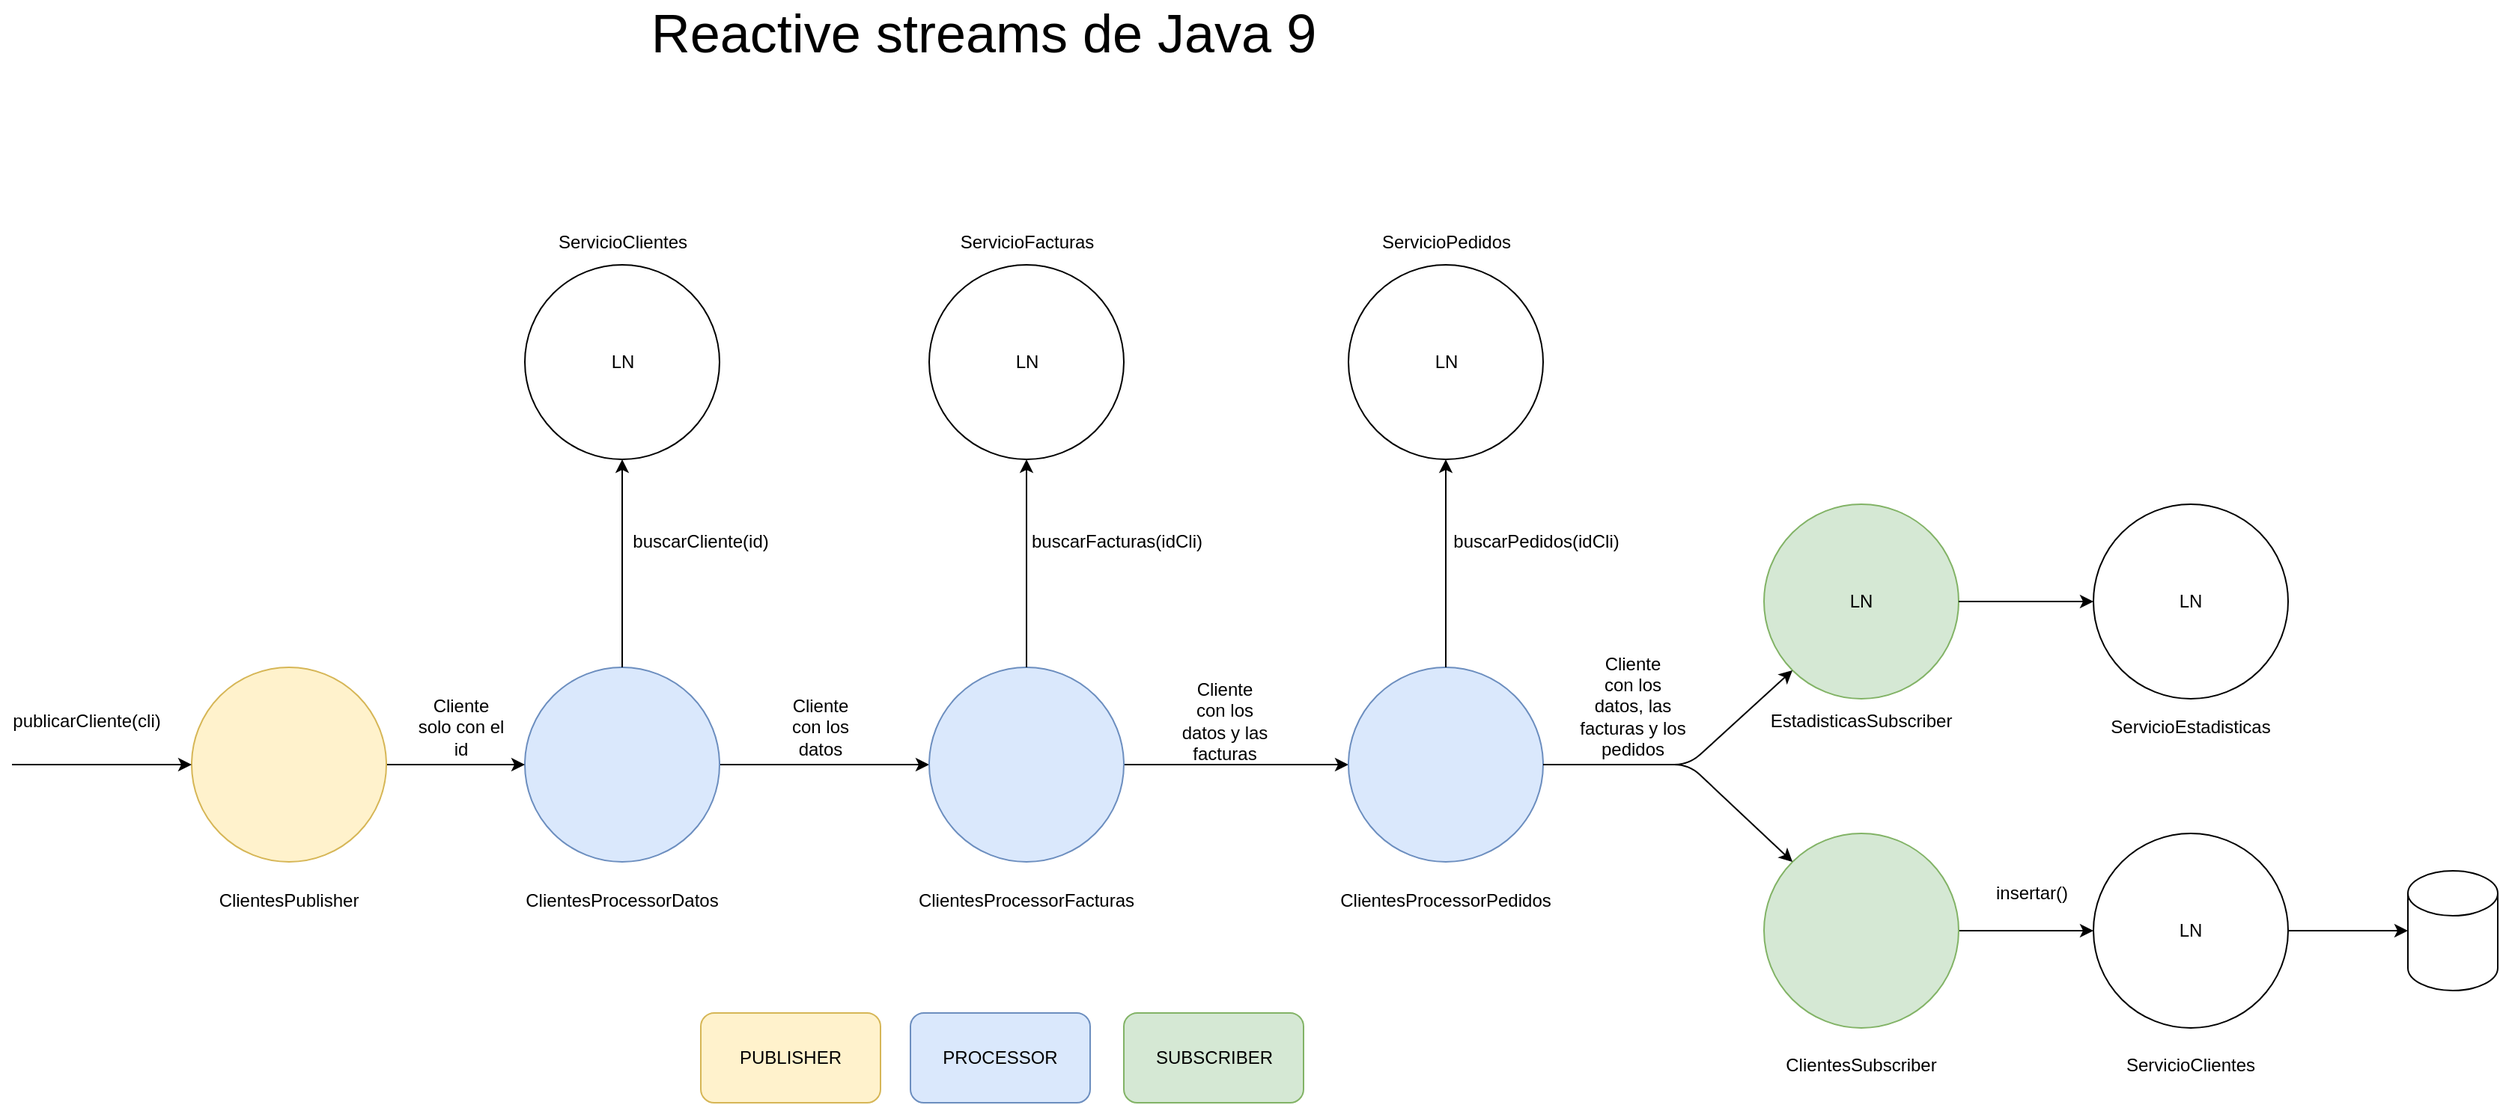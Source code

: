 <mxfile version="19.0.3" type="device" pages="10"><diagram id="RkBPwEsmghH39ZswcWqX" name="Página-1"><mxGraphModel dx="2514" dy="1510" grid="1" gridSize="10" guides="1" tooltips="1" connect="1" arrows="1" fold="1" page="1" pageScale="1" pageWidth="1169" pageHeight="827" math="0" shadow="0"><root><mxCell id="0"/><mxCell id="1" parent="0"/><mxCell id="qYWoi_zA6NE--tM7aJ9o-7" style="edgeStyle=orthogonalEdgeStyle;rounded=0;orthogonalLoop=1;jettySize=auto;html=1;" parent="1" source="qYWoi_zA6NE--tM7aJ9o-1" target="qYWoi_zA6NE--tM7aJ9o-3" edge="1"><mxGeometry relative="1" as="geometry"/></mxCell><mxCell id="qYWoi_zA6NE--tM7aJ9o-1" value="" style="ellipse;whiteSpace=wrap;html=1;aspect=fixed;fillColor=#dae8fc;strokeColor=#6c8ebf;" parent="1" vertex="1"><mxGeometry x="192.5" y="-311" width="130" height="130" as="geometry"/></mxCell><mxCell id="qYWoi_zA6NE--tM7aJ9o-2" value="ClientesProcessorDatos" style="text;html=1;strokeColor=none;fillColor=none;align=center;verticalAlign=middle;whiteSpace=wrap;rounded=0;" parent="1" vertex="1"><mxGeometry x="170" y="-170" width="175" height="30" as="geometry"/></mxCell><mxCell id="qYWoi_zA6NE--tM7aJ9o-8" style="edgeStyle=orthogonalEdgeStyle;rounded=0;orthogonalLoop=1;jettySize=auto;html=1;" parent="1" source="qYWoi_zA6NE--tM7aJ9o-3" target="qYWoi_zA6NE--tM7aJ9o-5" edge="1"><mxGeometry relative="1" as="geometry"/></mxCell><mxCell id="qYWoi_zA6NE--tM7aJ9o-3" value="" style="ellipse;whiteSpace=wrap;html=1;aspect=fixed;fillColor=#dae8fc;strokeColor=#6c8ebf;" parent="1" vertex="1"><mxGeometry x="462.5" y="-311" width="130" height="130" as="geometry"/></mxCell><mxCell id="qYWoi_zA6NE--tM7aJ9o-4" value="ClientesProcessorFacturas" style="text;html=1;strokeColor=none;fillColor=none;align=center;verticalAlign=middle;whiteSpace=wrap;rounded=0;" parent="1" vertex="1"><mxGeometry x="440" y="-170" width="175" height="30" as="geometry"/></mxCell><mxCell id="qYWoi_zA6NE--tM7aJ9o-5" value="" style="ellipse;whiteSpace=wrap;html=1;aspect=fixed;fillColor=#dae8fc;strokeColor=#6c8ebf;" parent="1" vertex="1"><mxGeometry x="742.5" y="-311" width="130" height="130" as="geometry"/></mxCell><mxCell id="qYWoi_zA6NE--tM7aJ9o-6" value="ClientesProcessorPedidos" style="text;html=1;strokeColor=none;fillColor=none;align=center;verticalAlign=middle;whiteSpace=wrap;rounded=0;" parent="1" vertex="1"><mxGeometry x="720" y="-170" width="175" height="30" as="geometry"/></mxCell><mxCell id="qYWoi_zA6NE--tM7aJ9o-19" style="edgeStyle=orthogonalEdgeStyle;rounded=0;orthogonalLoop=1;jettySize=auto;html=1;exitX=0.5;exitY=0;exitDx=0;exitDy=0;" parent="1" source="qYWoi_zA6NE--tM7aJ9o-1" target="qYWoi_zA6NE--tM7aJ9o-18" edge="1"><mxGeometry relative="1" as="geometry"><mxPoint x="257.5" y="-470" as="sourcePoint"/></mxGeometry></mxCell><mxCell id="qYWoi_zA6NE--tM7aJ9o-23" style="edgeStyle=orthogonalEdgeStyle;rounded=0;orthogonalLoop=1;jettySize=auto;html=1;entryX=0.5;entryY=1;entryDx=0;entryDy=0;exitX=0.5;exitY=0;exitDx=0;exitDy=0;" parent="1" source="qYWoi_zA6NE--tM7aJ9o-3" target="qYWoi_zA6NE--tM7aJ9o-21" edge="1"><mxGeometry relative="1" as="geometry"><mxPoint x="527.5" y="-470" as="sourcePoint"/></mxGeometry></mxCell><mxCell id="qYWoi_zA6NE--tM7aJ9o-26" style="edgeStyle=orthogonalEdgeStyle;rounded=0;orthogonalLoop=1;jettySize=auto;html=1;exitX=0.5;exitY=0;exitDx=0;exitDy=0;" parent="1" source="qYWoi_zA6NE--tM7aJ9o-5" target="qYWoi_zA6NE--tM7aJ9o-24" edge="1"><mxGeometry relative="1" as="geometry"><mxPoint x="807.5" y="-470" as="sourcePoint"/></mxGeometry></mxCell><mxCell id="qYWoi_zA6NE--tM7aJ9o-18" value="LN" style="ellipse;whiteSpace=wrap;html=1;aspect=fixed;" parent="1" vertex="1"><mxGeometry x="192.5" y="-580" width="130" height="130" as="geometry"/></mxCell><mxCell id="qYWoi_zA6NE--tM7aJ9o-20" value="ServicioClientes" style="text;html=1;strokeColor=none;fillColor=none;align=center;verticalAlign=middle;whiteSpace=wrap;rounded=0;" parent="1" vertex="1"><mxGeometry x="227.5" y="-610" width="60" height="30" as="geometry"/></mxCell><mxCell id="qYWoi_zA6NE--tM7aJ9o-21" value="LN" style="ellipse;whiteSpace=wrap;html=1;aspect=fixed;" parent="1" vertex="1"><mxGeometry x="462.5" y="-580" width="130" height="130" as="geometry"/></mxCell><mxCell id="qYWoi_zA6NE--tM7aJ9o-22" value="ServicioFacturas" style="text;html=1;strokeColor=none;fillColor=none;align=center;verticalAlign=middle;whiteSpace=wrap;rounded=0;" parent="1" vertex="1"><mxGeometry x="497.5" y="-610" width="60" height="30" as="geometry"/></mxCell><mxCell id="qYWoi_zA6NE--tM7aJ9o-24" value="LN" style="ellipse;whiteSpace=wrap;html=1;aspect=fixed;" parent="1" vertex="1"><mxGeometry x="742.5" y="-580" width="130" height="130" as="geometry"/></mxCell><mxCell id="qYWoi_zA6NE--tM7aJ9o-25" value="ServicioPedidos" style="text;html=1;strokeColor=none;fillColor=none;align=center;verticalAlign=middle;whiteSpace=wrap;rounded=0;" parent="1" vertex="1"><mxGeometry x="777.5" y="-610" width="60" height="30" as="geometry"/></mxCell><mxCell id="qYWoi_zA6NE--tM7aJ9o-27" value="buscarCliente(id)" style="text;html=1;strokeColor=none;fillColor=none;align=center;verticalAlign=middle;whiteSpace=wrap;rounded=0;" parent="1" vertex="1"><mxGeometry x="280" y="-410" width="60" height="30" as="geometry"/></mxCell><mxCell id="qYWoi_zA6NE--tM7aJ9o-28" value="buscarFacturas(idCli)" style="text;html=1;strokeColor=none;fillColor=none;align=center;verticalAlign=middle;whiteSpace=wrap;rounded=0;" parent="1" vertex="1"><mxGeometry x="557.5" y="-410" width="60" height="30" as="geometry"/></mxCell><mxCell id="qYWoi_zA6NE--tM7aJ9o-29" value="buscarPedidos(idCli)" style="text;html=1;strokeColor=none;fillColor=none;align=center;verticalAlign=middle;whiteSpace=wrap;rounded=0;" parent="1" vertex="1"><mxGeometry x="837.5" y="-410" width="60" height="30" as="geometry"/></mxCell><mxCell id="qYWoi_zA6NE--tM7aJ9o-30" value="LN" style="ellipse;whiteSpace=wrap;html=1;aspect=fixed;fillColor=#d5e8d4;strokeColor=#82b366;" parent="1" vertex="1"><mxGeometry x="1020" y="-420" width="130" height="130" as="geometry"/></mxCell><mxCell id="9osrRJyEYHhUznOrmPpo-3" style="edgeStyle=orthogonalEdgeStyle;rounded=0;orthogonalLoop=1;jettySize=auto;html=1;exitX=1;exitY=0.5;exitDx=0;exitDy=0;" parent="1" source="jnxAAtbnRqHu-3d2giIi-1" target="9osrRJyEYHhUznOrmPpo-2" edge="1"><mxGeometry relative="1" as="geometry"><mxPoint x="1380" y="-220" as="sourcePoint"/></mxGeometry></mxCell><mxCell id="jnxAAtbnRqHu-3d2giIi-2" style="edgeStyle=orthogonalEdgeStyle;rounded=0;orthogonalLoop=1;jettySize=auto;html=1;" edge="1" parent="1" source="qYWoi_zA6NE--tM7aJ9o-31" target="jnxAAtbnRqHu-3d2giIi-1"><mxGeometry relative="1" as="geometry"/></mxCell><mxCell id="qYWoi_zA6NE--tM7aJ9o-31" value="" style="ellipse;whiteSpace=wrap;html=1;aspect=fixed;fillColor=#d5e8d4;strokeColor=#82b366;" parent="1" vertex="1"><mxGeometry x="1020" y="-200" width="130" height="130" as="geometry"/></mxCell><mxCell id="qYWoi_zA6NE--tM7aJ9o-32" value="" style="endArrow=classic;html=1;rounded=1;exitX=1;exitY=0.5;exitDx=0;exitDy=0;entryX=0;entryY=1;entryDx=0;entryDy=0;" parent="1" source="qYWoi_zA6NE--tM7aJ9o-5" target="qYWoi_zA6NE--tM7aJ9o-30" edge="1"><mxGeometry width="50" height="50" relative="1" as="geometry"><mxPoint x="930" y="-240" as="sourcePoint"/><mxPoint x="980" y="-290" as="targetPoint"/><Array as="points"><mxPoint x="970" y="-246"/></Array></mxGeometry></mxCell><mxCell id="qYWoi_zA6NE--tM7aJ9o-33" value="" style="endArrow=classic;html=1;rounded=1;exitX=1;exitY=0.5;exitDx=0;exitDy=0;entryX=0;entryY=0;entryDx=0;entryDy=0;" parent="1" source="qYWoi_zA6NE--tM7aJ9o-5" target="qYWoi_zA6NE--tM7aJ9o-31" edge="1"><mxGeometry width="50" height="50" relative="1" as="geometry"><mxPoint x="980" y="-170" as="sourcePoint"/><mxPoint x="1030" y="-220" as="targetPoint"/><Array as="points"><mxPoint x="970" y="-246"/></Array></mxGeometry></mxCell><mxCell id="qYWoi_zA6NE--tM7aJ9o-34" value="EstadisticasSubscriber" style="text;html=1;strokeColor=none;fillColor=none;align=center;verticalAlign=middle;whiteSpace=wrap;rounded=0;" parent="1" vertex="1"><mxGeometry x="1055" y="-290" width="60" height="30" as="geometry"/></mxCell><mxCell id="qYWoi_zA6NE--tM7aJ9o-35" value="ClientesSubscriber" style="text;html=1;strokeColor=none;fillColor=none;align=center;verticalAlign=middle;whiteSpace=wrap;rounded=0;" parent="1" vertex="1"><mxGeometry x="1055" y="-60" width="60" height="30" as="geometry"/></mxCell><mxCell id="5m94HBkQ9sGMqY6rLP0A-2" style="edgeStyle=orthogonalEdgeStyle;rounded=0;orthogonalLoop=1;jettySize=auto;html=1;" parent="1" source="5m94HBkQ9sGMqY6rLP0A-1" target="qYWoi_zA6NE--tM7aJ9o-1" edge="1"><mxGeometry relative="1" as="geometry"/></mxCell><mxCell id="5m94HBkQ9sGMqY6rLP0A-1" value="" style="ellipse;whiteSpace=wrap;html=1;aspect=fixed;fillColor=#fff2cc;strokeColor=#d6b656;" parent="1" vertex="1"><mxGeometry x="-30" y="-311" width="130" height="130" as="geometry"/></mxCell><mxCell id="5m94HBkQ9sGMqY6rLP0A-3" value="ClientesPublisher" style="text;html=1;strokeColor=none;fillColor=none;align=center;verticalAlign=middle;whiteSpace=wrap;rounded=0;" parent="1" vertex="1"><mxGeometry x="5" y="-170" width="60" height="30" as="geometry"/></mxCell><mxCell id="yUI4XL48ZsY4eTpYPy7V-1" value="&lt;font style=&quot;font-size: 36px&quot;&gt;Reactive streams de Java 9&lt;/font&gt;" style="text;html=1;strokeColor=none;fillColor=none;align=center;verticalAlign=middle;whiteSpace=wrap;rounded=0;" parent="1" vertex="1"><mxGeometry x="274.5" y="-750" width="448" height="30" as="geometry"/></mxCell><mxCell id="9osrRJyEYHhUznOrmPpo-1" value="Cliente&lt;br&gt;solo con el id" style="text;html=1;strokeColor=none;fillColor=none;align=center;verticalAlign=middle;whiteSpace=wrap;rounded=0;" parent="1" vertex="1"><mxGeometry x="120" y="-286" width="60" height="30" as="geometry"/></mxCell><mxCell id="9osrRJyEYHhUznOrmPpo-2" value="" style="shape=cylinder3;whiteSpace=wrap;html=1;boundedLbl=1;backgroundOutline=1;size=15;" parent="1" vertex="1"><mxGeometry x="1450" y="-175" width="60" height="80" as="geometry"/></mxCell><mxCell id="9osrRJyEYHhUznOrmPpo-4" value="" style="endArrow=classic;html=1;rounded=0;exitX=1;exitY=0.5;exitDx=0;exitDy=0;entryX=0;entryY=0.5;entryDx=0;entryDy=0;" parent="1" source="qYWoi_zA6NE--tM7aJ9o-30" edge="1" target="jnxAAtbnRqHu-3d2giIi-4"><mxGeometry width="50" height="50" relative="1" as="geometry"><mxPoint x="1250" y="-360" as="sourcePoint"/><mxPoint x="1200" y="-470" as="targetPoint"/></mxGeometry></mxCell><mxCell id="9osrRJyEYHhUznOrmPpo-14" value="Cliente&lt;br&gt;con los datos" style="text;html=1;strokeColor=none;fillColor=none;align=center;verticalAlign=middle;whiteSpace=wrap;rounded=0;" parent="1" vertex="1"><mxGeometry x="360" y="-286" width="60" height="30" as="geometry"/></mxCell><mxCell id="9osrRJyEYHhUznOrmPpo-15" value="Cliente&lt;br&gt;con los datos y las facturas" style="text;html=1;strokeColor=none;fillColor=none;align=center;verticalAlign=middle;whiteSpace=wrap;rounded=0;" parent="1" vertex="1"><mxGeometry x="630" y="-290" width="60" height="30" as="geometry"/></mxCell><mxCell id="9osrRJyEYHhUznOrmPpo-16" value="Cliente&lt;br&gt;con los datos, las facturas y los pedidos" style="text;html=1;strokeColor=none;fillColor=none;align=center;verticalAlign=middle;whiteSpace=wrap;rounded=0;" parent="1" vertex="1"><mxGeometry x="895" y="-300" width="75" height="30" as="geometry"/></mxCell><mxCell id="jnxAAtbnRqHu-3d2giIi-1" value="LN" style="ellipse;whiteSpace=wrap;html=1;aspect=fixed;" vertex="1" parent="1"><mxGeometry x="1240" y="-200" width="130" height="130" as="geometry"/></mxCell><mxCell id="jnxAAtbnRqHu-3d2giIi-3" value="ServicioClientes" style="text;html=1;strokeColor=none;fillColor=none;align=center;verticalAlign=middle;whiteSpace=wrap;rounded=0;" vertex="1" parent="1"><mxGeometry x="1275" y="-60" width="60" height="30" as="geometry"/></mxCell><mxCell id="jnxAAtbnRqHu-3d2giIi-4" value="LN" style="ellipse;whiteSpace=wrap;html=1;aspect=fixed;" vertex="1" parent="1"><mxGeometry x="1240" y="-420" width="130" height="130" as="geometry"/></mxCell><mxCell id="jnxAAtbnRqHu-3d2giIi-5" value="ServicioEstadisticas" style="text;html=1;strokeColor=none;fillColor=none;align=center;verticalAlign=middle;whiteSpace=wrap;rounded=0;" vertex="1" parent="1"><mxGeometry x="1275" y="-286" width="60" height="30" as="geometry"/></mxCell><mxCell id="8QwtrctoeKRzGVev4JZ6-1" value="PUBLISHER" style="rounded=1;whiteSpace=wrap;html=1;fillColor=#fff2cc;strokeColor=#d6b656;" vertex="1" parent="1"><mxGeometry x="310" y="-80" width="120" height="60" as="geometry"/></mxCell><mxCell id="8QwtrctoeKRzGVev4JZ6-2" value="PROCESSOR" style="rounded=1;whiteSpace=wrap;html=1;fillColor=#dae8fc;strokeColor=#6c8ebf;" vertex="1" parent="1"><mxGeometry x="450" y="-80" width="120" height="60" as="geometry"/></mxCell><mxCell id="8QwtrctoeKRzGVev4JZ6-3" value="SUBSCRIBER" style="rounded=1;whiteSpace=wrap;html=1;fillColor=#d5e8d4;strokeColor=#82b366;" vertex="1" parent="1"><mxGeometry x="592.5" y="-80" width="120" height="60" as="geometry"/></mxCell><mxCell id="8QwtrctoeKRzGVev4JZ6-4" value="insertar()" style="text;html=1;strokeColor=none;fillColor=none;align=center;verticalAlign=middle;whiteSpace=wrap;rounded=0;" vertex="1" parent="1"><mxGeometry x="1169" y="-175" width="60" height="30" as="geometry"/></mxCell><mxCell id="8QwtrctoeKRzGVev4JZ6-5" value="" style="endArrow=classic;html=1;rounded=0;entryX=0;entryY=0.5;entryDx=0;entryDy=0;" edge="1" parent="1" target="5m94HBkQ9sGMqY6rLP0A-1"><mxGeometry width="50" height="50" relative="1" as="geometry"><mxPoint x="-150" y="-246" as="sourcePoint"/><mxPoint x="-120" y="-290" as="targetPoint"/></mxGeometry></mxCell><mxCell id="8QwtrctoeKRzGVev4JZ6-6" value="publicarCliente(cli)" style="text;html=1;strokeColor=none;fillColor=none;align=center;verticalAlign=middle;whiteSpace=wrap;rounded=0;" vertex="1" parent="1"><mxGeometry x="-130" y="-290" width="60" height="30" as="geometry"/></mxCell></root></mxGraphModel></diagram><diagram id="GLuq_z_iW3kZK6R1hwGo" name="Página-2"><mxGraphModel dx="2207" dy="1476" grid="1" gridSize="10" guides="1" tooltips="1" connect="1" arrows="1" fold="1" page="1" pageScale="1" pageWidth="1169" pageHeight="827" math="0" shadow="0"><root><mxCell id="hVcNKH_6bDouWxw1DAV8-0"/><mxCell id="hVcNKH_6bDouWxw1DAV8-1" parent="hVcNKH_6bDouWxw1DAV8-0"/><mxCell id="hVcNKH_6bDouWxw1DAV8-2" value="" style="rounded=0;whiteSpace=wrap;html=1;fillColor=none;" parent="hVcNKH_6bDouWxw1DAV8-1" vertex="1"><mxGeometry x="-590" y="120" width="520" height="130" as="geometry"/></mxCell><mxCell id="hVcNKH_6bDouWxw1DAV8-3" value="" style="rounded=0;whiteSpace=wrap;html=1;fillColor=none;" parent="hVcNKH_6bDouWxw1DAV8-1" vertex="1"><mxGeometry x="-580" y="130" width="520" height="130" as="geometry"/></mxCell><mxCell id="hVcNKH_6bDouWxw1DAV8-4" value="" style="rounded=0;whiteSpace=wrap;html=1;" parent="hVcNKH_6bDouWxw1DAV8-1" vertex="1"><mxGeometry x="-600" y="105" width="520" height="130" as="geometry"/></mxCell><mxCell id="hVcNKH_6bDouWxw1DAV8-5" value="" style="rounded=0;whiteSpace=wrap;html=1;" parent="hVcNKH_6bDouWxw1DAV8-1" vertex="1"><mxGeometry x="-600" y="-50" width="520" height="80" as="geometry"/></mxCell><mxCell id="hVcNKH_6bDouWxw1DAV8-6" value="PILA/STACK" style="text;html=1;strokeColor=none;fillColor=none;align=center;verticalAlign=middle;whiteSpace=wrap;rounded=0;" parent="hVcNKH_6bDouWxw1DAV8-1" vertex="1"><mxGeometry x="-740" y="145" width="60" height="30" as="geometry"/></mxCell><mxCell id="hVcNKH_6bDouWxw1DAV8-7" value="MONTÓN/HEAP" style="text;html=1;strokeColor=none;fillColor=none;align=center;verticalAlign=middle;whiteSpace=wrap;rounded=0;" parent="hVcNKH_6bDouWxw1DAV8-1" vertex="1"><mxGeometry x="-740" y="-270" width="60" height="30" as="geometry"/></mxCell><mxCell id="hVcNKH_6bDouWxw1DAV8-8" value="Cliente c = new Cliente();&lt;br&gt;&lt;br&gt;int numero = 42;" style="text;html=1;strokeColor=none;fillColor=none;align=center;verticalAlign=middle;whiteSpace=wrap;rounded=0;" parent="hVcNKH_6bDouWxw1DAV8-1" vertex="1"><mxGeometry x="-1080" y="105" width="230" height="60" as="geometry"/></mxCell><mxCell id="hVcNKH_6bDouWxw1DAV8-9" value="c : AF0045" style="text;html=1;strokeColor=none;fillColor=none;align=center;verticalAlign=middle;whiteSpace=wrap;rounded=0;" parent="hVcNKH_6bDouWxw1DAV8-1" vertex="1"><mxGeometry x="-580" y="115" width="80" height="30" as="geometry"/></mxCell><mxCell id="hVcNKH_6bDouWxw1DAV8-10" value="numero: 42" style="text;html=1;strokeColor=none;fillColor=none;align=center;verticalAlign=middle;whiteSpace=wrap;rounded=0;" parent="hVcNKH_6bDouWxw1DAV8-1" vertex="1"><mxGeometry x="-580" y="145" width="80" height="30" as="geometry"/></mxCell><mxCell id="hVcNKH_6bDouWxw1DAV8-11" value="" style="rounded=0;whiteSpace=wrap;html=1;" parent="hVcNKH_6bDouWxw1DAV8-1" vertex="1"><mxGeometry x="-600" y="-110" width="520" height="60" as="geometry"/></mxCell><mxCell id="7SuBD2jdOUwWpZjdvNtc-0" value="" style="edgeStyle=orthogonalEdgeStyle;rounded=0;orthogonalLoop=1;jettySize=auto;html=1;" parent="hVcNKH_6bDouWxw1DAV8-1" source="hVcNKH_6bDouWxw1DAV8-12" target="hVcNKH_6bDouWxw1DAV8-112" edge="1"><mxGeometry relative="1" as="geometry"/></mxCell><mxCell id="hVcNKH_6bDouWxw1DAV8-12" value="" style="rounded=0;whiteSpace=wrap;html=1;" parent="hVcNKH_6bDouWxw1DAV8-1" vertex="1"><mxGeometry x="-600" y="-170" width="520" height="60" as="geometry"/></mxCell><mxCell id="hVcNKH_6bDouWxw1DAV8-13" value="" style="rounded=0;whiteSpace=wrap;html=1;" parent="hVcNKH_6bDouWxw1DAV8-1" vertex="1"><mxGeometry x="-600" y="-530" width="520" height="360" as="geometry"/></mxCell><mxCell id="hVcNKH_6bDouWxw1DAV8-14" value="" style="rounded=0;whiteSpace=wrap;html=1;" parent="hVcNKH_6bDouWxw1DAV8-1" vertex="1"><mxGeometry x="-600" y="-720" width="520" height="150" as="geometry"/></mxCell><mxCell id="hVcNKH_6bDouWxw1DAV8-15" value="YOUNG&lt;br&gt;GENERATION" style="text;html=1;strokeColor=none;fillColor=none;align=center;verticalAlign=middle;whiteSpace=wrap;rounded=0;" parent="hVcNKH_6bDouWxw1DAV8-1" vertex="1"><mxGeometry x="50" y="-95" width="60" height="30" as="geometry"/></mxCell><mxCell id="hVcNKH_6bDouWxw1DAV8-16" value="OLD GENERATION&lt;br&gt;/&lt;br&gt;TENURED" style="text;html=1;strokeColor=none;fillColor=none;align=center;verticalAlign=middle;whiteSpace=wrap;rounded=0;" parent="hVcNKH_6bDouWxw1DAV8-1" vertex="1"><mxGeometry x="50" y="-390" width="60" height="65" as="geometry"/></mxCell><mxCell id="hVcNKH_6bDouWxw1DAV8-17" value="EDEN/NURSERY" style="text;html=1;strokeColor=none;fillColor=none;align=center;verticalAlign=middle;whiteSpace=wrap;rounded=0;" parent="hVcNKH_6bDouWxw1DAV8-1" vertex="1"><mxGeometry x="-50" y="-35" width="60" height="30" as="geometry"/></mxCell><mxCell id="hVcNKH_6bDouWxw1DAV8-18" value="SURVIVOR 0" style="text;html=1;strokeColor=none;fillColor=none;align=center;verticalAlign=middle;whiteSpace=wrap;rounded=0;" parent="hVcNKH_6bDouWxw1DAV8-1" vertex="1"><mxGeometry x="-60" y="-90" width="80" height="30" as="geometry"/></mxCell><mxCell id="hVcNKH_6bDouWxw1DAV8-19" value="SURVIVOR 1" style="text;html=1;strokeColor=none;fillColor=none;align=center;verticalAlign=middle;whiteSpace=wrap;rounded=0;" parent="hVcNKH_6bDouWxw1DAV8-1" vertex="1"><mxGeometry x="-60" y="-155" width="80" height="30" as="geometry"/></mxCell><mxCell id="hVcNKH_6bDouWxw1DAV8-20" value="PERMANENT &lt;br&gt;&amp;lt;= Java 1.7&lt;br&gt;&lt;br&gt;METASPACE &lt;br&gt;&amp;gt;= Java 8" style="text;html=1;strokeColor=none;fillColor=none;align=center;verticalAlign=middle;whiteSpace=wrap;rounded=0;" parent="hVcNKH_6bDouWxw1DAV8-1" vertex="1"><mxGeometry x="-20" y="-685" width="190" height="80" as="geometry"/></mxCell><mxCell id="hVcNKH_6bDouWxw1DAV8-21" value="" style="ellipse;whiteSpace=wrap;html=1;aspect=fixed;fillColor=#f8cecc;strokeColor=#b85450;" parent="hVcNKH_6bDouWxw1DAV8-1" vertex="1"><mxGeometry x="-320" y="-155" width="30" height="30" as="geometry"/></mxCell><mxCell id="hVcNKH_6bDouWxw1DAV8-22" value="" style="endArrow=classic;html=1;rounded=1;" parent="hVcNKH_6bDouWxw1DAV8-1" edge="1"><mxGeometry width="50" height="50" relative="1" as="geometry"><mxPoint x="-241" y="80" as="sourcePoint"/><mxPoint x="-241" y="40" as="targetPoint"/><Array as="points"><mxPoint x="-241" y="70"/></Array></mxGeometry></mxCell><mxCell id="hVcNKH_6bDouWxw1DAV8-23" value="" style="ellipse;whiteSpace=wrap;html=1;aspect=fixed;fillColor=none;" parent="hVcNKH_6bDouWxw1DAV8-1" vertex="1"><mxGeometry x="-280" y="-155" width="30" height="30" as="geometry"/></mxCell><mxCell id="hVcNKH_6bDouWxw1DAV8-24" value="" style="ellipse;whiteSpace=wrap;html=1;aspect=fixed;fillColor=none;" parent="hVcNKH_6bDouWxw1DAV8-1" vertex="1"><mxGeometry x="-240" y="-160" width="40" height="40" as="geometry"/></mxCell><mxCell id="hVcNKH_6bDouWxw1DAV8-25" value="" style="rounded=0;whiteSpace=wrap;html=1;fillColor=none;dashed=1;" parent="hVcNKH_6bDouWxw1DAV8-1" vertex="1"><mxGeometry x="-130" y="-50" width="50" height="80" as="geometry"/></mxCell><mxCell id="hVcNKH_6bDouWxw1DAV8-26" value="" style="ellipse;whiteSpace=wrap;html=1;aspect=fixed;fillColor=#f8cecc;strokeColor=#b85450;" parent="hVcNKH_6bDouWxw1DAV8-1" vertex="1"><mxGeometry x="-190" y="-160" width="40" height="40" as="geometry"/></mxCell><mxCell id="hVcNKH_6bDouWxw1DAV8-27" value="GC" style="text;html=1;strokeColor=none;fillColor=none;align=center;verticalAlign=middle;whiteSpace=wrap;rounded=0;dashed=1;" parent="hVcNKH_6bDouWxw1DAV8-1" vertex="1"><mxGeometry x="-830" y="-30" width="60" height="30" as="geometry"/></mxCell><mxCell id="hVcNKH_6bDouWxw1DAV8-28" value="" style="endArrow=classic;html=1;rounded=1;entryX=0;entryY=0.5;entryDx=0;entryDy=0;exitX=0;exitY=0.5;exitDx=0;exitDy=0;" parent="hVcNKH_6bDouWxw1DAV8-1" source="hVcNKH_6bDouWxw1DAV8-5" target="hVcNKH_6bDouWxw1DAV8-11" edge="1"><mxGeometry width="50" height="50" relative="1" as="geometry"><mxPoint x="-670" y="-20" as="sourcePoint"/><mxPoint x="-620" y="-70" as="targetPoint"/><Array as="points"><mxPoint x="-640" y="-50"/></Array></mxGeometry></mxCell><mxCell id="hVcNKH_6bDouWxw1DAV8-29" value="" style="ellipse;whiteSpace=wrap;html=1;aspect=fixed;fillColor=#f8cecc;strokeColor=#b85450;" parent="hVcNKH_6bDouWxw1DAV8-1" vertex="1"><mxGeometry x="-590" y="-35" width="40" height="40" as="geometry"/></mxCell><mxCell id="hVcNKH_6bDouWxw1DAV8-30" value="" style="ellipse;whiteSpace=wrap;html=1;aspect=fixed;fillColor=none;" parent="hVcNKH_6bDouWxw1DAV8-1" vertex="1"><mxGeometry x="-540" y="-30" width="30" height="30" as="geometry"/></mxCell><mxCell id="hVcNKH_6bDouWxw1DAV8-31" value="" style="ellipse;whiteSpace=wrap;html=1;aspect=fixed;fillColor=none;" parent="hVcNKH_6bDouWxw1DAV8-1" vertex="1"><mxGeometry x="-500" y="-35" width="40" height="40" as="geometry"/></mxCell><mxCell id="hVcNKH_6bDouWxw1DAV8-32" value="" style="ellipse;whiteSpace=wrap;html=1;aspect=fixed;fillColor=#f8cecc;strokeColor=#b85450;" parent="hVcNKH_6bDouWxw1DAV8-1" vertex="1"><mxGeometry x="-450" y="-30" width="30" height="30" as="geometry"/></mxCell><mxCell id="hVcNKH_6bDouWxw1DAV8-33" value="" style="ellipse;whiteSpace=wrap;html=1;aspect=fixed;fillColor=none;" parent="hVcNKH_6bDouWxw1DAV8-1" vertex="1"><mxGeometry x="-410" y="-30" width="30" height="30" as="geometry"/></mxCell><mxCell id="hVcNKH_6bDouWxw1DAV8-34" value="" style="ellipse;whiteSpace=wrap;html=1;aspect=fixed;fillColor=none;" parent="hVcNKH_6bDouWxw1DAV8-1" vertex="1"><mxGeometry x="-370" y="-35" width="40" height="40" as="geometry"/></mxCell><mxCell id="hVcNKH_6bDouWxw1DAV8-35" value="" style="ellipse;whiteSpace=wrap;html=1;aspect=fixed;fillColor=#f8cecc;strokeColor=#b85450;" parent="hVcNKH_6bDouWxw1DAV8-1" vertex="1"><mxGeometry x="-320" y="-30" width="30" height="30" as="geometry"/></mxCell><mxCell id="hVcNKH_6bDouWxw1DAV8-36" value="" style="ellipse;whiteSpace=wrap;html=1;aspect=fixed;fillColor=#f8cecc;strokeColor=#b85450;" parent="hVcNKH_6bDouWxw1DAV8-1" vertex="1"><mxGeometry x="-280" y="-35" width="40" height="40" as="geometry"/></mxCell><mxCell id="hVcNKH_6bDouWxw1DAV8-37" value="" style="ellipse;whiteSpace=wrap;html=1;aspect=fixed;fillColor=none;" parent="hVcNKH_6bDouWxw1DAV8-1" vertex="1"><mxGeometry x="-230" y="-30" width="30" height="30" as="geometry"/></mxCell><mxCell id="hVcNKH_6bDouWxw1DAV8-38" value="" style="ellipse;whiteSpace=wrap;html=1;aspect=fixed;fillColor=#f8cecc;strokeColor=#b85450;" parent="hVcNKH_6bDouWxw1DAV8-1" vertex="1"><mxGeometry x="-190" y="-30" width="30" height="30" as="geometry"/></mxCell><mxCell id="hVcNKH_6bDouWxw1DAV8-39" value="" style="ellipse;whiteSpace=wrap;html=1;aspect=fixed;fillColor=none;" parent="hVcNKH_6bDouWxw1DAV8-1" vertex="1"><mxGeometry x="-150" y="-35" width="40" height="40" as="geometry"/></mxCell><mxCell id="hVcNKH_6bDouWxw1DAV8-40" value="minor GC" style="text;html=1;strokeColor=none;fillColor=none;align=center;verticalAlign=middle;whiteSpace=wrap;rounded=0;dashed=1;" parent="hVcNKH_6bDouWxw1DAV8-1" vertex="1"><mxGeometry x="-680" y="-100" width="60" height="30" as="geometry"/></mxCell><mxCell id="hVcNKH_6bDouWxw1DAV8-41" value="" style="ellipse;whiteSpace=wrap;html=1;aspect=fixed;fillColor=none;" parent="hVcNKH_6bDouWxw1DAV8-1" vertex="1"><mxGeometry x="-590" y="-155" width="30" height="30" as="geometry"/></mxCell><mxCell id="hVcNKH_6bDouWxw1DAV8-42" value="" style="ellipse;whiteSpace=wrap;html=1;aspect=fixed;fillColor=#f8cecc;strokeColor=#b85450;" parent="hVcNKH_6bDouWxw1DAV8-1" vertex="1"><mxGeometry x="-550" y="-160" width="40" height="40" as="geometry"/></mxCell><mxCell id="hVcNKH_6bDouWxw1DAV8-43" value="" style="ellipse;whiteSpace=wrap;html=1;aspect=fixed;fillColor=none;" parent="hVcNKH_6bDouWxw1DAV8-1" vertex="1"><mxGeometry x="-500" y="-155" width="30" height="30" as="geometry"/></mxCell><mxCell id="hVcNKH_6bDouWxw1DAV8-44" value="" style="ellipse;whiteSpace=wrap;html=1;aspect=fixed;fillColor=none;" parent="hVcNKH_6bDouWxw1DAV8-1" vertex="1"><mxGeometry x="-460" y="-160" width="40" height="40" as="geometry"/></mxCell><mxCell id="hVcNKH_6bDouWxw1DAV8-45" value="" style="ellipse;whiteSpace=wrap;html=1;aspect=fixed;fillColor=#f8cecc;strokeColor=#b85450;" parent="hVcNKH_6bDouWxw1DAV8-1" vertex="1"><mxGeometry x="-410" y="-155" width="30" height="30" as="geometry"/></mxCell><mxCell id="hVcNKH_6bDouWxw1DAV8-46" value="" style="ellipse;whiteSpace=wrap;html=1;aspect=fixed;fillColor=none;" parent="hVcNKH_6bDouWxw1DAV8-1" vertex="1"><mxGeometry x="-370" y="-160" width="40" height="40" as="geometry"/></mxCell><mxCell id="hVcNKH_6bDouWxw1DAV8-47" value="GC" style="text;html=1;strokeColor=none;fillColor=none;align=center;verticalAlign=middle;whiteSpace=wrap;rounded=0;dashed=1;" parent="hVcNKH_6bDouWxw1DAV8-1" vertex="1"><mxGeometry x="-830" y="-95" width="60" height="30" as="geometry"/></mxCell><mxCell id="hVcNKH_6bDouWxw1DAV8-48" value="" style="endArrow=classic;html=1;rounded=1;entryX=0;entryY=0.5;entryDx=0;entryDy=0;exitX=0;exitY=0.5;exitDx=0;exitDy=0;" parent="hVcNKH_6bDouWxw1DAV8-1" source="hVcNKH_6bDouWxw1DAV8-5" target="hVcNKH_6bDouWxw1DAV8-12" edge="1"><mxGeometry width="50" height="50" relative="1" as="geometry"><mxPoint x="-600" y="-20" as="sourcePoint"/><mxPoint x="-680" y="-30" as="targetPoint"/><Array as="points"><mxPoint x="-670" y="-70"/></Array></mxGeometry></mxCell><mxCell id="hVcNKH_6bDouWxw1DAV8-49" value="" style="endArrow=classic;html=1;rounded=1;exitX=0;exitY=0.5;exitDx=0;exitDy=0;entryX=0;entryY=0.5;entryDx=0;entryDy=0;" parent="hVcNKH_6bDouWxw1DAV8-1" source="hVcNKH_6bDouWxw1DAV8-11" target="hVcNKH_6bDouWxw1DAV8-12" edge="1"><mxGeometry width="50" height="50" relative="1" as="geometry"><mxPoint x="-740" y="-160" as="sourcePoint"/><mxPoint x="-690" y="-210" as="targetPoint"/><Array as="points"><mxPoint x="-640" y="-100"/></Array></mxGeometry></mxCell><mxCell id="hVcNKH_6bDouWxw1DAV8-50" value="" style="shape=flexArrow;endArrow=classic;html=1;rounded=1;endWidth=40;endSize=6.13;width=23;fillColor=#d5e8d4;strokeColor=#82b366;" parent="hVcNKH_6bDouWxw1DAV8-1" edge="1"><mxGeometry width="50" height="50" relative="1" as="geometry"><mxPoint x="-340.5" y="-160" as="sourcePoint"/><mxPoint x="-340.5" y="-210" as="targetPoint"/></mxGeometry></mxCell><mxCell id="hVcNKH_6bDouWxw1DAV8-51" value="" style="ellipse;whiteSpace=wrap;html=1;aspect=fixed;" parent="hVcNKH_6bDouWxw1DAV8-1" vertex="1"><mxGeometry x="-580" y="-510" width="40" height="40" as="geometry"/></mxCell><mxCell id="hVcNKH_6bDouWxw1DAV8-52" value="" style="ellipse;whiteSpace=wrap;html=1;aspect=fixed;fillColor=#f8cecc;strokeColor=#b85450;" parent="hVcNKH_6bDouWxw1DAV8-1" vertex="1"><mxGeometry x="-530" y="-505" width="30" height="30" as="geometry"/></mxCell><mxCell id="hVcNKH_6bDouWxw1DAV8-53" value="" style="ellipse;whiteSpace=wrap;html=1;aspect=fixed;" parent="hVcNKH_6bDouWxw1DAV8-1" vertex="1"><mxGeometry x="-490" y="-510" width="40" height="40" as="geometry"/></mxCell><mxCell id="hVcNKH_6bDouWxw1DAV8-54" value="" style="ellipse;whiteSpace=wrap;html=1;aspect=fixed;" parent="hVcNKH_6bDouWxw1DAV8-1" vertex="1"><mxGeometry x="-440" y="-505" width="30" height="30" as="geometry"/></mxCell><mxCell id="hVcNKH_6bDouWxw1DAV8-55" value="" style="ellipse;whiteSpace=wrap;html=1;aspect=fixed;" parent="hVcNKH_6bDouWxw1DAV8-1" vertex="1"><mxGeometry x="-400" y="-505" width="30" height="30" as="geometry"/></mxCell><mxCell id="hVcNKH_6bDouWxw1DAV8-56" value="" style="ellipse;whiteSpace=wrap;html=1;aspect=fixed;" parent="hVcNKH_6bDouWxw1DAV8-1" vertex="1"><mxGeometry x="-360" y="-510" width="40" height="40" as="geometry"/></mxCell><mxCell id="hVcNKH_6bDouWxw1DAV8-57" value="" style="ellipse;whiteSpace=wrap;html=1;aspect=fixed;" parent="hVcNKH_6bDouWxw1DAV8-1" vertex="1"><mxGeometry x="-310" y="-505" width="30" height="30" as="geometry"/></mxCell><mxCell id="hVcNKH_6bDouWxw1DAV8-58" value="" style="ellipse;whiteSpace=wrap;html=1;aspect=fixed;" parent="hVcNKH_6bDouWxw1DAV8-1" vertex="1"><mxGeometry x="-270" y="-510" width="40" height="40" as="geometry"/></mxCell><mxCell id="hVcNKH_6bDouWxw1DAV8-59" value="" style="ellipse;whiteSpace=wrap;html=1;aspect=fixed;" parent="hVcNKH_6bDouWxw1DAV8-1" vertex="1"><mxGeometry x="-220" y="-505" width="30" height="30" as="geometry"/></mxCell><mxCell id="hVcNKH_6bDouWxw1DAV8-60" value="" style="ellipse;whiteSpace=wrap;html=1;aspect=fixed;fillColor=#f8cecc;strokeColor=#b85450;" parent="hVcNKH_6bDouWxw1DAV8-1" vertex="1"><mxGeometry x="-180" y="-505" width="30" height="30" as="geometry"/></mxCell><mxCell id="hVcNKH_6bDouWxw1DAV8-61" value="" style="ellipse;whiteSpace=wrap;html=1;aspect=fixed;" parent="hVcNKH_6bDouWxw1DAV8-1" vertex="1"><mxGeometry x="-140" y="-510" width="40" height="40" as="geometry"/></mxCell><mxCell id="hVcNKH_6bDouWxw1DAV8-62" value="" style="ellipse;whiteSpace=wrap;html=1;aspect=fixed;" parent="hVcNKH_6bDouWxw1DAV8-1" vertex="1"><mxGeometry x="-580" y="-460" width="40" height="40" as="geometry"/></mxCell><mxCell id="hVcNKH_6bDouWxw1DAV8-63" value="" style="ellipse;whiteSpace=wrap;html=1;aspect=fixed;" parent="hVcNKH_6bDouWxw1DAV8-1" vertex="1"><mxGeometry x="-530" y="-455" width="30" height="30" as="geometry"/></mxCell><mxCell id="hVcNKH_6bDouWxw1DAV8-64" value="" style="ellipse;whiteSpace=wrap;html=1;aspect=fixed;" parent="hVcNKH_6bDouWxw1DAV8-1" vertex="1"><mxGeometry x="-490" y="-460" width="40" height="40" as="geometry"/></mxCell><mxCell id="hVcNKH_6bDouWxw1DAV8-65" value="" style="ellipse;whiteSpace=wrap;html=1;aspect=fixed;fillColor=#f8cecc;strokeColor=#b85450;" parent="hVcNKH_6bDouWxw1DAV8-1" vertex="1"><mxGeometry x="-440" y="-455" width="30" height="30" as="geometry"/></mxCell><mxCell id="hVcNKH_6bDouWxw1DAV8-66" value="" style="ellipse;whiteSpace=wrap;html=1;aspect=fixed;" parent="hVcNKH_6bDouWxw1DAV8-1" vertex="1"><mxGeometry x="-400" y="-455" width="30" height="30" as="geometry"/></mxCell><mxCell id="hVcNKH_6bDouWxw1DAV8-67" value="" style="ellipse;whiteSpace=wrap;html=1;aspect=fixed;fillColor=#f8cecc;strokeColor=#b85450;" parent="hVcNKH_6bDouWxw1DAV8-1" vertex="1"><mxGeometry x="-360" y="-460" width="40" height="40" as="geometry"/></mxCell><mxCell id="hVcNKH_6bDouWxw1DAV8-68" value="" style="ellipse;whiteSpace=wrap;html=1;aspect=fixed;" parent="hVcNKH_6bDouWxw1DAV8-1" vertex="1"><mxGeometry x="-310" y="-455" width="30" height="30" as="geometry"/></mxCell><mxCell id="hVcNKH_6bDouWxw1DAV8-69" value="" style="ellipse;whiteSpace=wrap;html=1;aspect=fixed;" parent="hVcNKH_6bDouWxw1DAV8-1" vertex="1"><mxGeometry x="-270" y="-460" width="40" height="40" as="geometry"/></mxCell><mxCell id="hVcNKH_6bDouWxw1DAV8-70" value="" style="ellipse;whiteSpace=wrap;html=1;aspect=fixed;fillColor=#f8cecc;strokeColor=#b85450;" parent="hVcNKH_6bDouWxw1DAV8-1" vertex="1"><mxGeometry x="-220" y="-455" width="30" height="30" as="geometry"/></mxCell><mxCell id="hVcNKH_6bDouWxw1DAV8-71" value="" style="ellipse;whiteSpace=wrap;html=1;aspect=fixed;" parent="hVcNKH_6bDouWxw1DAV8-1" vertex="1"><mxGeometry x="-180" y="-455" width="30" height="30" as="geometry"/></mxCell><mxCell id="hVcNKH_6bDouWxw1DAV8-72" value="" style="ellipse;whiteSpace=wrap;html=1;aspect=fixed;" parent="hVcNKH_6bDouWxw1DAV8-1" vertex="1"><mxGeometry x="-140" y="-460" width="40" height="40" as="geometry"/></mxCell><mxCell id="hVcNKH_6bDouWxw1DAV8-73" value="" style="ellipse;whiteSpace=wrap;html=1;aspect=fixed;" parent="hVcNKH_6bDouWxw1DAV8-1" vertex="1"><mxGeometry x="-580" y="-407.5" width="40" height="40" as="geometry"/></mxCell><mxCell id="hVcNKH_6bDouWxw1DAV8-74" value="" style="ellipse;whiteSpace=wrap;html=1;aspect=fixed;" parent="hVcNKH_6bDouWxw1DAV8-1" vertex="1"><mxGeometry x="-530" y="-402.5" width="30" height="30" as="geometry"/></mxCell><mxCell id="hVcNKH_6bDouWxw1DAV8-75" value="" style="ellipse;whiteSpace=wrap;html=1;aspect=fixed;" parent="hVcNKH_6bDouWxw1DAV8-1" vertex="1"><mxGeometry x="-490" y="-407.5" width="40" height="40" as="geometry"/></mxCell><mxCell id="hVcNKH_6bDouWxw1DAV8-76" value="" style="ellipse;whiteSpace=wrap;html=1;aspect=fixed;" parent="hVcNKH_6bDouWxw1DAV8-1" vertex="1"><mxGeometry x="-440" y="-402.5" width="30" height="30" as="geometry"/></mxCell><mxCell id="hVcNKH_6bDouWxw1DAV8-77" value="" style="ellipse;whiteSpace=wrap;html=1;aspect=fixed;" parent="hVcNKH_6bDouWxw1DAV8-1" vertex="1"><mxGeometry x="-400" y="-402.5" width="30" height="30" as="geometry"/></mxCell><mxCell id="hVcNKH_6bDouWxw1DAV8-78" value="" style="ellipse;whiteSpace=wrap;html=1;aspect=fixed;" parent="hVcNKH_6bDouWxw1DAV8-1" vertex="1"><mxGeometry x="-360" y="-407.5" width="40" height="40" as="geometry"/></mxCell><mxCell id="hVcNKH_6bDouWxw1DAV8-79" value="" style="ellipse;whiteSpace=wrap;html=1;aspect=fixed;" parent="hVcNKH_6bDouWxw1DAV8-1" vertex="1"><mxGeometry x="-310" y="-402.5" width="30" height="30" as="geometry"/></mxCell><mxCell id="hVcNKH_6bDouWxw1DAV8-80" value="" style="ellipse;whiteSpace=wrap;html=1;aspect=fixed;" parent="hVcNKH_6bDouWxw1DAV8-1" vertex="1"><mxGeometry x="-270" y="-407.5" width="40" height="40" as="geometry"/></mxCell><mxCell id="hVcNKH_6bDouWxw1DAV8-81" value="" style="ellipse;whiteSpace=wrap;html=1;aspect=fixed;" parent="hVcNKH_6bDouWxw1DAV8-1" vertex="1"><mxGeometry x="-220" y="-402.5" width="30" height="30" as="geometry"/></mxCell><mxCell id="hVcNKH_6bDouWxw1DAV8-82" value="" style="ellipse;whiteSpace=wrap;html=1;aspect=fixed;" parent="hVcNKH_6bDouWxw1DAV8-1" vertex="1"><mxGeometry x="-180" y="-402.5" width="30" height="30" as="geometry"/></mxCell><mxCell id="hVcNKH_6bDouWxw1DAV8-83" value="" style="ellipse;whiteSpace=wrap;html=1;aspect=fixed;" parent="hVcNKH_6bDouWxw1DAV8-1" vertex="1"><mxGeometry x="-140" y="-407.5" width="40" height="40" as="geometry"/></mxCell><mxCell id="hVcNKH_6bDouWxw1DAV8-84" value="" style="ellipse;whiteSpace=wrap;html=1;aspect=fixed;" parent="hVcNKH_6bDouWxw1DAV8-1" vertex="1"><mxGeometry x="-580" y="-357.5" width="40" height="40" as="geometry"/></mxCell><mxCell id="hVcNKH_6bDouWxw1DAV8-85" value="" style="ellipse;whiteSpace=wrap;html=1;aspect=fixed;" parent="hVcNKH_6bDouWxw1DAV8-1" vertex="1"><mxGeometry x="-530" y="-352.5" width="30" height="30" as="geometry"/></mxCell><mxCell id="hVcNKH_6bDouWxw1DAV8-86" value="" style="ellipse;whiteSpace=wrap;html=1;aspect=fixed;fillColor=#f8cecc;strokeColor=#b85450;" parent="hVcNKH_6bDouWxw1DAV8-1" vertex="1"><mxGeometry x="-490" y="-357.5" width="40" height="40" as="geometry"/></mxCell><mxCell id="hVcNKH_6bDouWxw1DAV8-87" value="" style="ellipse;whiteSpace=wrap;html=1;aspect=fixed;" parent="hVcNKH_6bDouWxw1DAV8-1" vertex="1"><mxGeometry x="-440" y="-352.5" width="30" height="30" as="geometry"/></mxCell><mxCell id="hVcNKH_6bDouWxw1DAV8-88" value="" style="ellipse;whiteSpace=wrap;html=1;aspect=fixed;" parent="hVcNKH_6bDouWxw1DAV8-1" vertex="1"><mxGeometry x="-400" y="-352.5" width="30" height="30" as="geometry"/></mxCell><mxCell id="hVcNKH_6bDouWxw1DAV8-89" value="" style="ellipse;whiteSpace=wrap;html=1;aspect=fixed;" parent="hVcNKH_6bDouWxw1DAV8-1" vertex="1"><mxGeometry x="-360" y="-357.5" width="40" height="40" as="geometry"/></mxCell><mxCell id="hVcNKH_6bDouWxw1DAV8-90" value="" style="ellipse;whiteSpace=wrap;html=1;aspect=fixed;fillColor=#f8cecc;strokeColor=#b85450;" parent="hVcNKH_6bDouWxw1DAV8-1" vertex="1"><mxGeometry x="-310" y="-352.5" width="30" height="30" as="geometry"/></mxCell><mxCell id="hVcNKH_6bDouWxw1DAV8-91" value="" style="ellipse;whiteSpace=wrap;html=1;aspect=fixed;" parent="hVcNKH_6bDouWxw1DAV8-1" vertex="1"><mxGeometry x="-270" y="-357.5" width="40" height="40" as="geometry"/></mxCell><mxCell id="hVcNKH_6bDouWxw1DAV8-92" value="" style="ellipse;whiteSpace=wrap;html=1;aspect=fixed;" parent="hVcNKH_6bDouWxw1DAV8-1" vertex="1"><mxGeometry x="-220" y="-352.5" width="30" height="30" as="geometry"/></mxCell><mxCell id="hVcNKH_6bDouWxw1DAV8-93" value="" style="ellipse;whiteSpace=wrap;html=1;aspect=fixed;" parent="hVcNKH_6bDouWxw1DAV8-1" vertex="1"><mxGeometry x="-180" y="-352.5" width="30" height="30" as="geometry"/></mxCell><mxCell id="hVcNKH_6bDouWxw1DAV8-94" value="" style="ellipse;whiteSpace=wrap;html=1;aspect=fixed;" parent="hVcNKH_6bDouWxw1DAV8-1" vertex="1"><mxGeometry x="-140" y="-357.5" width="40" height="40" as="geometry"/></mxCell><mxCell id="hVcNKH_6bDouWxw1DAV8-95" value="" style="ellipse;whiteSpace=wrap;html=1;aspect=fixed;fillColor=#f8cecc;strokeColor=#b85450;" parent="hVcNKH_6bDouWxw1DAV8-1" vertex="1"><mxGeometry x="-580" y="-310" width="40" height="40" as="geometry"/></mxCell><mxCell id="hVcNKH_6bDouWxw1DAV8-96" value="" style="ellipse;whiteSpace=wrap;html=1;aspect=fixed;" parent="hVcNKH_6bDouWxw1DAV8-1" vertex="1"><mxGeometry x="-530" y="-305" width="30" height="30" as="geometry"/></mxCell><mxCell id="hVcNKH_6bDouWxw1DAV8-97" value="" style="ellipse;whiteSpace=wrap;html=1;aspect=fixed;" parent="hVcNKH_6bDouWxw1DAV8-1" vertex="1"><mxGeometry x="-490" y="-310" width="40" height="40" as="geometry"/></mxCell><mxCell id="hVcNKH_6bDouWxw1DAV8-98" value="" style="ellipse;whiteSpace=wrap;html=1;aspect=fixed;" parent="hVcNKH_6bDouWxw1DAV8-1" vertex="1"><mxGeometry x="-440" y="-305" width="30" height="30" as="geometry"/></mxCell><mxCell id="hVcNKH_6bDouWxw1DAV8-99" value="" style="ellipse;whiteSpace=wrap;html=1;aspect=fixed;" parent="hVcNKH_6bDouWxw1DAV8-1" vertex="1"><mxGeometry x="-400" y="-305" width="30" height="30" as="geometry"/></mxCell><mxCell id="hVcNKH_6bDouWxw1DAV8-100" value="" style="ellipse;whiteSpace=wrap;html=1;aspect=fixed;" parent="hVcNKH_6bDouWxw1DAV8-1" vertex="1"><mxGeometry x="-360" y="-310" width="40" height="40" as="geometry"/></mxCell><mxCell id="hVcNKH_6bDouWxw1DAV8-101" value="" style="ellipse;whiteSpace=wrap;html=1;aspect=fixed;" parent="hVcNKH_6bDouWxw1DAV8-1" vertex="1"><mxGeometry x="-310" y="-305" width="30" height="30" as="geometry"/></mxCell><mxCell id="hVcNKH_6bDouWxw1DAV8-102" value="" style="ellipse;whiteSpace=wrap;html=1;aspect=fixed;" parent="hVcNKH_6bDouWxw1DAV8-1" vertex="1"><mxGeometry x="-270" y="-310" width="40" height="40" as="geometry"/></mxCell><mxCell id="hVcNKH_6bDouWxw1DAV8-103" value="" style="ellipse;whiteSpace=wrap;html=1;aspect=fixed;" parent="hVcNKH_6bDouWxw1DAV8-1" vertex="1"><mxGeometry x="-220" y="-305" width="30" height="30" as="geometry"/></mxCell><mxCell id="hVcNKH_6bDouWxw1DAV8-104" value="" style="ellipse;whiteSpace=wrap;html=1;aspect=fixed;fillColor=#f8cecc;strokeColor=#b85450;" parent="hVcNKH_6bDouWxw1DAV8-1" vertex="1"><mxGeometry x="-180" y="-305" width="30" height="30" as="geometry"/></mxCell><mxCell id="hVcNKH_6bDouWxw1DAV8-105" value="" style="ellipse;whiteSpace=wrap;html=1;aspect=fixed;" parent="hVcNKH_6bDouWxw1DAV8-1" vertex="1"><mxGeometry x="-140" y="-310" width="40" height="40" as="geometry"/></mxCell><mxCell id="hVcNKH_6bDouWxw1DAV8-106" value="" style="ellipse;whiteSpace=wrap;html=1;aspect=fixed;" parent="hVcNKH_6bDouWxw1DAV8-1" vertex="1"><mxGeometry x="-580" y="-260" width="40" height="40" as="geometry"/></mxCell><mxCell id="hVcNKH_6bDouWxw1DAV8-107" value="" style="ellipse;whiteSpace=wrap;html=1;aspect=fixed;" parent="hVcNKH_6bDouWxw1DAV8-1" vertex="1"><mxGeometry x="-530" y="-255" width="30" height="30" as="geometry"/></mxCell><mxCell id="hVcNKH_6bDouWxw1DAV8-108" value="" style="ellipse;whiteSpace=wrap;html=1;aspect=fixed;" parent="hVcNKH_6bDouWxw1DAV8-1" vertex="1"><mxGeometry x="-490" y="-260" width="40" height="40" as="geometry"/></mxCell><mxCell id="hVcNKH_6bDouWxw1DAV8-109" value="" style="ellipse;whiteSpace=wrap;html=1;aspect=fixed;" parent="hVcNKH_6bDouWxw1DAV8-1" vertex="1"><mxGeometry x="-440" y="-255" width="30" height="30" as="geometry"/></mxCell><mxCell id="hVcNKH_6bDouWxw1DAV8-110" value="" style="ellipse;whiteSpace=wrap;html=1;aspect=fixed;fillColor=#f8cecc;strokeColor=#b85450;" parent="hVcNKH_6bDouWxw1DAV8-1" vertex="1"><mxGeometry x="-400" y="-255" width="30" height="30" as="geometry"/></mxCell><mxCell id="hVcNKH_6bDouWxw1DAV8-111" value="" style="ellipse;whiteSpace=wrap;html=1;aspect=fixed;" parent="hVcNKH_6bDouWxw1DAV8-1" vertex="1"><mxGeometry x="-360" y="-260" width="40" height="40" as="geometry"/></mxCell><mxCell id="hVcNKH_6bDouWxw1DAV8-112" value="" style="ellipse;whiteSpace=wrap;html=1;aspect=fixed;" parent="hVcNKH_6bDouWxw1DAV8-1" vertex="1"><mxGeometry x="-310" y="-255" width="30" height="30" as="geometry"/></mxCell><mxCell id="hVcNKH_6bDouWxw1DAV8-113" value="" style="ellipse;whiteSpace=wrap;html=1;aspect=fixed;" parent="hVcNKH_6bDouWxw1DAV8-1" vertex="1"><mxGeometry x="-270" y="-260" width="40" height="40" as="geometry"/></mxCell><mxCell id="hVcNKH_6bDouWxw1DAV8-114" value="" style="ellipse;whiteSpace=wrap;html=1;aspect=fixed;" parent="hVcNKH_6bDouWxw1DAV8-1" vertex="1"><mxGeometry x="-220" y="-255" width="30" height="30" as="geometry"/></mxCell><mxCell id="hVcNKH_6bDouWxw1DAV8-115" value="" style="ellipse;whiteSpace=wrap;html=1;aspect=fixed;" parent="hVcNKH_6bDouWxw1DAV8-1" vertex="1"><mxGeometry x="-180" y="-255" width="30" height="30" as="geometry"/></mxCell><mxCell id="hVcNKH_6bDouWxw1DAV8-116" value="" style="ellipse;whiteSpace=wrap;html=1;aspect=fixed;" parent="hVcNKH_6bDouWxw1DAV8-1" vertex="1"><mxGeometry x="-140" y="-260" width="40" height="40" as="geometry"/></mxCell><mxCell id="hVcNKH_6bDouWxw1DAV8-117" value="GC" style="text;html=1;strokeColor=none;fillColor=none;align=center;verticalAlign=middle;whiteSpace=wrap;rounded=0;dashed=1;" parent="hVcNKH_6bDouWxw1DAV8-1" vertex="1"><mxGeometry x="-830" y="-155" width="60" height="30" as="geometry"/></mxCell><mxCell id="hVcNKH_6bDouWxw1DAV8-118" value="GC" style="text;html=1;strokeColor=none;fillColor=none;align=center;verticalAlign=middle;whiteSpace=wrap;rounded=0;dashed=1;" parent="hVcNKH_6bDouWxw1DAV8-1" vertex="1"><mxGeometry x="-830" y="-372.5" width="60" height="30" as="geometry"/></mxCell><mxCell id="hVcNKH_6bDouWxw1DAV8-119" value="" style="shape=flexArrow;endArrow=classic;html=1;rounded=1;endWidth=40;endSize=6.13;width=23;fillColor=#f8cecc;strokeColor=#b85450;exitX=0.5;exitY=0;exitDx=0;exitDy=0;" parent="hVcNKH_6bDouWxw1DAV8-1" source="hVcNKH_6bDouWxw1DAV8-13" edge="1"><mxGeometry width="50" height="50" relative="1" as="geometry"><mxPoint x="-340.5" y="-540" as="sourcePoint"/><mxPoint x="-340.5" y="-590" as="targetPoint"/></mxGeometry></mxCell><mxCell id="hVcNKH_6bDouWxw1DAV8-120" value="Cliente" style="ellipse;whiteSpace=wrap;html=1;aspect=fixed;" parent="hVcNKH_6bDouWxw1DAV8-1" vertex="1"><mxGeometry x="-585" y="-700" width="40" height="40" as="geometry"/></mxCell><mxCell id="hVcNKH_6bDouWxw1DAV8-121" value="Producto" style="ellipse;whiteSpace=wrap;html=1;aspect=fixed;" parent="hVcNKH_6bDouWxw1DAV8-1" vertex="1"><mxGeometry x="-540" y="-700" width="40" height="40" as="geometry"/></mxCell><mxCell id="hVcNKH_6bDouWxw1DAV8-122" value="Cliente&lt;br&gt;DAO" style="ellipse;whiteSpace=wrap;html=1;aspect=fixed;" parent="hVcNKH_6bDouWxw1DAV8-1" vertex="1"><mxGeometry x="-495" y="-700" width="40" height="40" as="geometry"/></mxCell><mxCell id="hVcNKH_6bDouWxw1DAV8-123" value="Serv&lt;br&gt;Clientes" style="ellipse;whiteSpace=wrap;html=1;aspect=fixed;" parent="hVcNKH_6bDouWxw1DAV8-1" vertex="1"><mxGeometry x="-450" y="-700" width="40" height="40" as="geometry"/></mxCell><mxCell id="hVcNKH_6bDouWxw1DAV8-124" value="String" style="ellipse;whiteSpace=wrap;html=1;aspect=fixed;" parent="hVcNKH_6bDouWxw1DAV8-1" vertex="1"><mxGeometry x="-405" y="-700" width="40" height="40" as="geometry"/></mxCell><mxCell id="hVcNKH_6bDouWxw1DAV8-125" value="Array&lt;br&gt;List" style="ellipse;whiteSpace=wrap;html=1;aspect=fixed;" parent="hVcNKH_6bDouWxw1DAV8-1" vertex="1"><mxGeometry x="-360" y="-700" width="40" height="40" as="geometry"/></mxCell><mxCell id="hVcNKH_6bDouWxw1DAV8-126" value="Thread" style="ellipse;whiteSpace=wrap;html=1;aspect=fixed;" parent="hVcNKH_6bDouWxw1DAV8-1" vertex="1"><mxGeometry x="-315" y="-700" width="40" height="40" as="geometry"/></mxCell><mxCell id="hVcNKH_6bDouWxw1DAV8-127" value="System" style="ellipse;whiteSpace=wrap;html=1;aspect=fixed;" parent="hVcNKH_6bDouWxw1DAV8-1" vertex="1"><mxGeometry x="-270" y="-700" width="40" height="40" as="geometry"/></mxCell><mxCell id="hVcNKH_6bDouWxw1DAV8-128" value="JVM&lt;br&gt;Nodo 2" style="rounded=0;whiteSpace=wrap;html=1;" parent="hVcNKH_6bDouWxw1DAV8-1" vertex="1"><mxGeometry x="-540" y="580" width="150" height="120" as="geometry"/></mxCell><mxCell id="hVcNKH_6bDouWxw1DAV8-129" value="JVM&lt;br&gt;Nodo 3" style="rounded=0;whiteSpace=wrap;html=1;" parent="hVcNKH_6bDouWxw1DAV8-1" vertex="1"><mxGeometry x="-380" y="580" width="150" height="120" as="geometry"/></mxCell><mxCell id="hVcNKH_6bDouWxw1DAV8-130" value="JVM&lt;br&gt;Nodo" style="rounded=0;whiteSpace=wrap;html=1;" parent="hVcNKH_6bDouWxw1DAV8-1" vertex="1"><mxGeometry x="-220" y="580" width="150" height="120" as="geometry"/></mxCell><mxCell id="hVcNKH_6bDouWxw1DAV8-131" value="JVM&lt;br&gt;Nodo" style="rounded=0;whiteSpace=wrap;html=1;" parent="hVcNKH_6bDouWxw1DAV8-1" vertex="1"><mxGeometry x="-60" y="580" width="150" height="120" as="geometry"/></mxCell><mxCell id="hVcNKH_6bDouWxw1DAV8-132" value="JVM&lt;br&gt;Nodo 1" style="rounded=0;whiteSpace=wrap;html=1;" parent="hVcNKH_6bDouWxw1DAV8-1" vertex="1"><mxGeometry x="-700" y="580" width="150" height="120" as="geometry"/></mxCell><mxCell id="hVcNKH_6bDouWxw1DAV8-133" value="BALANCEADOR" style="rounded=0;whiteSpace=wrap;html=1;" parent="hVcNKH_6bDouWxw1DAV8-1" vertex="1"><mxGeometry x="-365" y="440" width="120" height="60" as="geometry"/></mxCell><mxCell id="hVcNKH_6bDouWxw1DAV8-134" value="" style="endArrow=classic;html=1;rounded=1;entryX=0.5;entryY=0;entryDx=0;entryDy=0;" parent="hVcNKH_6bDouWxw1DAV8-1" target="hVcNKH_6bDouWxw1DAV8-133" edge="1"><mxGeometry width="50" height="50" relative="1" as="geometry"><mxPoint x="-305" y="360" as="sourcePoint"/><mxPoint x="-270" y="320" as="targetPoint"/></mxGeometry></mxCell><mxCell id="hVcNKH_6bDouWxw1DAV8-135" value="" style="endArrow=classic;html=1;rounded=1;exitX=0.5;exitY=1;exitDx=0;exitDy=0;entryX=0.5;entryY=0;entryDx=0;entryDy=0;" parent="hVcNKH_6bDouWxw1DAV8-1" source="hVcNKH_6bDouWxw1DAV8-133" target="hVcNKH_6bDouWxw1DAV8-132" edge="1"><mxGeometry width="50" height="50" relative="1" as="geometry"><mxPoint x="-520" y="540" as="sourcePoint"/><mxPoint x="-470" y="490" as="targetPoint"/></mxGeometry></mxCell><mxCell id="hVcNKH_6bDouWxw1DAV8-136" value="" style="endArrow=classic;html=1;rounded=1;exitX=0.5;exitY=1;exitDx=0;exitDy=0;entryX=0.5;entryY=0;entryDx=0;entryDy=0;" parent="hVcNKH_6bDouWxw1DAV8-1" source="hVcNKH_6bDouWxw1DAV8-133" target="hVcNKH_6bDouWxw1DAV8-131" edge="1"><mxGeometry width="50" height="50" relative="1" as="geometry"><mxPoint x="-90" y="550" as="sourcePoint"/><mxPoint x="-40" y="500" as="targetPoint"/></mxGeometry></mxCell><mxCell id="hVcNKH_6bDouWxw1DAV8-137" value="" style="endArrow=classic;html=1;rounded=1;exitX=0.5;exitY=1;exitDx=0;exitDy=0;entryX=0.5;entryY=0;entryDx=0;entryDy=0;" parent="hVcNKH_6bDouWxw1DAV8-1" source="hVcNKH_6bDouWxw1DAV8-133" target="hVcNKH_6bDouWxw1DAV8-129" edge="1"><mxGeometry width="50" height="50" relative="1" as="geometry"><mxPoint x="-480" y="480" as="sourcePoint"/><mxPoint x="-430" y="430" as="targetPoint"/></mxGeometry></mxCell><mxCell id="hVcNKH_6bDouWxw1DAV8-138" value="" style="endArrow=classic;html=1;rounded=1;exitX=0.5;exitY=1;exitDx=0;exitDy=0;entryX=0.5;entryY=0;entryDx=0;entryDy=0;" parent="hVcNKH_6bDouWxw1DAV8-1" source="hVcNKH_6bDouWxw1DAV8-133" target="hVcNKH_6bDouWxw1DAV8-128" edge="1"><mxGeometry width="50" height="50" relative="1" as="geometry"><mxPoint x="-460" y="460" as="sourcePoint"/><mxPoint x="-410" y="410" as="targetPoint"/></mxGeometry></mxCell><mxCell id="hVcNKH_6bDouWxw1DAV8-139" value="" style="endArrow=classic;html=1;rounded=1;entryX=0.5;entryY=0;entryDx=0;entryDy=0;exitX=0.5;exitY=1;exitDx=0;exitDy=0;" parent="hVcNKH_6bDouWxw1DAV8-1" source="hVcNKH_6bDouWxw1DAV8-133" target="hVcNKH_6bDouWxw1DAV8-130" edge="1"><mxGeometry width="50" height="50" relative="1" as="geometry"><mxPoint x="-520" y="480" as="sourcePoint"/><mxPoint x="-470" y="430" as="targetPoint"/></mxGeometry></mxCell><mxCell id="hVcNKH_6bDouWxw1DAV8-140" value="" style="shape=flexArrow;endArrow=classic;startArrow=classic;html=1;rounded=1;fillColor=#d5e8d4;strokeColor=#82b366;" parent="hVcNKH_6bDouWxw1DAV8-1" edge="1"><mxGeometry width="100" height="100" relative="1" as="geometry"><mxPoint x="-580" y="639.5" as="sourcePoint"/><mxPoint x="-510" y="639.5" as="targetPoint"/></mxGeometry></mxCell><mxCell id="hVcNKH_6bDouWxw1DAV8-141" value="" style="shape=flexArrow;endArrow=classic;startArrow=classic;html=1;rounded=1;fillColor=#d5e8d4;strokeColor=#82b366;" parent="hVcNKH_6bDouWxw1DAV8-1" edge="1"><mxGeometry width="100" height="100" relative="1" as="geometry"><mxPoint x="-100" y="639.5" as="sourcePoint"/><mxPoint x="-30" y="639.5" as="targetPoint"/></mxGeometry></mxCell><mxCell id="hVcNKH_6bDouWxw1DAV8-142" value="" style="shape=flexArrow;endArrow=classic;startArrow=classic;html=1;rounded=1;fillColor=#d5e8d4;strokeColor=#82b366;" parent="hVcNKH_6bDouWxw1DAV8-1" edge="1"><mxGeometry width="100" height="100" relative="1" as="geometry"><mxPoint x="-420" y="639.5" as="sourcePoint"/><mxPoint x="-350" y="639.5" as="targetPoint"/></mxGeometry></mxCell><mxCell id="hVcNKH_6bDouWxw1DAV8-143" value="" style="shape=flexArrow;endArrow=classic;startArrow=classic;html=1;rounded=1;fillColor=#d5e8d4;strokeColor=#82b366;" parent="hVcNKH_6bDouWxw1DAV8-1" edge="1"><mxGeometry width="100" height="100" relative="1" as="geometry"><mxPoint x="-260" y="639.5" as="sourcePoint"/><mxPoint x="-190" y="639.5" as="targetPoint"/></mxGeometry></mxCell></root></mxGraphModel></diagram><diagram id="LmcbJlYaOSdb6AV5Woxy" name="Página-4"><mxGraphModel dx="3764" dy="1623" grid="1" gridSize="10" guides="1" tooltips="1" connect="1" arrows="1" fold="1" page="1" pageScale="1" pageWidth="1169" pageHeight="827" math="0" shadow="0"><root><mxCell id="WkafKwZM5ImGhWDR9RH4-0"/><mxCell id="WkafKwZM5ImGhWDR9RH4-1" parent="WkafKwZM5ImGhWDR9RH4-0"/><mxCell id="5ULh1ihw03JCO8NoFgwp-0" value="&lt;font style=&quot;font-size: 18px&quot;&gt;Serial GC : Utiliza un único hilo durante la fase de recolección ('stop the world').&lt;br&gt;&amp;nbsp;Recomendado para aplicaciones standalone de escritorio de un único hilo&lt;br&gt;&lt;/font&gt;" style="text;html=1;strokeColor=none;fillColor=none;align=center;verticalAlign=middle;whiteSpace=wrap;rounded=0;" parent="WkafKwZM5ImGhWDR9RH4-1" vertex="1"><mxGeometry x="90" y="60" width="640" height="50" as="geometry"/></mxCell><mxCell id="5ULh1ihw03JCO8NoFgwp-1" value="&lt;font style=&quot;font-size: 18px&quot;&gt;Parallel GC : Por defecto. Utiliza varios hilos durante la fase de recolección ('stop the world')&lt;/font&gt;" style="text;html=1;strokeColor=none;fillColor=none;align=center;verticalAlign=middle;whiteSpace=wrap;rounded=0;" parent="WkafKwZM5ImGhWDR9RH4-1" vertex="1"><mxGeometry x="80" y="130" width="760" height="30" as="geometry"/></mxCell><mxCell id="5ULh1ihw03JCO8NoFgwp-2" value="&lt;font style=&quot;font-size: 18px&quot;&gt;G1 (Garbage First)&lt;/font&gt;" style="text;html=1;strokeColor=none;fillColor=none;align=center;verticalAlign=middle;whiteSpace=wrap;rounded=0;" parent="WkafKwZM5ImGhWDR9RH4-1" vertex="1"><mxGeometry x="110" y="200" width="230" height="30" as="geometry"/></mxCell><mxCell id="5ULh1ihw03JCO8NoFgwp-3" value="" style="rounded=0;whiteSpace=wrap;html=1;fontSize=18;fillColor=#d5e8d4;strokeColor=#82b366;" parent="WkafKwZM5ImGhWDR9RH4-1" vertex="1"><mxGeometry x="210" y="490" width="80" height="80" as="geometry"/></mxCell><mxCell id="5ULh1ihw03JCO8NoFgwp-4" value="" style="rounded=0;whiteSpace=wrap;html=1;fontSize=18;fillColor=#fff2cc;strokeColor=#d6b656;" parent="WkafKwZM5ImGhWDR9RH4-1" vertex="1"><mxGeometry x="290" y="490" width="80" height="80" as="geometry"/></mxCell><mxCell id="5ULh1ihw03JCO8NoFgwp-5" value="" style="rounded=0;whiteSpace=wrap;html=1;fontSize=18;fillColor=#dae8fc;strokeColor=#6c8ebf;" parent="WkafKwZM5ImGhWDR9RH4-1" vertex="1"><mxGeometry x="370" y="490" width="80" height="80" as="geometry"/></mxCell><mxCell id="5ULh1ihw03JCO8NoFgwp-6" value="" style="rounded=0;whiteSpace=wrap;html=1;fontSize=18;fillColor=#dae8fc;strokeColor=#6c8ebf;" parent="WkafKwZM5ImGhWDR9RH4-1" vertex="1"><mxGeometry x="450" y="490" width="80" height="80" as="geometry"/></mxCell><mxCell id="5ULh1ihw03JCO8NoFgwp-7" value="" style="rounded=0;whiteSpace=wrap;html=1;fontSize=18;" parent="WkafKwZM5ImGhWDR9RH4-1" vertex="1"><mxGeometry x="530" y="490" width="80" height="80" as="geometry"/></mxCell><mxCell id="5ULh1ihw03JCO8NoFgwp-8" value="" style="rounded=0;whiteSpace=wrap;html=1;fontSize=18;" parent="WkafKwZM5ImGhWDR9RH4-1" vertex="1"><mxGeometry x="210" y="570" width="80" height="80" as="geometry"/></mxCell><mxCell id="5ULh1ihw03JCO8NoFgwp-9" value="" style="rounded=0;whiteSpace=wrap;html=1;fontSize=18;" parent="WkafKwZM5ImGhWDR9RH4-1" vertex="1"><mxGeometry x="290" y="570" width="80" height="80" as="geometry"/></mxCell><mxCell id="5ULh1ihw03JCO8NoFgwp-10" value="" style="rounded=0;whiteSpace=wrap;html=1;fontSize=18;fillColor=#dae8fc;strokeColor=#6c8ebf;" parent="WkafKwZM5ImGhWDR9RH4-1" vertex="1"><mxGeometry x="450" y="570" width="80" height="80" as="geometry"/></mxCell><mxCell id="5ULh1ihw03JCO8NoFgwp-11" value="" style="rounded=0;whiteSpace=wrap;html=1;fontSize=18;" parent="WkafKwZM5ImGhWDR9RH4-1" vertex="1"><mxGeometry x="530" y="570" width="80" height="80" as="geometry"/></mxCell><mxCell id="5ULh1ihw03JCO8NoFgwp-12" value="" style="rounded=0;whiteSpace=wrap;html=1;fontSize=18;" parent="WkafKwZM5ImGhWDR9RH4-1" vertex="1"><mxGeometry x="210" y="650" width="80" height="80" as="geometry"/></mxCell><mxCell id="5ULh1ihw03JCO8NoFgwp-13" value="" style="rounded=0;whiteSpace=wrap;html=1;fontSize=18;" parent="WkafKwZM5ImGhWDR9RH4-1" vertex="1"><mxGeometry x="290" y="650" width="80" height="80" as="geometry"/></mxCell><mxCell id="5ULh1ihw03JCO8NoFgwp-14" value="" style="rounded=0;whiteSpace=wrap;html=1;fontSize=18;fillColor=#d5e8d4;strokeColor=#82b366;" parent="WkafKwZM5ImGhWDR9RH4-1" vertex="1"><mxGeometry x="370" y="650" width="80" height="80" as="geometry"/></mxCell><mxCell id="5ULh1ihw03JCO8NoFgwp-15" value="" style="rounded=0;whiteSpace=wrap;html=1;fontSize=18;fillColor=#dae8fc;strokeColor=#6c8ebf;" parent="WkafKwZM5ImGhWDR9RH4-1" vertex="1"><mxGeometry x="450" y="650" width="80" height="80" as="geometry"/></mxCell><mxCell id="5ULh1ihw03JCO8NoFgwp-16" value="" style="rounded=0;whiteSpace=wrap;html=1;fontSize=18;" parent="WkafKwZM5ImGhWDR9RH4-1" vertex="1"><mxGeometry x="530" y="650" width="80" height="80" as="geometry"/></mxCell><mxCell id="5ULh1ihw03JCO8NoFgwp-17" value="" style="rounded=0;whiteSpace=wrap;html=1;fontSize=18;" parent="WkafKwZM5ImGhWDR9RH4-1" vertex="1"><mxGeometry x="210" y="730" width="80" height="80" as="geometry"/></mxCell><mxCell id="5ULh1ihw03JCO8NoFgwp-18" value="" style="rounded=0;whiteSpace=wrap;html=1;fontSize=18;fillColor=none;" parent="WkafKwZM5ImGhWDR9RH4-1" vertex="1"><mxGeometry x="290" y="730" width="80" height="80" as="geometry"/></mxCell><mxCell id="5ULh1ihw03JCO8NoFgwp-19" value="" style="rounded=0;whiteSpace=wrap;html=1;fontSize=18;" parent="WkafKwZM5ImGhWDR9RH4-1" vertex="1"><mxGeometry x="370" y="730" width="80" height="80" as="geometry"/></mxCell><mxCell id="5ULh1ihw03JCO8NoFgwp-20" value="" style="rounded=0;whiteSpace=wrap;html=1;fontSize=18;fillColor=none;" parent="WkafKwZM5ImGhWDR9RH4-1" vertex="1"><mxGeometry x="450" y="730" width="80" height="80" as="geometry"/></mxCell><mxCell id="5ULh1ihw03JCO8NoFgwp-21" value="" style="rounded=0;whiteSpace=wrap;html=1;fontSize=18;fillColor=none;" parent="WkafKwZM5ImGhWDR9RH4-1" vertex="1"><mxGeometry x="530" y="730" width="80" height="80" as="geometry"/></mxCell><mxCell id="5ULh1ihw03JCO8NoFgwp-22" value="" style="rounded=0;whiteSpace=wrap;html=1;fontSize=18;fillColor=none;" parent="WkafKwZM5ImGhWDR9RH4-1" vertex="1"><mxGeometry x="210" y="810" width="80" height="80" as="geometry"/></mxCell><mxCell id="5ULh1ihw03JCO8NoFgwp-23" value="" style="rounded=0;whiteSpace=wrap;html=1;fontSize=18;fillColor=none;" parent="WkafKwZM5ImGhWDR9RH4-1" vertex="1"><mxGeometry x="290" y="810" width="80" height="80" as="geometry"/></mxCell><mxCell id="5ULh1ihw03JCO8NoFgwp-24" value="" style="rounded=0;whiteSpace=wrap;html=1;fontSize=18;fillColor=none;" parent="WkafKwZM5ImGhWDR9RH4-1" vertex="1"><mxGeometry x="370" y="810" width="80" height="80" as="geometry"/></mxCell><mxCell id="5ULh1ihw03JCO8NoFgwp-25" value="" style="rounded=0;whiteSpace=wrap;html=1;fontSize=18;fillColor=none;" parent="WkafKwZM5ImGhWDR9RH4-1" vertex="1"><mxGeometry x="450" y="810" width="80" height="80" as="geometry"/></mxCell><mxCell id="5ULh1ihw03JCO8NoFgwp-26" value="" style="rounded=0;whiteSpace=wrap;html=1;fontSize=18;fillColor=none;" parent="WkafKwZM5ImGhWDR9RH4-1" vertex="1"><mxGeometry x="530" y="810" width="80" height="80" as="geometry"/></mxCell><mxCell id="5ULh1ihw03JCO8NoFgwp-27" value="hasta 2000 zonas de entre 1 y 32Mb" style="text;html=1;strokeColor=none;fillColor=none;align=center;verticalAlign=middle;whiteSpace=wrap;rounded=0;fontSize=18;" parent="WkafKwZM5ImGhWDR9RH4-1" vertex="1"><mxGeometry x="225" y="450" width="350" height="30" as="geometry"/></mxCell><mxCell id="5ULh1ihw03JCO8NoFgwp-28" value="&lt;font style=&quot;font-size: 12px&quot;&gt;EDEN&lt;/font&gt;" style="rounded=0;whiteSpace=wrap;html=1;fontSize=18;fillColor=#d5e8d4;strokeColor=#82b366;" parent="WkafKwZM5ImGhWDR9RH4-1" vertex="1"><mxGeometry x="-50" y="570" width="80" height="80" as="geometry"/></mxCell><mxCell id="5ULh1ihw03JCO8NoFgwp-29" value="&lt;font style=&quot;font-size: 12px&quot;&gt;SURVIVOR&lt;/font&gt;" style="rounded=0;whiteSpace=wrap;html=1;fontSize=18;fillColor=#fff2cc;strokeColor=#d6b656;" parent="WkafKwZM5ImGhWDR9RH4-1" vertex="1"><mxGeometry x="-50" y="650" width="80" height="80" as="geometry"/></mxCell><mxCell id="5ULh1ihw03JCO8NoFgwp-30" value="&lt;font style=&quot;font-size: 12px&quot;&gt;OLD&lt;/font&gt;" style="rounded=0;whiteSpace=wrap;html=1;fontSize=18;fillColor=#dae8fc;strokeColor=#6c8ebf;" parent="WkafKwZM5ImGhWDR9RH4-1" vertex="1"><mxGeometry x="-50" y="730" width="80" height="80" as="geometry"/></mxCell><mxCell id="5ULh1ihw03JCO8NoFgwp-31" value="" style="rounded=0;whiteSpace=wrap;html=1;fontSize=12;fillColor=none;" parent="WkafKwZM5ImGhWDR9RH4-1" vertex="1"><mxGeometry x="210" y="920" width="400" height="90" as="geometry"/></mxCell><mxCell id="5ULh1ihw03JCO8NoFgwp-32" value="PILA/STACK" style="text;html=1;strokeColor=none;fillColor=none;align=center;verticalAlign=middle;whiteSpace=wrap;rounded=0;fontSize=12;" parent="WkafKwZM5ImGhWDR9RH4-1" vertex="1"><mxGeometry x="110" y="950" width="60" height="30" as="geometry"/></mxCell><mxCell id="5ULh1ihw03JCO8NoFgwp-33" value="MONTON/HEAP" style="text;html=1;strokeColor=none;fillColor=none;align=center;verticalAlign=middle;whiteSpace=wrap;rounded=0;fontSize=12;" parent="WkafKwZM5ImGhWDR9RH4-1" vertex="1"><mxGeometry x="110" y="675" width="60" height="30" as="geometry"/></mxCell><mxCell id="5ULh1ihw03JCO8NoFgwp-39" value="" style="rounded=0;whiteSpace=wrap;html=1;fontSize=12;fillColor=none;" parent="WkafKwZM5ImGhWDR9RH4-1" vertex="1"><mxGeometry x="210" y="340" width="400" height="90" as="geometry"/></mxCell><mxCell id="5ULh1ihw03JCO8NoFgwp-40" value="METASPACE" style="text;html=1;strokeColor=none;fillColor=none;align=center;verticalAlign=middle;whiteSpace=wrap;rounded=0;fontSize=12;" parent="WkafKwZM5ImGhWDR9RH4-1" vertex="1"><mxGeometry x="110" y="370" width="60" height="30" as="geometry"/></mxCell><mxCell id="SCC7h17UResC3ZPgSydb-0" value="" style="rounded=0;whiteSpace=wrap;html=1;fontSize=18;fillColor=#d5e8d4;strokeColor=#82b366;" parent="WkafKwZM5ImGhWDR9RH4-1" vertex="1"><mxGeometry x="1300" y="490" width="80" height="80" as="geometry"/></mxCell><mxCell id="SCC7h17UResC3ZPgSydb-1" value="" style="rounded=0;whiteSpace=wrap;html=1;fontSize=18;fillColor=#fff2cc;strokeColor=#d6b656;" parent="WkafKwZM5ImGhWDR9RH4-1" vertex="1"><mxGeometry x="1380" y="490" width="80" height="80" as="geometry"/></mxCell><mxCell id="SCC7h17UResC3ZPgSydb-2" value="" style="rounded=0;whiteSpace=wrap;html=1;fontSize=18;fillColor=#dae8fc;strokeColor=#6c8ebf;" parent="WkafKwZM5ImGhWDR9RH4-1" vertex="1"><mxGeometry x="1460" y="490" width="80" height="80" as="geometry"/></mxCell><mxCell id="SCC7h17UResC3ZPgSydb-3" value="" style="rounded=0;whiteSpace=wrap;html=1;fontSize=18;fillColor=#dae8fc;strokeColor=#6c8ebf;" parent="WkafKwZM5ImGhWDR9RH4-1" vertex="1"><mxGeometry x="1540" y="490" width="80" height="80" as="geometry"/></mxCell><mxCell id="SCC7h17UResC3ZPgSydb-4" value="" style="rounded=0;whiteSpace=wrap;html=1;fontSize=18;" parent="WkafKwZM5ImGhWDR9RH4-1" vertex="1"><mxGeometry x="1620" y="490" width="80" height="80" as="geometry"/></mxCell><mxCell id="SCC7h17UResC3ZPgSydb-5" value="" style="rounded=0;whiteSpace=wrap;html=1;fontSize=18;fillColor=#dae8fc;strokeColor=#6c8ebf;" parent="WkafKwZM5ImGhWDR9RH4-1" vertex="1"><mxGeometry x="1300" y="570" width="80" height="80" as="geometry"/></mxCell><mxCell id="SCC7h17UResC3ZPgSydb-6" value="" style="rounded=0;whiteSpace=wrap;html=1;fontSize=18;fillColor=#d5e8d4;strokeColor=#82b366;" parent="WkafKwZM5ImGhWDR9RH4-1" vertex="1"><mxGeometry x="1380" y="570" width="80" height="80" as="geometry"/></mxCell><mxCell id="SCC7h17UResC3ZPgSydb-7" value="" style="rounded=0;whiteSpace=wrap;html=1;fontSize=18;fillColor=#dae8fc;strokeColor=#6c8ebf;" parent="WkafKwZM5ImGhWDR9RH4-1" vertex="1"><mxGeometry x="1540" y="570" width="80" height="80" as="geometry"/></mxCell><mxCell id="SCC7h17UResC3ZPgSydb-8" value="" style="rounded=0;whiteSpace=wrap;html=1;fontSize=18;fillColor=#dae8fc;strokeColor=#6c8ebf;" parent="WkafKwZM5ImGhWDR9RH4-1" vertex="1"><mxGeometry x="1620" y="570" width="80" height="80" as="geometry"/></mxCell><mxCell id="SCC7h17UResC3ZPgSydb-9" value="" style="rounded=0;whiteSpace=wrap;html=1;fontSize=18;fillColor=#fff2cc;strokeColor=#d6b656;" parent="WkafKwZM5ImGhWDR9RH4-1" vertex="1"><mxGeometry x="1300" y="650" width="80" height="80" as="geometry"/></mxCell><mxCell id="SCC7h17UResC3ZPgSydb-10" value="" style="rounded=0;whiteSpace=wrap;html=1;fontSize=18;" parent="WkafKwZM5ImGhWDR9RH4-1" vertex="1"><mxGeometry x="1380" y="650" width="80" height="80" as="geometry"/></mxCell><mxCell id="SCC7h17UResC3ZPgSydb-11" value="" style="rounded=0;whiteSpace=wrap;html=1;fontSize=18;fillColor=#d5e8d4;strokeColor=#82b366;" parent="WkafKwZM5ImGhWDR9RH4-1" vertex="1"><mxGeometry x="1460" y="650" width="80" height="80" as="geometry"/></mxCell><mxCell id="SCC7h17UResC3ZPgSydb-12" value="" style="rounded=0;whiteSpace=wrap;html=1;fontSize=18;fillColor=#dae8fc;strokeColor=#6c8ebf;" parent="WkafKwZM5ImGhWDR9RH4-1" vertex="1"><mxGeometry x="1540" y="650" width="80" height="80" as="geometry"/></mxCell><mxCell id="SCC7h17UResC3ZPgSydb-13" value="" style="rounded=0;whiteSpace=wrap;html=1;fontSize=18;" parent="WkafKwZM5ImGhWDR9RH4-1" vertex="1"><mxGeometry x="1620" y="650" width="80" height="80" as="geometry"/></mxCell><mxCell id="SCC7h17UResC3ZPgSydb-14" value="" style="rounded=0;whiteSpace=wrap;html=1;fontSize=18;fillColor=#fff2cc;strokeColor=#d6b656;" parent="WkafKwZM5ImGhWDR9RH4-1" vertex="1"><mxGeometry x="1300" y="730" width="80" height="80" as="geometry"/></mxCell><mxCell id="SCC7h17UResC3ZPgSydb-15" value="" style="rounded=0;whiteSpace=wrap;html=1;fontSize=18;fillColor=none;" parent="WkafKwZM5ImGhWDR9RH4-1" vertex="1"><mxGeometry x="1380" y="730" width="80" height="80" as="geometry"/></mxCell><mxCell id="SCC7h17UResC3ZPgSydb-16" value="" style="rounded=0;whiteSpace=wrap;html=1;fontSize=18;fillColor=#dae8fc;strokeColor=#6c8ebf;" parent="WkafKwZM5ImGhWDR9RH4-1" vertex="1"><mxGeometry x="1460" y="730" width="80" height="80" as="geometry"/></mxCell><mxCell id="SCC7h17UResC3ZPgSydb-17" value="" style="rounded=0;whiteSpace=wrap;html=1;fontSize=18;fillColor=none;" parent="WkafKwZM5ImGhWDR9RH4-1" vertex="1"><mxGeometry x="1540" y="730" width="80" height="80" as="geometry"/></mxCell><mxCell id="SCC7h17UResC3ZPgSydb-18" value="" style="rounded=0;whiteSpace=wrap;html=1;fontSize=18;fillColor=none;" parent="WkafKwZM5ImGhWDR9RH4-1" vertex="1"><mxGeometry x="1620" y="730" width="80" height="80" as="geometry"/></mxCell><mxCell id="SCC7h17UResC3ZPgSydb-19" value="" style="rounded=0;whiteSpace=wrap;html=1;fontSize=18;fillColor=none;" parent="WkafKwZM5ImGhWDR9RH4-1" vertex="1"><mxGeometry x="1300" y="810" width="80" height="80" as="geometry"/></mxCell><mxCell id="SCC7h17UResC3ZPgSydb-20" value="" style="rounded=0;whiteSpace=wrap;html=1;fontSize=18;fillColor=none;" parent="WkafKwZM5ImGhWDR9RH4-1" vertex="1"><mxGeometry x="1380" y="810" width="80" height="80" as="geometry"/></mxCell><mxCell id="SCC7h17UResC3ZPgSydb-21" value="" style="rounded=0;whiteSpace=wrap;html=1;fontSize=18;fillColor=none;" parent="WkafKwZM5ImGhWDR9RH4-1" vertex="1"><mxGeometry x="1460" y="810" width="80" height="80" as="geometry"/></mxCell><mxCell id="SCC7h17UResC3ZPgSydb-22" value="" style="rounded=0;whiteSpace=wrap;html=1;fontSize=18;fillColor=none;" parent="WkafKwZM5ImGhWDR9RH4-1" vertex="1"><mxGeometry x="1540" y="810" width="80" height="80" as="geometry"/></mxCell><mxCell id="SCC7h17UResC3ZPgSydb-23" value="" style="rounded=0;whiteSpace=wrap;html=1;fontSize=18;fillColor=none;" parent="WkafKwZM5ImGhWDR9RH4-1" vertex="1"><mxGeometry x="1620" y="810" width="80" height="80" as="geometry"/></mxCell><mxCell id="SCC7h17UResC3ZPgSydb-24" value="hasta 2000 zonas de entre 1 y 32Mb" style="text;html=1;strokeColor=none;fillColor=none;align=center;verticalAlign=middle;whiteSpace=wrap;rounded=0;fontSize=18;" parent="WkafKwZM5ImGhWDR9RH4-1" vertex="1"><mxGeometry x="1315" y="450" width="350" height="30" as="geometry"/></mxCell><mxCell id="SCC7h17UResC3ZPgSydb-25" value="" style="shape=flexArrow;endArrow=classic;html=1;rounded=1;fontSize=12;fillColor=#e1d5e7;strokeColor=#9673a6;" parent="WkafKwZM5ImGhWDR9RH4-1" edge="1"><mxGeometry width="50" height="50" relative="1" as="geometry"><mxPoint x="1400" y="700" as="sourcePoint"/><mxPoint x="1510" y="780" as="targetPoint"/></mxGeometry></mxCell><mxCell id="SCC7h17UResC3ZPgSydb-26" value="" style="shape=flexArrow;endArrow=classic;html=1;rounded=1;fontSize=12;fillColor=#e1d5e7;strokeColor=#9673a6;" parent="WkafKwZM5ImGhWDR9RH4-1" edge="1"><mxGeometry width="50" height="50" relative="1" as="geometry"><mxPoint x="1635" y="540" as="sourcePoint"/><mxPoint x="1525" y="760" as="targetPoint"/></mxGeometry></mxCell><mxCell id="SCC7h17UResC3ZPgSydb-27" value="" style="shape=flexArrow;endArrow=classic;html=1;rounded=1;fontSize=12;fillColor=#e1d5e7;strokeColor=#9673a6;" parent="WkafKwZM5ImGhWDR9RH4-1" edge="1"><mxGeometry width="50" height="50" relative="1" as="geometry"><mxPoint x="1690" y="710" as="sourcePoint"/><mxPoint x="1510" y="780" as="targetPoint"/></mxGeometry></mxCell><mxCell id="SCC7h17UResC3ZPgSydb-28" value="" style="shape=flexArrow;endArrow=classic;html=1;rounded=1;fontSize=12;fillColor=#e1d5e7;strokeColor=#9673a6;" parent="WkafKwZM5ImGhWDR9RH4-1" edge="1"><mxGeometry width="50" height="50" relative="1" as="geometry"><mxPoint x="1340" y="529.5" as="sourcePoint"/><mxPoint x="1420" y="529.5" as="targetPoint"/><Array as="points"><mxPoint x="1390" y="529.5"/></Array></mxGeometry></mxCell><mxCell id="SCC7h17UResC3ZPgSydb-29" value="" style="shape=flexArrow;endArrow=classic;html=1;rounded=1;fontSize=12;fillColor=#e1d5e7;strokeColor=#9673a6;" parent="WkafKwZM5ImGhWDR9RH4-1" edge="1"><mxGeometry width="50" height="50" relative="1" as="geometry"><mxPoint x="1500" y="600" as="sourcePoint"/><mxPoint x="1330" y="710" as="targetPoint"/></mxGeometry></mxCell><mxCell id="SCC7h17UResC3ZPgSydb-30" value="" style="rounded=0;whiteSpace=wrap;html=1;fontSize=18;fillColor=#fff2cc;strokeColor=#d6b656;" parent="WkafKwZM5ImGhWDR9RH4-1" vertex="1"><mxGeometry x="290" y="490" width="80" height="80" as="geometry"/></mxCell><mxCell id="SCC7h17UResC3ZPgSydb-31" value="" style="rounded=0;whiteSpace=wrap;html=1;fontSize=18;fillColor=#dae8fc;strokeColor=#6c8ebf;" parent="WkafKwZM5ImGhWDR9RH4-1" vertex="1"><mxGeometry x="370" y="490" width="80" height="80" as="geometry"/></mxCell><mxCell id="SCC7h17UResC3ZPgSydb-32" value="" style="rounded=0;whiteSpace=wrap;html=1;fontSize=18;fillColor=#dae8fc;strokeColor=#6c8ebf;" parent="WkafKwZM5ImGhWDR9RH4-1" vertex="1"><mxGeometry x="450" y="490" width="80" height="80" as="geometry"/></mxCell><mxCell id="SCC7h17UResC3ZPgSydb-33" value="" style="rounded=0;whiteSpace=wrap;html=1;fontSize=18;fillColor=#dae8fc;strokeColor=#6c8ebf;" parent="WkafKwZM5ImGhWDR9RH4-1" vertex="1"><mxGeometry x="450" y="570" width="80" height="80" as="geometry"/></mxCell><mxCell id="SCC7h17UResC3ZPgSydb-34" value="" style="rounded=0;whiteSpace=wrap;html=1;fontSize=18;" parent="WkafKwZM5ImGhWDR9RH4-1" vertex="1"><mxGeometry x="290" y="490" width="80" height="80" as="geometry"/></mxCell><mxCell id="SCC7h17UResC3ZPgSydb-35" value="" style="rounded=0;whiteSpace=wrap;html=1;fontSize=18;" parent="WkafKwZM5ImGhWDR9RH4-1" vertex="1"><mxGeometry x="370" y="490" width="80" height="80" as="geometry"/></mxCell><mxCell id="SCC7h17UResC3ZPgSydb-36" value="" style="rounded=0;whiteSpace=wrap;html=1;fontSize=18;" parent="WkafKwZM5ImGhWDR9RH4-1" vertex="1"><mxGeometry x="450" y="490" width="80" height="80" as="geometry"/></mxCell><mxCell id="SCC7h17UResC3ZPgSydb-37" value="" style="rounded=0;whiteSpace=wrap;html=1;fontSize=18;" parent="WkafKwZM5ImGhWDR9RH4-1" vertex="1"><mxGeometry x="450" y="570" width="80" height="80" as="geometry"/></mxCell><mxCell id="SCC7h17UResC3ZPgSydb-38" value="" style="rounded=0;whiteSpace=wrap;html=1;fontSize=18;" parent="WkafKwZM5ImGhWDR9RH4-1" vertex="1"><mxGeometry x="450" y="650" width="80" height="80" as="geometry"/></mxCell><mxCell id="SCC7h17UResC3ZPgSydb-39" value="" style="rounded=0;whiteSpace=wrap;html=1;fontSize=18;" parent="WkafKwZM5ImGhWDR9RH4-1" vertex="1"><mxGeometry x="370" y="650" width="80" height="80" as="geometry"/></mxCell><mxCell id="SCC7h17UResC3ZPgSydb-40" value="" style="rounded=0;whiteSpace=wrap;html=1;fontSize=18;fillColor=#d5e8d4;strokeColor=#82b366;" parent="WkafKwZM5ImGhWDR9RH4-1" vertex="1"><mxGeometry x="660" y="490" width="80" height="80" as="geometry"/></mxCell><mxCell id="SCC7h17UResC3ZPgSydb-41" value="" style="rounded=0;whiteSpace=wrap;html=1;fontSize=18;fillColor=#fff2cc;strokeColor=#d6b656;" parent="WkafKwZM5ImGhWDR9RH4-1" vertex="1"><mxGeometry x="740" y="490" width="80" height="80" as="geometry"/></mxCell><mxCell id="SCC7h17UResC3ZPgSydb-42" value="" style="rounded=0;whiteSpace=wrap;html=1;fontSize=18;fillColor=#dae8fc;strokeColor=#6c8ebf;" parent="WkafKwZM5ImGhWDR9RH4-1" vertex="1"><mxGeometry x="820" y="490" width="80" height="80" as="geometry"/></mxCell><mxCell id="SCC7h17UResC3ZPgSydb-43" value="" style="rounded=0;whiteSpace=wrap;html=1;fontSize=18;fillColor=#dae8fc;strokeColor=#6c8ebf;" parent="WkafKwZM5ImGhWDR9RH4-1" vertex="1"><mxGeometry x="900" y="490" width="80" height="80" as="geometry"/></mxCell><mxCell id="SCC7h17UResC3ZPgSydb-44" value="" style="rounded=0;whiteSpace=wrap;html=1;fontSize=18;" parent="WkafKwZM5ImGhWDR9RH4-1" vertex="1"><mxGeometry x="980" y="490" width="80" height="80" as="geometry"/></mxCell><mxCell id="SCC7h17UResC3ZPgSydb-45" value="" style="rounded=0;whiteSpace=wrap;html=1;fontSize=18;" parent="WkafKwZM5ImGhWDR9RH4-1" vertex="1"><mxGeometry x="660" y="570" width="80" height="80" as="geometry"/></mxCell><mxCell id="SCC7h17UResC3ZPgSydb-46" value="" style="rounded=0;whiteSpace=wrap;html=1;fontSize=18;" parent="WkafKwZM5ImGhWDR9RH4-1" vertex="1"><mxGeometry x="740" y="570" width="80" height="80" as="geometry"/></mxCell><mxCell id="SCC7h17UResC3ZPgSydb-47" value="" style="rounded=0;whiteSpace=wrap;html=1;fontSize=18;fillColor=#dae8fc;strokeColor=#6c8ebf;" parent="WkafKwZM5ImGhWDR9RH4-1" vertex="1"><mxGeometry x="900" y="570" width="80" height="80" as="geometry"/></mxCell><mxCell id="SCC7h17UResC3ZPgSydb-48" value="" style="rounded=0;whiteSpace=wrap;html=1;fontSize=18;" parent="WkafKwZM5ImGhWDR9RH4-1" vertex="1"><mxGeometry x="980" y="570" width="80" height="80" as="geometry"/></mxCell><mxCell id="SCC7h17UResC3ZPgSydb-49" value="" style="rounded=0;whiteSpace=wrap;html=1;fontSize=18;" parent="WkafKwZM5ImGhWDR9RH4-1" vertex="1"><mxGeometry x="660" y="650" width="80" height="80" as="geometry"/></mxCell><mxCell id="SCC7h17UResC3ZPgSydb-50" value="" style="rounded=0;whiteSpace=wrap;html=1;fontSize=18;" parent="WkafKwZM5ImGhWDR9RH4-1" vertex="1"><mxGeometry x="740" y="650" width="80" height="80" as="geometry"/></mxCell><mxCell id="SCC7h17UResC3ZPgSydb-51" value="" style="rounded=0;whiteSpace=wrap;html=1;fontSize=18;fillColor=#d5e8d4;strokeColor=#82b366;" parent="WkafKwZM5ImGhWDR9RH4-1" vertex="1"><mxGeometry x="820" y="650" width="80" height="80" as="geometry"/></mxCell><mxCell id="SCC7h17UResC3ZPgSydb-52" value="" style="rounded=0;whiteSpace=wrap;html=1;fontSize=18;fillColor=#dae8fc;strokeColor=#6c8ebf;" parent="WkafKwZM5ImGhWDR9RH4-1" vertex="1"><mxGeometry x="900" y="650" width="80" height="80" as="geometry"/></mxCell><mxCell id="SCC7h17UResC3ZPgSydb-53" value="" style="rounded=0;whiteSpace=wrap;html=1;fontSize=18;" parent="WkafKwZM5ImGhWDR9RH4-1" vertex="1"><mxGeometry x="980" y="650" width="80" height="80" as="geometry"/></mxCell><mxCell id="SCC7h17UResC3ZPgSydb-54" value="" style="rounded=0;whiteSpace=wrap;html=1;fontSize=18;" parent="WkafKwZM5ImGhWDR9RH4-1" vertex="1"><mxGeometry x="660" y="730" width="80" height="80" as="geometry"/></mxCell><mxCell id="SCC7h17UResC3ZPgSydb-55" value="" style="rounded=0;whiteSpace=wrap;html=1;fontSize=18;fillColor=none;" parent="WkafKwZM5ImGhWDR9RH4-1" vertex="1"><mxGeometry x="740" y="730" width="80" height="80" as="geometry"/></mxCell><mxCell id="SCC7h17UResC3ZPgSydb-56" value="" style="rounded=0;whiteSpace=wrap;html=1;fontSize=18;" parent="WkafKwZM5ImGhWDR9RH4-1" vertex="1"><mxGeometry x="820" y="730" width="80" height="80" as="geometry"/></mxCell><mxCell id="SCC7h17UResC3ZPgSydb-57" value="" style="rounded=0;whiteSpace=wrap;html=1;fontSize=18;fillColor=none;" parent="WkafKwZM5ImGhWDR9RH4-1" vertex="1"><mxGeometry x="900" y="730" width="80" height="80" as="geometry"/></mxCell><mxCell id="SCC7h17UResC3ZPgSydb-58" value="" style="rounded=0;whiteSpace=wrap;html=1;fontSize=18;fillColor=none;" parent="WkafKwZM5ImGhWDR9RH4-1" vertex="1"><mxGeometry x="980" y="730" width="80" height="80" as="geometry"/></mxCell><mxCell id="SCC7h17UResC3ZPgSydb-59" value="" style="rounded=0;whiteSpace=wrap;html=1;fontSize=18;fillColor=none;" parent="WkafKwZM5ImGhWDR9RH4-1" vertex="1"><mxGeometry x="660" y="810" width="80" height="80" as="geometry"/></mxCell><mxCell id="SCC7h17UResC3ZPgSydb-60" value="" style="rounded=0;whiteSpace=wrap;html=1;fontSize=18;fillColor=none;" parent="WkafKwZM5ImGhWDR9RH4-1" vertex="1"><mxGeometry x="740" y="810" width="80" height="80" as="geometry"/></mxCell><mxCell id="SCC7h17UResC3ZPgSydb-61" value="" style="rounded=0;whiteSpace=wrap;html=1;fontSize=18;fillColor=none;" parent="WkafKwZM5ImGhWDR9RH4-1" vertex="1"><mxGeometry x="820" y="810" width="80" height="80" as="geometry"/></mxCell><mxCell id="SCC7h17UResC3ZPgSydb-62" value="" style="rounded=0;whiteSpace=wrap;html=1;fontSize=18;fillColor=none;" parent="WkafKwZM5ImGhWDR9RH4-1" vertex="1"><mxGeometry x="900" y="810" width="80" height="80" as="geometry"/></mxCell><mxCell id="SCC7h17UResC3ZPgSydb-63" value="" style="rounded=0;whiteSpace=wrap;html=1;fontSize=18;fillColor=none;" parent="WkafKwZM5ImGhWDR9RH4-1" vertex="1"><mxGeometry x="980" y="810" width="80" height="80" as="geometry"/></mxCell><mxCell id="SCC7h17UResC3ZPgSydb-64" value="hasta 2000 zonas de entre 1 y 32Mb" style="text;html=1;strokeColor=none;fillColor=none;align=center;verticalAlign=middle;whiteSpace=wrap;rounded=0;fontSize=18;" parent="WkafKwZM5ImGhWDR9RH4-1" vertex="1"><mxGeometry x="675" y="450" width="350" height="30" as="geometry"/></mxCell><mxCell id="SCC7h17UResC3ZPgSydb-65" value="" style="rounded=0;whiteSpace=wrap;html=1;fontSize=18;fillColor=#fff2cc;strokeColor=#d6b656;" parent="WkafKwZM5ImGhWDR9RH4-1" vertex="1"><mxGeometry x="740" y="490" width="80" height="80" as="geometry"/></mxCell><mxCell id="SCC7h17UResC3ZPgSydb-66" value="" style="rounded=0;whiteSpace=wrap;html=1;fontSize=18;fillColor=#dae8fc;strokeColor=#6c8ebf;" parent="WkafKwZM5ImGhWDR9RH4-1" vertex="1"><mxGeometry x="820" y="490" width="80" height="80" as="geometry"/></mxCell><mxCell id="SCC7h17UResC3ZPgSydb-67" value="" style="rounded=0;whiteSpace=wrap;html=1;fontSize=18;fillColor=#dae8fc;strokeColor=#6c8ebf;" parent="WkafKwZM5ImGhWDR9RH4-1" vertex="1"><mxGeometry x="900" y="490" width="80" height="80" as="geometry"/></mxCell><mxCell id="SCC7h17UResC3ZPgSydb-68" value="" style="rounded=0;whiteSpace=wrap;html=1;fontSize=18;fillColor=#dae8fc;strokeColor=#6c8ebf;" parent="WkafKwZM5ImGhWDR9RH4-1" vertex="1"><mxGeometry x="900" y="570" width="80" height="80" as="geometry"/></mxCell><mxCell id="SCC7h17UResC3ZPgSydb-69" value="" style="rounded=0;whiteSpace=wrap;html=1;fontSize=18;fillColor=#fff2cc;strokeColor=#d6b656;" parent="WkafKwZM5ImGhWDR9RH4-1" vertex="1"><mxGeometry x="740" y="490" width="80" height="80" as="geometry"/></mxCell><mxCell id="SCC7h17UResC3ZPgSydb-70" value="" style="rounded=0;whiteSpace=wrap;html=1;fontSize=18;" parent="WkafKwZM5ImGhWDR9RH4-1" vertex="1"><mxGeometry x="820" y="490" width="80" height="80" as="geometry"/></mxCell><mxCell id="SCC7h17UResC3ZPgSydb-71" value="" style="rounded=0;whiteSpace=wrap;html=1;fontSize=18;" parent="WkafKwZM5ImGhWDR9RH4-1" vertex="1"><mxGeometry x="900" y="490" width="80" height="80" as="geometry"/></mxCell><mxCell id="SCC7h17UResC3ZPgSydb-72" value="" style="rounded=0;whiteSpace=wrap;html=1;fontSize=18;" parent="WkafKwZM5ImGhWDR9RH4-1" vertex="1"><mxGeometry x="900" y="570" width="80" height="80" as="geometry"/></mxCell><mxCell id="SCC7h17UResC3ZPgSydb-73" value="" style="rounded=0;whiteSpace=wrap;html=1;fontSize=18;" parent="WkafKwZM5ImGhWDR9RH4-1" vertex="1"><mxGeometry x="900" y="650" width="80" height="80" as="geometry"/></mxCell><mxCell id="SCC7h17UResC3ZPgSydb-74" value="" style="rounded=0;whiteSpace=wrap;html=1;fontSize=18;" parent="WkafKwZM5ImGhWDR9RH4-1" vertex="1"><mxGeometry x="820" y="650" width="80" height="80" as="geometry"/></mxCell><mxCell id="SCC7h17UResC3ZPgSydb-75" value="" style="rounded=0;whiteSpace=wrap;html=1;fontSize=18;" parent="WkafKwZM5ImGhWDR9RH4-1" vertex="1"><mxGeometry x="820" y="570" width="80" height="80" as="geometry"/></mxCell><mxCell id="SCC7h17UResC3ZPgSydb-76" value="" style="shape=flexArrow;endArrow=classic;html=1;rounded=1;fontSize=12;fillColor=#e1d5e7;strokeColor=#9673a6;" parent="WkafKwZM5ImGhWDR9RH4-1" edge="1"><mxGeometry width="50" height="50" relative="1" as="geometry"><mxPoint x="700" y="529.5" as="sourcePoint"/><mxPoint x="780" y="529.5" as="targetPoint"/><Array as="points"><mxPoint x="720" y="530"/><mxPoint x="750" y="529.5"/></Array></mxGeometry></mxCell><mxCell id="_Q6-gGv25wQ-NEcdIul--0" value="" style="rounded=0;whiteSpace=wrap;html=1;fontSize=18;fillColor=#d5e8d4;strokeColor=#82b366;" parent="WkafKwZM5ImGhWDR9RH4-1" vertex="1"><mxGeometry x="660" y="980" width="80" height="80" as="geometry"/></mxCell><mxCell id="_Q6-gGv25wQ-NEcdIul--1" value="" style="rounded=0;whiteSpace=wrap;html=1;fontSize=18;fillColor=#fff2cc;strokeColor=#d6b656;" parent="WkafKwZM5ImGhWDR9RH4-1" vertex="1"><mxGeometry x="740" y="980" width="80" height="80" as="geometry"/></mxCell><mxCell id="_Q6-gGv25wQ-NEcdIul--2" value="" style="rounded=0;whiteSpace=wrap;html=1;fontSize=18;fillColor=#dae8fc;strokeColor=#6c8ebf;" parent="WkafKwZM5ImGhWDR9RH4-1" vertex="1"><mxGeometry x="820" y="980" width="80" height="80" as="geometry"/></mxCell><mxCell id="_Q6-gGv25wQ-NEcdIul--3" value="" style="rounded=0;whiteSpace=wrap;html=1;fontSize=18;fillColor=#dae8fc;strokeColor=#6c8ebf;" parent="WkafKwZM5ImGhWDR9RH4-1" vertex="1"><mxGeometry x="900" y="980" width="80" height="80" as="geometry"/></mxCell><mxCell id="_Q6-gGv25wQ-NEcdIul--4" value="" style="rounded=0;whiteSpace=wrap;html=1;fontSize=18;" parent="WkafKwZM5ImGhWDR9RH4-1" vertex="1"><mxGeometry x="980" y="980" width="80" height="80" as="geometry"/></mxCell><mxCell id="_Q6-gGv25wQ-NEcdIul--5" value="" style="rounded=0;whiteSpace=wrap;html=1;fontSize=18;" parent="WkafKwZM5ImGhWDR9RH4-1" vertex="1"><mxGeometry x="660" y="1060" width="80" height="80" as="geometry"/></mxCell><mxCell id="_Q6-gGv25wQ-NEcdIul--6" value="" style="rounded=0;whiteSpace=wrap;html=1;fontSize=18;" parent="WkafKwZM5ImGhWDR9RH4-1" vertex="1"><mxGeometry x="740" y="1060" width="80" height="80" as="geometry"/></mxCell><mxCell id="_Q6-gGv25wQ-NEcdIul--7" value="" style="rounded=0;whiteSpace=wrap;html=1;fontSize=18;fillColor=#dae8fc;strokeColor=#6c8ebf;" parent="WkafKwZM5ImGhWDR9RH4-1" vertex="1"><mxGeometry x="900" y="1060" width="80" height="80" as="geometry"/></mxCell><mxCell id="_Q6-gGv25wQ-NEcdIul--8" value="" style="rounded=0;whiteSpace=wrap;html=1;fontSize=18;" parent="WkafKwZM5ImGhWDR9RH4-1" vertex="1"><mxGeometry x="980" y="1060" width="80" height="80" as="geometry"/></mxCell><mxCell id="_Q6-gGv25wQ-NEcdIul--9" value="" style="rounded=0;whiteSpace=wrap;html=1;fontSize=18;" parent="WkafKwZM5ImGhWDR9RH4-1" vertex="1"><mxGeometry x="660" y="1140" width="80" height="80" as="geometry"/></mxCell><mxCell id="_Q6-gGv25wQ-NEcdIul--10" value="" style="rounded=0;whiteSpace=wrap;html=1;fontSize=18;" parent="WkafKwZM5ImGhWDR9RH4-1" vertex="1"><mxGeometry x="740" y="1140" width="80" height="80" as="geometry"/></mxCell><mxCell id="_Q6-gGv25wQ-NEcdIul--11" value="" style="rounded=0;whiteSpace=wrap;html=1;fontSize=18;fillColor=#d5e8d4;strokeColor=#82b366;" parent="WkafKwZM5ImGhWDR9RH4-1" vertex="1"><mxGeometry x="820" y="1140" width="80" height="80" as="geometry"/></mxCell><mxCell id="_Q6-gGv25wQ-NEcdIul--12" value="" style="rounded=0;whiteSpace=wrap;html=1;fontSize=18;fillColor=#dae8fc;strokeColor=#6c8ebf;" parent="WkafKwZM5ImGhWDR9RH4-1" vertex="1"><mxGeometry x="900" y="1140" width="80" height="80" as="geometry"/></mxCell><mxCell id="_Q6-gGv25wQ-NEcdIul--13" value="" style="rounded=0;whiteSpace=wrap;html=1;fontSize=18;" parent="WkafKwZM5ImGhWDR9RH4-1" vertex="1"><mxGeometry x="980" y="1140" width="80" height="80" as="geometry"/></mxCell><mxCell id="_Q6-gGv25wQ-NEcdIul--14" value="" style="rounded=0;whiteSpace=wrap;html=1;fontSize=18;" parent="WkafKwZM5ImGhWDR9RH4-1" vertex="1"><mxGeometry x="660" y="1220" width="80" height="80" as="geometry"/></mxCell><mxCell id="_Q6-gGv25wQ-NEcdIul--15" value="" style="rounded=0;whiteSpace=wrap;html=1;fontSize=18;fillColor=none;" parent="WkafKwZM5ImGhWDR9RH4-1" vertex="1"><mxGeometry x="740" y="1220" width="80" height="80" as="geometry"/></mxCell><mxCell id="_Q6-gGv25wQ-NEcdIul--16" value="" style="rounded=0;whiteSpace=wrap;html=1;fontSize=18;" parent="WkafKwZM5ImGhWDR9RH4-1" vertex="1"><mxGeometry x="820" y="1220" width="80" height="80" as="geometry"/></mxCell><mxCell id="_Q6-gGv25wQ-NEcdIul--17" value="" style="rounded=0;whiteSpace=wrap;html=1;fontSize=18;fillColor=none;" parent="WkafKwZM5ImGhWDR9RH4-1" vertex="1"><mxGeometry x="900" y="1220" width="80" height="80" as="geometry"/></mxCell><mxCell id="_Q6-gGv25wQ-NEcdIul--18" value="" style="rounded=0;whiteSpace=wrap;html=1;fontSize=18;fillColor=none;" parent="WkafKwZM5ImGhWDR9RH4-1" vertex="1"><mxGeometry x="980" y="1220" width="80" height="80" as="geometry"/></mxCell><mxCell id="_Q6-gGv25wQ-NEcdIul--19" value="" style="rounded=0;whiteSpace=wrap;html=1;fontSize=18;fillColor=none;" parent="WkafKwZM5ImGhWDR9RH4-1" vertex="1"><mxGeometry x="660" y="1300" width="80" height="80" as="geometry"/></mxCell><mxCell id="_Q6-gGv25wQ-NEcdIul--20" value="" style="rounded=0;whiteSpace=wrap;html=1;fontSize=18;fillColor=none;" parent="WkafKwZM5ImGhWDR9RH4-1" vertex="1"><mxGeometry x="740" y="1300" width="80" height="80" as="geometry"/></mxCell><mxCell id="_Q6-gGv25wQ-NEcdIul--21" value="" style="rounded=0;whiteSpace=wrap;html=1;fontSize=18;fillColor=none;" parent="WkafKwZM5ImGhWDR9RH4-1" vertex="1"><mxGeometry x="820" y="1300" width="80" height="80" as="geometry"/></mxCell><mxCell id="_Q6-gGv25wQ-NEcdIul--22" value="" style="rounded=0;whiteSpace=wrap;html=1;fontSize=18;fillColor=none;" parent="WkafKwZM5ImGhWDR9RH4-1" vertex="1"><mxGeometry x="900" y="1300" width="80" height="80" as="geometry"/></mxCell><mxCell id="_Q6-gGv25wQ-NEcdIul--23" value="" style="rounded=0;whiteSpace=wrap;html=1;fontSize=18;fillColor=none;" parent="WkafKwZM5ImGhWDR9RH4-1" vertex="1"><mxGeometry x="980" y="1300" width="80" height="80" as="geometry"/></mxCell><mxCell id="_Q6-gGv25wQ-NEcdIul--24" value="hasta 2000 zonas de entre 1 y 32Mb" style="text;html=1;strokeColor=none;fillColor=none;align=center;verticalAlign=middle;whiteSpace=wrap;rounded=0;fontSize=18;" parent="WkafKwZM5ImGhWDR9RH4-1" vertex="1"><mxGeometry x="675" y="940" width="350" height="30" as="geometry"/></mxCell><mxCell id="_Q6-gGv25wQ-NEcdIul--25" value="" style="rounded=0;whiteSpace=wrap;html=1;fontSize=18;fillColor=#fff2cc;strokeColor=#d6b656;" parent="WkafKwZM5ImGhWDR9RH4-1" vertex="1"><mxGeometry x="740" y="980" width="80" height="80" as="geometry"/></mxCell><mxCell id="_Q6-gGv25wQ-NEcdIul--26" value="" style="rounded=0;whiteSpace=wrap;html=1;fontSize=18;fillColor=#dae8fc;strokeColor=#6c8ebf;" parent="WkafKwZM5ImGhWDR9RH4-1" vertex="1"><mxGeometry x="820" y="980" width="80" height="80" as="geometry"/></mxCell><mxCell id="_Q6-gGv25wQ-NEcdIul--27" value="" style="rounded=0;whiteSpace=wrap;html=1;fontSize=18;fillColor=#dae8fc;strokeColor=#6c8ebf;" parent="WkafKwZM5ImGhWDR9RH4-1" vertex="1"><mxGeometry x="900" y="980" width="80" height="80" as="geometry"/></mxCell><mxCell id="_Q6-gGv25wQ-NEcdIul--28" value="" style="rounded=0;whiteSpace=wrap;html=1;fontSize=18;fillColor=#dae8fc;strokeColor=#6c8ebf;" parent="WkafKwZM5ImGhWDR9RH4-1" vertex="1"><mxGeometry x="900" y="1060" width="80" height="80" as="geometry"/></mxCell><mxCell id="_Q6-gGv25wQ-NEcdIul--29" value="" style="rounded=0;whiteSpace=wrap;html=1;fontSize=18;fillColor=#fff2cc;strokeColor=#d6b656;" parent="WkafKwZM5ImGhWDR9RH4-1" vertex="1"><mxGeometry x="740" y="980" width="80" height="80" as="geometry"/></mxCell><mxCell id="_Q6-gGv25wQ-NEcdIul--30" value="" style="rounded=0;whiteSpace=wrap;html=1;fontSize=18;" parent="WkafKwZM5ImGhWDR9RH4-1" vertex="1"><mxGeometry x="820" y="980" width="80" height="80" as="geometry"/></mxCell><mxCell id="_Q6-gGv25wQ-NEcdIul--31" value="" style="rounded=0;whiteSpace=wrap;html=1;fontSize=18;" parent="WkafKwZM5ImGhWDR9RH4-1" vertex="1"><mxGeometry x="900" y="980" width="80" height="80" as="geometry"/></mxCell><mxCell id="_Q6-gGv25wQ-NEcdIul--32" value="" style="rounded=0;whiteSpace=wrap;html=1;fontSize=18;" parent="WkafKwZM5ImGhWDR9RH4-1" vertex="1"><mxGeometry x="900" y="1060" width="80" height="80" as="geometry"/></mxCell><mxCell id="_Q6-gGv25wQ-NEcdIul--33" value="" style="rounded=0;whiteSpace=wrap;html=1;fontSize=18;" parent="WkafKwZM5ImGhWDR9RH4-1" vertex="1"><mxGeometry x="900" y="1140" width="80" height="80" as="geometry"/></mxCell><mxCell id="_Q6-gGv25wQ-NEcdIul--34" value="" style="rounded=0;whiteSpace=wrap;html=1;fontSize=18;fillColor=#d5e8d4;strokeColor=#82b366;" parent="WkafKwZM5ImGhWDR9RH4-1" vertex="1"><mxGeometry x="820" y="1140" width="80" height="80" as="geometry"/></mxCell><mxCell id="_Q6-gGv25wQ-NEcdIul--35" value="" style="rounded=0;whiteSpace=wrap;html=1;fontSize=18;" parent="WkafKwZM5ImGhWDR9RH4-1" vertex="1"><mxGeometry x="820" y="1060" width="80" height="80" as="geometry"/></mxCell><mxCell id="_Q6-gGv25wQ-NEcdIul--36" value="" style="shape=flexArrow;endArrow=classic;html=1;rounded=1;fontSize=12;fillColor=#e1d5e7;strokeColor=#9673a6;" parent="WkafKwZM5ImGhWDR9RH4-1" edge="1"><mxGeometry width="50" height="50" relative="1" as="geometry"><mxPoint x="700" y="1019.5" as="sourcePoint"/><mxPoint x="780" y="1019.5" as="targetPoint"/><Array as="points"><mxPoint x="720" y="1020"/><mxPoint x="750" y="1019.5"/></Array></mxGeometry></mxCell><mxCell id="_Q6-gGv25wQ-NEcdIul--37" value="" style="rounded=0;whiteSpace=wrap;html=1;fontSize=18;fillColor=#fff2cc;strokeColor=#d6b656;" parent="WkafKwZM5ImGhWDR9RH4-1" vertex="1"><mxGeometry x="900" y="1140" width="80" height="80" as="geometry"/></mxCell><mxCell id="_Q6-gGv25wQ-NEcdIul--38" value="" style="shape=flexArrow;endArrow=classic;html=1;rounded=1;fontSize=12;fillColor=#e1d5e7;strokeColor=#9673a6;" parent="WkafKwZM5ImGhWDR9RH4-1" edge="1"><mxGeometry width="50" height="50" relative="1" as="geometry"><mxPoint x="860" y="1179.5" as="sourcePoint"/><mxPoint x="940" y="1179.5" as="targetPoint"/><Array as="points"><mxPoint x="880" y="1180"/><mxPoint x="910" y="1179.5"/></Array></mxGeometry></mxCell><mxCell id="_Q6-gGv25wQ-NEcdIul--39" value="" style="rounded=0;whiteSpace=wrap;html=1;fontSize=18;fillColor=#d5e8d4;strokeColor=#82b366;" parent="WkafKwZM5ImGhWDR9RH4-1" vertex="1"><mxGeometry x="660" y="1500" width="80" height="80" as="geometry"/></mxCell><mxCell id="_Q6-gGv25wQ-NEcdIul--40" value="" style="rounded=0;whiteSpace=wrap;html=1;fontSize=18;fillColor=#fff2cc;strokeColor=#d6b656;" parent="WkafKwZM5ImGhWDR9RH4-1" vertex="1"><mxGeometry x="740" y="1500" width="80" height="80" as="geometry"/></mxCell><mxCell id="_Q6-gGv25wQ-NEcdIul--41" value="" style="rounded=0;whiteSpace=wrap;html=1;fontSize=18;fillColor=#dae8fc;strokeColor=#6c8ebf;" parent="WkafKwZM5ImGhWDR9RH4-1" vertex="1"><mxGeometry x="820" y="1500" width="80" height="80" as="geometry"/></mxCell><mxCell id="_Q6-gGv25wQ-NEcdIul--42" value="" style="rounded=0;whiteSpace=wrap;html=1;fontSize=18;fillColor=#dae8fc;strokeColor=#6c8ebf;" parent="WkafKwZM5ImGhWDR9RH4-1" vertex="1"><mxGeometry x="900" y="1500" width="80" height="80" as="geometry"/></mxCell><mxCell id="_Q6-gGv25wQ-NEcdIul--43" value="" style="rounded=0;whiteSpace=wrap;html=1;fontSize=18;" parent="WkafKwZM5ImGhWDR9RH4-1" vertex="1"><mxGeometry x="980" y="1500" width="80" height="80" as="geometry"/></mxCell><mxCell id="_Q6-gGv25wQ-NEcdIul--44" value="" style="rounded=0;whiteSpace=wrap;html=1;fontSize=18;" parent="WkafKwZM5ImGhWDR9RH4-1" vertex="1"><mxGeometry x="660" y="1580" width="80" height="80" as="geometry"/></mxCell><mxCell id="_Q6-gGv25wQ-NEcdIul--45" value="" style="rounded=0;whiteSpace=wrap;html=1;fontSize=18;" parent="WkafKwZM5ImGhWDR9RH4-1" vertex="1"><mxGeometry x="740" y="1580" width="80" height="80" as="geometry"/></mxCell><mxCell id="_Q6-gGv25wQ-NEcdIul--46" value="" style="rounded=0;whiteSpace=wrap;html=1;fontSize=18;fillColor=#dae8fc;strokeColor=#6c8ebf;" parent="WkafKwZM5ImGhWDR9RH4-1" vertex="1"><mxGeometry x="900" y="1580" width="80" height="80" as="geometry"/></mxCell><mxCell id="_Q6-gGv25wQ-NEcdIul--47" value="" style="rounded=0;whiteSpace=wrap;html=1;fontSize=18;" parent="WkafKwZM5ImGhWDR9RH4-1" vertex="1"><mxGeometry x="980" y="1580" width="80" height="80" as="geometry"/></mxCell><mxCell id="_Q6-gGv25wQ-NEcdIul--48" value="" style="rounded=0;whiteSpace=wrap;html=1;fontSize=18;fillColor=#dae8fc;strokeColor=#6c8ebf;" parent="WkafKwZM5ImGhWDR9RH4-1" vertex="1"><mxGeometry x="660" y="1660" width="80" height="80" as="geometry"/></mxCell><mxCell id="_Q6-gGv25wQ-NEcdIul--49" value="" style="rounded=0;whiteSpace=wrap;html=1;fontSize=18;" parent="WkafKwZM5ImGhWDR9RH4-1" vertex="1"><mxGeometry x="740" y="1660" width="80" height="80" as="geometry"/></mxCell><mxCell id="_Q6-gGv25wQ-NEcdIul--50" value="" style="rounded=0;whiteSpace=wrap;html=1;fontSize=18;fillColor=#d5e8d4;strokeColor=#82b366;" parent="WkafKwZM5ImGhWDR9RH4-1" vertex="1"><mxGeometry x="820" y="1660" width="80" height="80" as="geometry"/></mxCell><mxCell id="_Q6-gGv25wQ-NEcdIul--51" value="" style="rounded=0;whiteSpace=wrap;html=1;fontSize=18;fillColor=#dae8fc;strokeColor=#6c8ebf;" parent="WkafKwZM5ImGhWDR9RH4-1" vertex="1"><mxGeometry x="900" y="1660" width="80" height="80" as="geometry"/></mxCell><mxCell id="_Q6-gGv25wQ-NEcdIul--52" value="" style="rounded=0;whiteSpace=wrap;html=1;fontSize=18;fillColor=#dae8fc;strokeColor=#6c8ebf;" parent="WkafKwZM5ImGhWDR9RH4-1" vertex="1"><mxGeometry x="980" y="1660" width="80" height="80" as="geometry"/></mxCell><mxCell id="_Q6-gGv25wQ-NEcdIul--53" value="" style="rounded=0;whiteSpace=wrap;html=1;fontSize=18;" parent="WkafKwZM5ImGhWDR9RH4-1" vertex="1"><mxGeometry x="660" y="1740" width="80" height="80" as="geometry"/></mxCell><mxCell id="_Q6-gGv25wQ-NEcdIul--54" value="" style="rounded=0;whiteSpace=wrap;html=1;fontSize=18;fillColor=none;" parent="WkafKwZM5ImGhWDR9RH4-1" vertex="1"><mxGeometry x="740" y="1740" width="80" height="80" as="geometry"/></mxCell><mxCell id="_Q6-gGv25wQ-NEcdIul--55" value="" style="rounded=0;whiteSpace=wrap;html=1;fontSize=18;" parent="WkafKwZM5ImGhWDR9RH4-1" vertex="1"><mxGeometry x="820" y="1740" width="80" height="80" as="geometry"/></mxCell><mxCell id="_Q6-gGv25wQ-NEcdIul--56" value="" style="rounded=0;whiteSpace=wrap;html=1;fontSize=18;fillColor=none;" parent="WkafKwZM5ImGhWDR9RH4-1" vertex="1"><mxGeometry x="900" y="1740" width="80" height="80" as="geometry"/></mxCell><mxCell id="_Q6-gGv25wQ-NEcdIul--57" value="" style="rounded=0;whiteSpace=wrap;html=1;fontSize=18;fillColor=none;" parent="WkafKwZM5ImGhWDR9RH4-1" vertex="1"><mxGeometry x="980" y="1740" width="80" height="80" as="geometry"/></mxCell><mxCell id="_Q6-gGv25wQ-NEcdIul--58" value="" style="rounded=0;whiteSpace=wrap;html=1;fontSize=18;fillColor=none;" parent="WkafKwZM5ImGhWDR9RH4-1" vertex="1"><mxGeometry x="660" y="1820" width="80" height="80" as="geometry"/></mxCell><mxCell id="_Q6-gGv25wQ-NEcdIul--59" value="" style="rounded=0;whiteSpace=wrap;html=1;fontSize=18;fillColor=none;" parent="WkafKwZM5ImGhWDR9RH4-1" vertex="1"><mxGeometry x="740" y="1820" width="80" height="80" as="geometry"/></mxCell><mxCell id="_Q6-gGv25wQ-NEcdIul--60" value="" style="rounded=0;whiteSpace=wrap;html=1;fontSize=18;fillColor=none;" parent="WkafKwZM5ImGhWDR9RH4-1" vertex="1"><mxGeometry x="820" y="1820" width="80" height="80" as="geometry"/></mxCell><mxCell id="_Q6-gGv25wQ-NEcdIul--61" value="" style="rounded=0;whiteSpace=wrap;html=1;fontSize=18;fillColor=none;" parent="WkafKwZM5ImGhWDR9RH4-1" vertex="1"><mxGeometry x="900" y="1820" width="80" height="80" as="geometry"/></mxCell><mxCell id="_Q6-gGv25wQ-NEcdIul--62" value="" style="rounded=0;whiteSpace=wrap;html=1;fontSize=18;fillColor=none;" parent="WkafKwZM5ImGhWDR9RH4-1" vertex="1"><mxGeometry x="980" y="1820" width="80" height="80" as="geometry"/></mxCell><mxCell id="_Q6-gGv25wQ-NEcdIul--63" value="hasta 2000 zonas de entre 1 y 32Mb" style="text;html=1;strokeColor=none;fillColor=none;align=center;verticalAlign=middle;whiteSpace=wrap;rounded=0;fontSize=18;" parent="WkafKwZM5ImGhWDR9RH4-1" vertex="1"><mxGeometry x="675" y="1460" width="350" height="30" as="geometry"/></mxCell><mxCell id="_Q6-gGv25wQ-NEcdIul--64" value="" style="rounded=0;whiteSpace=wrap;html=1;fontSize=18;fillColor=#fff2cc;strokeColor=#d6b656;" parent="WkafKwZM5ImGhWDR9RH4-1" vertex="1"><mxGeometry x="740" y="1500" width="80" height="80" as="geometry"/></mxCell><mxCell id="_Q6-gGv25wQ-NEcdIul--65" value="" style="rounded=0;whiteSpace=wrap;html=1;fontSize=18;fillColor=#dae8fc;strokeColor=#6c8ebf;" parent="WkafKwZM5ImGhWDR9RH4-1" vertex="1"><mxGeometry x="820" y="1500" width="80" height="80" as="geometry"/></mxCell><mxCell id="_Q6-gGv25wQ-NEcdIul--66" value="" style="rounded=0;whiteSpace=wrap;html=1;fontSize=18;fillColor=#dae8fc;strokeColor=#6c8ebf;" parent="WkafKwZM5ImGhWDR9RH4-1" vertex="1"><mxGeometry x="900" y="1500" width="80" height="80" as="geometry"/></mxCell><mxCell id="_Q6-gGv25wQ-NEcdIul--67" value="" style="rounded=0;whiteSpace=wrap;html=1;fontSize=18;fillColor=#dae8fc;strokeColor=#6c8ebf;" parent="WkafKwZM5ImGhWDR9RH4-1" vertex="1"><mxGeometry x="900" y="1580" width="80" height="80" as="geometry"/></mxCell><mxCell id="_Q6-gGv25wQ-NEcdIul--68" value="" style="rounded=0;whiteSpace=wrap;html=1;fontSize=18;fillColor=#fff2cc;strokeColor=#d6b656;" parent="WkafKwZM5ImGhWDR9RH4-1" vertex="1"><mxGeometry x="740" y="1500" width="80" height="80" as="geometry"/></mxCell><mxCell id="_Q6-gGv25wQ-NEcdIul--69" value="" style="rounded=0;whiteSpace=wrap;html=1;fontSize=18;" parent="WkafKwZM5ImGhWDR9RH4-1" vertex="1"><mxGeometry x="820" y="1500" width="80" height="80" as="geometry"/></mxCell><mxCell id="_Q6-gGv25wQ-NEcdIul--70" value="" style="rounded=0;whiteSpace=wrap;html=1;fontSize=18;" parent="WkafKwZM5ImGhWDR9RH4-1" vertex="1"><mxGeometry x="900" y="1500" width="80" height="80" as="geometry"/></mxCell><mxCell id="_Q6-gGv25wQ-NEcdIul--71" value="" style="rounded=0;whiteSpace=wrap;html=1;fontSize=18;" parent="WkafKwZM5ImGhWDR9RH4-1" vertex="1"><mxGeometry x="900" y="1580" width="80" height="80" as="geometry"/></mxCell><mxCell id="_Q6-gGv25wQ-NEcdIul--72" value="" style="rounded=0;whiteSpace=wrap;html=1;fontSize=18;" parent="WkafKwZM5ImGhWDR9RH4-1" vertex="1"><mxGeometry x="900" y="1660" width="80" height="80" as="geometry"/></mxCell><mxCell id="_Q6-gGv25wQ-NEcdIul--73" value="" style="rounded=0;whiteSpace=wrap;html=1;fontSize=18;fillColor=#d5e8d4;strokeColor=#82b366;" parent="WkafKwZM5ImGhWDR9RH4-1" vertex="1"><mxGeometry x="820" y="1660" width="80" height="80" as="geometry"/></mxCell><mxCell id="_Q6-gGv25wQ-NEcdIul--74" value="" style="rounded=0;whiteSpace=wrap;html=1;fontSize=18;" parent="WkafKwZM5ImGhWDR9RH4-1" vertex="1"><mxGeometry x="820" y="1580" width="80" height="80" as="geometry"/></mxCell><mxCell id="_Q6-gGv25wQ-NEcdIul--75" value="" style="shape=flexArrow;endArrow=classic;html=1;rounded=1;fontSize=12;fillColor=#e1d5e7;strokeColor=#9673a6;" parent="WkafKwZM5ImGhWDR9RH4-1" edge="1"><mxGeometry width="50" height="50" relative="1" as="geometry"><mxPoint x="700" y="1539.5" as="sourcePoint"/><mxPoint x="780" y="1539.5" as="targetPoint"/><Array as="points"><mxPoint x="720" y="1540"/><mxPoint x="750" y="1539.5"/></Array></mxGeometry></mxCell><mxCell id="_Q6-gGv25wQ-NEcdIul--76" value="" style="rounded=0;whiteSpace=wrap;html=1;fontSize=18;fillColor=#fff2cc;strokeColor=#d6b656;" parent="WkafKwZM5ImGhWDR9RH4-1" vertex="1"><mxGeometry x="900" y="1660" width="80" height="80" as="geometry"/></mxCell><mxCell id="_Q6-gGv25wQ-NEcdIul--77" value="" style="shape=flexArrow;endArrow=classic;html=1;rounded=1;fontSize=12;fillColor=#e1d5e7;strokeColor=#9673a6;" parent="WkafKwZM5ImGhWDR9RH4-1" edge="1"><mxGeometry width="50" height="50" relative="1" as="geometry"><mxPoint x="860" y="1699.5" as="sourcePoint"/><mxPoint x="940" y="1700" as="targetPoint"/><Array as="points"><mxPoint x="880" y="1700"/><mxPoint x="910" y="1699.5"/></Array></mxGeometry></mxCell><mxCell id="_Q6-gGv25wQ-NEcdIul--79" value="" style="shape=flexArrow;endArrow=classic;html=1;rounded=1;fontSize=12;fillColor=#e1d5e7;strokeColor=#9673a6;" parent="WkafKwZM5ImGhWDR9RH4-1" edge="1"><mxGeometry width="50" height="50" relative="1" as="geometry"><mxPoint x="780" y="1560" as="sourcePoint"/><mxPoint x="720" y="1710" as="targetPoint"/><Array as="points"><mxPoint x="770" y="1580.5"/></Array></mxGeometry></mxCell><mxCell id="_Q6-gGv25wQ-NEcdIul--80" value="" style="shape=flexArrow;endArrow=classic;html=1;rounded=1;fontSize=12;fillColor=#e1d5e7;strokeColor=#9673a6;" parent="WkafKwZM5ImGhWDR9RH4-1" edge="1"><mxGeometry width="50" height="50" relative="1" as="geometry"><mxPoint x="945" y="1720" as="sourcePoint"/><mxPoint x="1025" y="1720.5" as="targetPoint"/><Array as="points"><mxPoint x="965" y="1720.5"/><mxPoint x="995" y="1720"/></Array></mxGeometry></mxCell><mxCell id="_Q6-gGv25wQ-NEcdIul--81" value="" style="rounded=0;whiteSpace=wrap;html=1;fontSize=18;fillColor=#d5e8d4;strokeColor=#82b366;" parent="WkafKwZM5ImGhWDR9RH4-1" vertex="1"><mxGeometry x="660" y="2030" width="80" height="80" as="geometry"/></mxCell><mxCell id="_Q6-gGv25wQ-NEcdIul--82" value="" style="rounded=0;whiteSpace=wrap;html=1;fontSize=18;fillColor=#fff2cc;strokeColor=#d6b656;" parent="WkafKwZM5ImGhWDR9RH4-1" vertex="1"><mxGeometry x="740" y="2030" width="80" height="80" as="geometry"/></mxCell><mxCell id="_Q6-gGv25wQ-NEcdIul--83" value="" style="rounded=0;whiteSpace=wrap;html=1;fontSize=18;fillColor=#dae8fc;strokeColor=#6c8ebf;" parent="WkafKwZM5ImGhWDR9RH4-1" vertex="1"><mxGeometry x="820" y="2030" width="80" height="80" as="geometry"/></mxCell><mxCell id="_Q6-gGv25wQ-NEcdIul--84" value="" style="rounded=0;whiteSpace=wrap;html=1;fontSize=18;fillColor=#dae8fc;strokeColor=#6c8ebf;" parent="WkafKwZM5ImGhWDR9RH4-1" vertex="1"><mxGeometry x="900" y="2030" width="80" height="80" as="geometry"/></mxCell><mxCell id="_Q6-gGv25wQ-NEcdIul--85" value="" style="rounded=0;whiteSpace=wrap;html=1;fontSize=18;" parent="WkafKwZM5ImGhWDR9RH4-1" vertex="1"><mxGeometry x="980" y="2030" width="80" height="80" as="geometry"/></mxCell><mxCell id="_Q6-gGv25wQ-NEcdIul--86" value="" style="rounded=0;whiteSpace=wrap;html=1;fontSize=18;fillColor=#dae8fc;strokeColor=#6c8ebf;" parent="WkafKwZM5ImGhWDR9RH4-1" vertex="1"><mxGeometry x="660" y="2110" width="80" height="80" as="geometry"/></mxCell><mxCell id="_Q6-gGv25wQ-NEcdIul--87" value="" style="rounded=0;whiteSpace=wrap;html=1;fontSize=18;fillColor=#d5e8d4;strokeColor=#82b366;" parent="WkafKwZM5ImGhWDR9RH4-1" vertex="1"><mxGeometry x="740" y="2110" width="80" height="80" as="geometry"/></mxCell><mxCell id="_Q6-gGv25wQ-NEcdIul--88" value="" style="rounded=0;whiteSpace=wrap;html=1;fontSize=18;fillColor=#dae8fc;strokeColor=#6c8ebf;" parent="WkafKwZM5ImGhWDR9RH4-1" vertex="1"><mxGeometry x="900" y="2110" width="80" height="80" as="geometry"/></mxCell><mxCell id="_Q6-gGv25wQ-NEcdIul--89" value="" style="rounded=0;whiteSpace=wrap;html=1;fontSize=18;fillColor=#dae8fc;strokeColor=#6c8ebf;" parent="WkafKwZM5ImGhWDR9RH4-1" vertex="1"><mxGeometry x="980" y="2110" width="80" height="80" as="geometry"/></mxCell><mxCell id="_Q6-gGv25wQ-NEcdIul--90" value="" style="rounded=0;whiteSpace=wrap;html=1;fontSize=18;fillColor=#fff2cc;strokeColor=#d6b656;" parent="WkafKwZM5ImGhWDR9RH4-1" vertex="1"><mxGeometry x="660" y="2190" width="80" height="80" as="geometry"/></mxCell><mxCell id="_Q6-gGv25wQ-NEcdIul--91" value="" style="rounded=0;whiteSpace=wrap;html=1;fontSize=18;" parent="WkafKwZM5ImGhWDR9RH4-1" vertex="1"><mxGeometry x="740" y="2190" width="80" height="80" as="geometry"/></mxCell><mxCell id="_Q6-gGv25wQ-NEcdIul--92" value="" style="rounded=0;whiteSpace=wrap;html=1;fontSize=18;fillColor=#d5e8d4;strokeColor=#82b366;" parent="WkafKwZM5ImGhWDR9RH4-1" vertex="1"><mxGeometry x="820" y="2190" width="80" height="80" as="geometry"/></mxCell><mxCell id="_Q6-gGv25wQ-NEcdIul--93" value="" style="rounded=0;whiteSpace=wrap;html=1;fontSize=18;fillColor=#dae8fc;strokeColor=#6c8ebf;" parent="WkafKwZM5ImGhWDR9RH4-1" vertex="1"><mxGeometry x="900" y="2190" width="80" height="80" as="geometry"/></mxCell><mxCell id="_Q6-gGv25wQ-NEcdIul--94" value="" style="rounded=0;whiteSpace=wrap;html=1;fontSize=18;" parent="WkafKwZM5ImGhWDR9RH4-1" vertex="1"><mxGeometry x="980" y="2190" width="80" height="80" as="geometry"/></mxCell><mxCell id="_Q6-gGv25wQ-NEcdIul--95" value="" style="rounded=0;whiteSpace=wrap;html=1;fontSize=18;fillColor=#fff2cc;strokeColor=#d6b656;" parent="WkafKwZM5ImGhWDR9RH4-1" vertex="1"><mxGeometry x="660" y="2270" width="80" height="80" as="geometry"/></mxCell><mxCell id="_Q6-gGv25wQ-NEcdIul--96" value="" style="rounded=0;whiteSpace=wrap;html=1;fontSize=18;fillColor=none;" parent="WkafKwZM5ImGhWDR9RH4-1" vertex="1"><mxGeometry x="740" y="2270" width="80" height="80" as="geometry"/></mxCell><mxCell id="_Q6-gGv25wQ-NEcdIul--97" value="" style="rounded=0;whiteSpace=wrap;html=1;fontSize=18;fillColor=#dae8fc;strokeColor=#6c8ebf;" parent="WkafKwZM5ImGhWDR9RH4-1" vertex="1"><mxGeometry x="820" y="2270" width="80" height="80" as="geometry"/></mxCell><mxCell id="_Q6-gGv25wQ-NEcdIul--98" value="" style="rounded=0;whiteSpace=wrap;html=1;fontSize=18;fillColor=none;" parent="WkafKwZM5ImGhWDR9RH4-1" vertex="1"><mxGeometry x="900" y="2270" width="80" height="80" as="geometry"/></mxCell><mxCell id="_Q6-gGv25wQ-NEcdIul--99" value="" style="rounded=0;whiteSpace=wrap;html=1;fontSize=18;fillColor=#d5e8d4;strokeColor=#82b366;" parent="WkafKwZM5ImGhWDR9RH4-1" vertex="1"><mxGeometry x="980" y="2270" width="80" height="80" as="geometry"/></mxCell><mxCell id="_Q6-gGv25wQ-NEcdIul--100" value="" style="rounded=0;whiteSpace=wrap;html=1;fontSize=18;fillColor=none;" parent="WkafKwZM5ImGhWDR9RH4-1" vertex="1"><mxGeometry x="660" y="2350" width="80" height="80" as="geometry"/></mxCell><mxCell id="_Q6-gGv25wQ-NEcdIul--101" value="" style="rounded=0;whiteSpace=wrap;html=1;fontSize=18;fillColor=#fff2cc;strokeColor=#d6b656;" parent="WkafKwZM5ImGhWDR9RH4-1" vertex="1"><mxGeometry x="740" y="2350" width="80" height="80" as="geometry"/></mxCell><mxCell id="_Q6-gGv25wQ-NEcdIul--102" value="" style="rounded=0;whiteSpace=wrap;html=1;fontSize=18;fillColor=none;" parent="WkafKwZM5ImGhWDR9RH4-1" vertex="1"><mxGeometry x="820" y="2350" width="80" height="80" as="geometry"/></mxCell><mxCell id="_Q6-gGv25wQ-NEcdIul--103" value="" style="rounded=0;whiteSpace=wrap;html=1;fontSize=18;fillColor=#dae8fc;strokeColor=#6c8ebf;" parent="WkafKwZM5ImGhWDR9RH4-1" vertex="1"><mxGeometry x="900" y="2350" width="80" height="80" as="geometry"/></mxCell><mxCell id="_Q6-gGv25wQ-NEcdIul--104" value="" style="rounded=0;whiteSpace=wrap;html=1;fontSize=18;fillColor=#dae8fc;strokeColor=#6c8ebf;" parent="WkafKwZM5ImGhWDR9RH4-1" vertex="1"><mxGeometry x="980" y="2350" width="80" height="80" as="geometry"/></mxCell><mxCell id="_Q6-gGv25wQ-NEcdIul--105" value="hasta 2000 zonas de entre 1 y 32Mb" style="text;html=1;strokeColor=none;fillColor=none;align=center;verticalAlign=middle;whiteSpace=wrap;rounded=0;fontSize=18;" parent="WkafKwZM5ImGhWDR9RH4-1" vertex="1"><mxGeometry x="675" y="1990" width="350" height="30" as="geometry"/></mxCell><mxCell id="_Q6-gGv25wQ-NEcdIul--106" value="" style="shape=flexArrow;endArrow=classic;html=1;rounded=1;fontSize=12;fillColor=#e1d5e7;strokeColor=#9673a6;" parent="WkafKwZM5ImGhWDR9RH4-1" edge="1"><mxGeometry width="50" height="50" relative="1" as="geometry"><mxPoint x="760" y="2240" as="sourcePoint"/><mxPoint x="870" y="2320" as="targetPoint"/></mxGeometry></mxCell><mxCell id="_Q6-gGv25wQ-NEcdIul--107" value="" style="shape=flexArrow;endArrow=classic;html=1;rounded=1;fontSize=12;fillColor=#e1d5e7;strokeColor=#9673a6;" parent="WkafKwZM5ImGhWDR9RH4-1" edge="1"><mxGeometry width="50" height="50" relative="1" as="geometry"><mxPoint x="995" y="2080" as="sourcePoint"/><mxPoint x="885" y="2300" as="targetPoint"/></mxGeometry></mxCell><mxCell id="_Q6-gGv25wQ-NEcdIul--108" value="" style="shape=flexArrow;endArrow=classic;html=1;rounded=1;fontSize=12;fillColor=#e1d5e7;strokeColor=#9673a6;" parent="WkafKwZM5ImGhWDR9RH4-1" edge="1"><mxGeometry width="50" height="50" relative="1" as="geometry"><mxPoint x="1050" y="2250" as="sourcePoint"/><mxPoint x="870" y="2320" as="targetPoint"/></mxGeometry></mxCell><mxCell id="_Q6-gGv25wQ-NEcdIul--109" value="" style="shape=flexArrow;endArrow=classic;html=1;rounded=1;fontSize=12;fillColor=#e1d5e7;strokeColor=#9673a6;" parent="WkafKwZM5ImGhWDR9RH4-1" edge="1"><mxGeometry width="50" height="50" relative="1" as="geometry"><mxPoint x="700" y="2069.5" as="sourcePoint"/><mxPoint x="780" y="2069.5" as="targetPoint"/><Array as="points"><mxPoint x="750" y="2069.5"/></Array></mxGeometry></mxCell><mxCell id="_Q6-gGv25wQ-NEcdIul--110" value="" style="shape=flexArrow;endArrow=classic;html=1;rounded=1;fontSize=12;fillColor=#e1d5e7;strokeColor=#9673a6;" parent="WkafKwZM5ImGhWDR9RH4-1" edge="1"><mxGeometry width="50" height="50" relative="1" as="geometry"><mxPoint x="860" y="2140" as="sourcePoint"/><mxPoint x="690" y="2250" as="targetPoint"/></mxGeometry></mxCell></root></mxGraphModel></diagram><diagram id="pQ_EWIdrFCTI-liBI3iF" name="Página-5"><mxGraphModel dx="1038" dy="649" grid="1" gridSize="10" guides="1" tooltips="1" connect="1" arrows="1" fold="1" page="1" pageScale="1" pageWidth="1169" pageHeight="827" math="0" shadow="0"><root><mxCell id="B3UhT_d20EhT-vxyoEXj-0"/><mxCell id="B3UhT_d20EhT-vxyoEXj-1" parent="B3UhT_d20EhT-vxyoEXj-0"/><mxCell id="B3UhT_d20EhT-vxyoEXj-2" value="" style="rounded=0;whiteSpace=wrap;html=1;fillColor=none;" parent="B3UhT_d20EhT-vxyoEXj-1" vertex="1"><mxGeometry x="330" y="104" width="410" height="310" as="geometry"/></mxCell><mxCell id="B3UhT_d20EhT-vxyoEXj-3" value="" style="rounded=0;whiteSpace=wrap;html=1;fillColor=none;" parent="B3UhT_d20EhT-vxyoEXj-1" vertex="1"><mxGeometry x="50" y="170" width="60" height="50" as="geometry"/></mxCell><mxCell id="B3UhT_d20EhT-vxyoEXj-4" style="edgeStyle=orthogonalEdgeStyle;rounded=0;orthogonalLoop=1;jettySize=auto;html=1;entryX=0;entryY=0.5;entryDx=0;entryDy=0;" parent="B3UhT_d20EhT-vxyoEXj-1" source="B3UhT_d20EhT-vxyoEXj-6" target="B3UhT_d20EhT-vxyoEXj-15" edge="1"><mxGeometry relative="1" as="geometry"/></mxCell><mxCell id="B3UhT_d20EhT-vxyoEXj-5" style="edgeStyle=orthogonalEdgeStyle;rounded=0;orthogonalLoop=1;jettySize=auto;html=1;" parent="B3UhT_d20EhT-vxyoEXj-1" source="B3UhT_d20EhT-vxyoEXj-6" target="B3UhT_d20EhT-vxyoEXj-16" edge="1"><mxGeometry relative="1" as="geometry"/></mxCell><mxCell id="B3UhT_d20EhT-vxyoEXj-6" value="LC" style="ellipse;whiteSpace=wrap;html=1;aspect=fixed;fillColor=none;" parent="B3UhT_d20EhT-vxyoEXj-1" vertex="1"><mxGeometry x="440" y="155" width="65" height="65" as="geometry"/></mxCell><mxCell id="B3UhT_d20EhT-vxyoEXj-7" value="Tomcat" style="text;html=1;strokeColor=none;fillColor=none;align=center;verticalAlign=middle;whiteSpace=wrap;rounded=0;" parent="B3UhT_d20EhT-vxyoEXj-1" vertex="1"><mxGeometry x="340" y="20" width="40" height="20" as="geometry"/></mxCell><mxCell id="B3UhT_d20EhT-vxyoEXj-8" value="IP:8080" style="text;html=1;strokeColor=none;fillColor=none;align=center;verticalAlign=middle;whiteSpace=wrap;rounded=0;" parent="B3UhT_d20EhT-vxyoEXj-1" vertex="1"><mxGeometry x="350" y="60" width="40" height="20" as="geometry"/></mxCell><mxCell id="B3UhT_d20EhT-vxyoEXj-9" value="Actor" style="shape=umlActor;verticalLabelPosition=bottom;verticalAlign=top;html=1;outlineConnect=0;fillColor=none;" parent="B3UhT_d20EhT-vxyoEXj-1" vertex="1"><mxGeometry x="10" y="165" width="30" height="60" as="geometry"/></mxCell><mxCell id="B3UhT_d20EhT-vxyoEXj-10" value="" style="endArrow=classic;startArrow=classic;html=1;" parent="B3UhT_d20EhT-vxyoEXj-1" edge="1"><mxGeometry width="50" height="50" relative="1" as="geometry"><mxPoint x="130" y="200" as="sourcePoint"/><mxPoint x="320" y="200" as="targetPoint"/></mxGeometry></mxCell><mxCell id="B3UhT_d20EhT-vxyoEXj-11" value="GET /clientes" style="rounded=0;whiteSpace=wrap;html=1;fillColor=none;" parent="B3UhT_d20EhT-vxyoEXj-1" vertex="1"><mxGeometry x="190" y="145" width="70" height="45" as="geometry"/></mxCell><mxCell id="B3UhT_d20EhT-vxyoEXj-12" value="&amp;lt;HTML&amp;gt;" style="rounded=0;whiteSpace=wrap;html=1;fillColor=none;" parent="B3UhT_d20EhT-vxyoEXj-1" vertex="1"><mxGeometry x="190" y="210" width="70" height="50" as="geometry"/></mxCell><mxCell id="B3UhT_d20EhT-vxyoEXj-13" value="RQ" style="ellipse;whiteSpace=wrap;html=1;aspect=fixed;fillColor=none;" parent="B3UhT_d20EhT-vxyoEXj-1" vertex="1"><mxGeometry x="355" y="155" width="30" height="30" as="geometry"/></mxCell><mxCell id="B3UhT_d20EhT-vxyoEXj-14" value="RP" style="ellipse;whiteSpace=wrap;html=1;aspect=fixed;fillColor=none;" parent="B3UhT_d20EhT-vxyoEXj-1" vertex="1"><mxGeometry x="355" y="195" width="30" height="30" as="geometry"/></mxCell><mxCell id="B3UhT_d20EhT-vxyoEXj-15" value="LN" style="ellipse;whiteSpace=wrap;html=1;aspect=fixed;fillColor=none;" parent="B3UhT_d20EhT-vxyoEXj-1" vertex="1"><mxGeometry x="570" y="155" width="65" height="65" as="geometry"/></mxCell><mxCell id="B3UhT_d20EhT-vxyoEXj-16" value="VISTA" style="ellipse;whiteSpace=wrap;html=1;aspect=fixed;fillColor=none;" parent="B3UhT_d20EhT-vxyoEXj-1" vertex="1"><mxGeometry x="440" y="280" width="65" height="65" as="geometry"/></mxCell><mxCell id="B3UhT_d20EhT-vxyoEXj-17" value="" style="endArrow=none;dashed=1;html=1;" parent="B3UhT_d20EhT-vxyoEXj-1" edge="1"><mxGeometry width="50" height="50" relative="1" as="geometry"><mxPoint x="400" y="250" as="sourcePoint"/><mxPoint x="650" y="250" as="targetPoint"/></mxGeometry></mxCell><mxCell id="B3UhT_d20EhT-vxyoEXj-18" value="" style="endArrow=none;dashed=1;html=1;dashPattern=1 3;strokeWidth=2;" parent="B3UhT_d20EhT-vxyoEXj-1" edge="1"><mxGeometry width="50" height="50" relative="1" as="geometry"><mxPoint x="534.5" y="380" as="sourcePoint"/><mxPoint x="534.5" y="130" as="targetPoint"/></mxGeometry></mxCell><mxCell id="B3UhT_d20EhT-vxyoEXj-19" value="" style="shape=cylinder3;whiteSpace=wrap;html=1;boundedLbl=1;backgroundOutline=1;size=15;fillColor=none;" parent="B3UhT_d20EhT-vxyoEXj-1" vertex="1"><mxGeometry x="790" y="145" width="60" height="80" as="geometry"/></mxCell><mxCell id="B3UhT_d20EhT-vxyoEXj-20" value="" style="endArrow=none;html=1;" parent="B3UhT_d20EhT-vxyoEXj-1" source="B3UhT_d20EhT-vxyoEXj-65" edge="1"><mxGeometry width="50" height="50" relative="1" as="geometry"><mxPoint x="170" y="590" as="sourcePoint"/><mxPoint x="1250" y="590" as="targetPoint"/></mxGeometry></mxCell><mxCell id="B3UhT_d20EhT-vxyoEXj-21" value="LC" style="rounded=0;whiteSpace=wrap;html=1;fillColor=#dae8fc;strokeColor=#6c8ebf;" parent="B3UhT_d20EhT-vxyoEXj-1" vertex="1"><mxGeometry x="210" y="570" width="190" height="40" as="geometry"/></mxCell><mxCell id="B3UhT_d20EhT-vxyoEXj-22" value="" style="endArrow=none;html=1;" parent="B3UhT_d20EhT-vxyoEXj-1" target="B3UhT_d20EhT-vxyoEXj-21" edge="1"><mxGeometry width="50" height="50" relative="1" as="geometry"><mxPoint x="170" y="590" as="sourcePoint"/><mxPoint x="980" y="590" as="targetPoint"/></mxGeometry></mxCell><mxCell id="B3UhT_d20EhT-vxyoEXj-23" value="Th1" style="text;html=1;strokeColor=none;fillColor=none;align=center;verticalAlign=middle;whiteSpace=wrap;rounded=0;" parent="B3UhT_d20EhT-vxyoEXj-1" vertex="1"><mxGeometry x="110" y="560" width="40" height="20" as="geometry"/></mxCell><mxCell id="B3UhT_d20EhT-vxyoEXj-24" value="LN&lt;span style=&quot;color: rgba(0 , 0 , 0 , 0) ; font-family: monospace ; font-size: 0px&quot;&gt;%3CmxGraphModel%3E%3Croot%3E%3CmxCell%20id%3D%220%22%2F%3E%3CmxCell%20id%3D%221%22%20parent%3D%220%22%2F%3E%3CmxCell%20id%3D%222%22%20value%3D%22LC%22%20style%3D%22ellipse%3BwhiteSpace%3Dwrap%3Bhtml%3D1%3Baspect%3Dfixed%3BfillColor%3Dnone%3B%22%20vertex%3D%221%22%20parent%3D%221%22%3E%3CmxGeometry%20x%3D%22440%22%20y%3D%22155%22%20width%3D%2265%22%20height%3D%2265%22%20as%3D%22geometry%22%2F%3E%3C%2FmxCell%3E%3C%2Froot%3E%3C%2FmxGraphModel%3E&lt;/span&gt;" style="rounded=0;whiteSpace=wrap;html=1;fillColor=#dae8fc;strokeColor=#6c8ebf;" parent="B3UhT_d20EhT-vxyoEXj-1" vertex="1"><mxGeometry x="800" y="570" width="100" height="40" as="geometry"/></mxCell><mxCell id="B3UhT_d20EhT-vxyoEXj-25" value="" style="endArrow=none;html=1;" parent="B3UhT_d20EhT-vxyoEXj-1" source="B3UhT_d20EhT-vxyoEXj-21" target="B3UhT_d20EhT-vxyoEXj-24" edge="1"><mxGeometry width="50" height="50" relative="1" as="geometry"><mxPoint x="400" y="590" as="sourcePoint"/><mxPoint x="1120" y="590" as="targetPoint"/></mxGeometry></mxCell><mxCell id="B3UhT_d20EhT-vxyoEXj-26" value="LN&lt;span style=&quot;color: rgba(0 , 0 , 0 , 0) ; font-family: monospace ; font-size: 0px&quot;&gt;%3CmxGraphModel%3E%3Croot%3E%3CmxCell%20id%3D%220%22%2F%3E%3CmxCell%20id%3D%221%22%20parent%3D%220%22%2F%3E%3CmxCell%20id%3D%222%22%20value%3D%22LC%22%20style%3D%22ellipse%3BwhiteSpace%3Dwrap%3Bhtml%3D1%3Baspect%3Dfixed%3BfillColor%3Dnone%3B%22%20vertex%3D%221%22%20parent%3D%221%22%3E%3CmxGeometry%20x%3D%22440%22%20y%3D%22155%22%20width%3D%2265%22%20height%3D%2265%22%20as%3D%22geometry%22%2F%3E%3C%2FmxCell%3E%3C%2Froot%3E%3C%2FmxGraphModel%3E&lt;/span&gt;" style="rounded=0;whiteSpace=wrap;html=1;fillColor=#dae8fc;strokeColor=#6c8ebf;" parent="B3UhT_d20EhT-vxyoEXj-1" vertex="1"><mxGeometry x="630" y="570" width="100" height="40" as="geometry"/></mxCell><mxCell id="B3UhT_d20EhT-vxyoEXj-27" value="LN&lt;span style=&quot;color: rgba(0 , 0 , 0 , 0) ; font-family: monospace ; font-size: 0px&quot;&gt;%3CmxGraphModel%3E%3Croot%3E%3CmxCell%20id%3D%220%22%2F%3E%3CmxCell%20id%3D%221%22%20parent%3D%220%22%2F%3E%3CmxCell%20id%3D%222%22%20value%3D%22LC%22%20style%3D%22ellipse%3BwhiteSpace%3Dwrap%3Bhtml%3D1%3Baspect%3Dfixed%3BfillColor%3Dnone%3B%22%20vertex%3D%221%22%20parent%3D%221%22%3E%3CmxGeometry%20x%3D%22440%22%20y%3D%22155%22%20width%3D%2265%22%20height%3D%2265%22%20as%3D%22geometry%22%2F%3E%3C%2FmxCell%3E%3C%2Froot%3E%3C%2FmxGraphModel%3E&lt;/span&gt;" style="rounded=0;whiteSpace=wrap;html=1;fillColor=#dae8fc;strokeColor=#6c8ebf;" parent="B3UhT_d20EhT-vxyoEXj-1" vertex="1"><mxGeometry x="990" y="570" width="100" height="40" as="geometry"/></mxCell><mxCell id="B3UhT_d20EhT-vxyoEXj-28" value="" style="endArrow=none;html=1;" parent="B3UhT_d20EhT-vxyoEXj-1" source="B3UhT_d20EhT-vxyoEXj-24" target="B3UhT_d20EhT-vxyoEXj-27" edge="1"><mxGeometry width="50" height="50" relative="1" as="geometry"><mxPoint x="900" y="590" as="sourcePoint"/><mxPoint x="1120" y="590" as="targetPoint"/></mxGeometry></mxCell><mxCell id="B3UhT_d20EhT-vxyoEXj-29" value="LN" style="rounded=0;whiteSpace=wrap;html=1;fillColor=#dae8fc;strokeColor=#6c8ebf;" parent="B3UhT_d20EhT-vxyoEXj-1" vertex="1"><mxGeometry x="400" y="570" width="150" height="40" as="geometry"/></mxCell><mxCell id="B3UhT_d20EhT-vxyoEXj-30" value="" style="endArrow=none;html=1;" parent="B3UhT_d20EhT-vxyoEXj-1" source="B3UhT_d20EhT-vxyoEXj-36" edge="1"><mxGeometry width="50" height="50" relative="1" as="geometry"><mxPoint x="170" y="680" as="sourcePoint"/><mxPoint x="1250" y="680" as="targetPoint"/></mxGeometry></mxCell><mxCell id="B3UhT_d20EhT-vxyoEXj-31" value="LC" style="rounded=0;whiteSpace=wrap;html=1;fillColor=#d5e8d4;strokeColor=#82b366;" parent="B3UhT_d20EhT-vxyoEXj-1" vertex="1"><mxGeometry x="210" y="660" width="230" height="40" as="geometry"/></mxCell><mxCell id="B3UhT_d20EhT-vxyoEXj-32" value="" style="endArrow=none;html=1;" parent="B3UhT_d20EhT-vxyoEXj-1" target="B3UhT_d20EhT-vxyoEXj-31" edge="1"><mxGeometry width="50" height="50" relative="1" as="geometry"><mxPoint x="170" y="680" as="sourcePoint"/><mxPoint x="980" y="680" as="targetPoint"/></mxGeometry></mxCell><mxCell id="B3UhT_d20EhT-vxyoEXj-33" value="Th2" style="text;html=1;strokeColor=none;fillColor=none;align=center;verticalAlign=middle;whiteSpace=wrap;rounded=0;" parent="B3UhT_d20EhT-vxyoEXj-1" vertex="1"><mxGeometry x="110" y="650" width="40" height="20" as="geometry"/></mxCell><mxCell id="B3UhT_d20EhT-vxyoEXj-34" value="LN&lt;span style=&quot;color: rgba(0 , 0 , 0 , 0) ; font-family: monospace ; font-size: 0px&quot;&gt;%3CmxGraphModel%3E%3Croot%3E%3CmxCell%20id%3D%220%22%2F%3E%3CmxCell%20id%3D%221%22%20parent%3D%220%22%2F%3E%3CmxCell%20id%3D%222%22%20value%3D%22LC%22%20style%3D%22ellipse%3BwhiteSpace%3Dwrap%3Bhtml%3D1%3Baspect%3Dfixed%3BfillColor%3Dnone%3B%22%20vertex%3D%221%22%20parent%3D%221%22%3E%3CmxGeometry%20x%3D%22440%22%20y%3D%22155%22%20width%3D%2265%22%20height%3D%2265%22%20as%3D%22geometry%22%2F%3E%3C%2FmxCell%3E%3C%2Froot%3E%3C%2FmxGraphModel%3E&lt;/span&gt;" style="rounded=0;whiteSpace=wrap;html=1;fillColor=#d5e8d4;strokeColor=#82b366;" parent="B3UhT_d20EhT-vxyoEXj-1" vertex="1"><mxGeometry x="850" y="660" width="100" height="40" as="geometry"/></mxCell><mxCell id="B3UhT_d20EhT-vxyoEXj-35" value="" style="endArrow=none;html=1;" parent="B3UhT_d20EhT-vxyoEXj-1" source="B3UhT_d20EhT-vxyoEXj-38" target="B3UhT_d20EhT-vxyoEXj-34" edge="1"><mxGeometry width="50" height="50" relative="1" as="geometry"><mxPoint x="400" y="680" as="sourcePoint"/><mxPoint x="1120" y="680" as="targetPoint"/></mxGeometry></mxCell><mxCell id="B3UhT_d20EhT-vxyoEXj-36" value="LN&lt;span style=&quot;color: rgba(0 , 0 , 0 , 0) ; font-family: monospace ; font-size: 0px&quot;&gt;%3CmxGraphModel%3E%3Croot%3E%3CmxCell%20id%3D%220%22%2F%3E%3CmxCell%20id%3D%221%22%20parent%3D%220%22%2F%3E%3CmxCell%20id%3D%222%22%20value%3D%22LC%22%20style%3D%22ellipse%3BwhiteSpace%3Dwrap%3Bhtml%3D1%3Baspect%3Dfixed%3BfillColor%3Dnone%3B%22%20vertex%3D%221%22%20parent%3D%221%22%3E%3CmxGeometry%20x%3D%22440%22%20y%3D%22155%22%20width%3D%2265%22%20height%3D%2265%22%20as%3D%22geometry%22%2F%3E%3C%2FmxCell%3E%3C%2Froot%3E%3C%2FmxGraphModel%3E&lt;/span&gt;" style="rounded=0;whiteSpace=wrap;html=1;fillColor=#d5e8d4;strokeColor=#82b366;" parent="B3UhT_d20EhT-vxyoEXj-1" vertex="1"><mxGeometry x="1010" y="660" width="100" height="40" as="geometry"/></mxCell><mxCell id="B3UhT_d20EhT-vxyoEXj-37" value="" style="endArrow=none;html=1;" parent="B3UhT_d20EhT-vxyoEXj-1" source="B3UhT_d20EhT-vxyoEXj-34" target="B3UhT_d20EhT-vxyoEXj-36" edge="1"><mxGeometry width="50" height="50" relative="1" as="geometry"><mxPoint x="900" y="680" as="sourcePoint"/><mxPoint x="1120" y="680" as="targetPoint"/></mxGeometry></mxCell><mxCell id="B3UhT_d20EhT-vxyoEXj-38" value="LN&lt;span style=&quot;color: rgba(0 , 0 , 0 , 0) ; font-family: monospace ; font-size: 0px&quot;&gt;%3CmxGraphModel%3E%3Croot%3E%3CmxCell%20id%3D%220%22%2F%3E%3CmxCell%20id%3D%221%22%20parent%3D%220%22%2F%3E%3CmxCell%20id%3D%222%22%20value%3D%22LC%22%20style%3D%22ellipse%3BwhiteSpace%3Dwrap%3Bhtml%3D1%3Baspect%3Dfixed%3BfillColor%3Dnone%3B%22%20vertex%3D%221%22%20parent%3D%221%22%3E%3CmxGeometry%20x%3D%22440%22%20y%3D%22155%22%20width%3D%2265%22%20height%3D%2265%22%20as%3D%22geometry%22%2F%3E%3C%2FmxCell%3E%3C%2Froot%3E%3C%2FmxGraphModel%3E&lt;/span&gt;" style="rounded=0;whiteSpace=wrap;html=1;fillColor=#d5e8d4;strokeColor=#82b366;" parent="B3UhT_d20EhT-vxyoEXj-1" vertex="1"><mxGeometry x="660" y="660" width="110" height="40" as="geometry"/></mxCell><mxCell id="B3UhT_d20EhT-vxyoEXj-39" value="" style="endArrow=none;html=1;" parent="B3UhT_d20EhT-vxyoEXj-1" source="B3UhT_d20EhT-vxyoEXj-31" target="B3UhT_d20EhT-vxyoEXj-38" edge="1"><mxGeometry width="50" height="50" relative="1" as="geometry"><mxPoint x="400" y="680" as="sourcePoint"/><mxPoint x="800" y="680" as="targetPoint"/></mxGeometry></mxCell><mxCell id="B3UhT_d20EhT-vxyoEXj-40" value="LN" style="rounded=0;whiteSpace=wrap;html=1;fillColor=#d5e8d4;strokeColor=#82b366;" parent="B3UhT_d20EhT-vxyoEXj-1" vertex="1"><mxGeometry x="435" y="660" width="150" height="40" as="geometry"/></mxCell><mxCell id="B3UhT_d20EhT-vxyoEXj-41" value="" style="endArrow=none;html=1;" parent="B3UhT_d20EhT-vxyoEXj-1" source="B3UhT_d20EhT-vxyoEXj-47" edge="1"><mxGeometry width="50" height="50" relative="1" as="geometry"><mxPoint x="170" y="750" as="sourcePoint"/><mxPoint x="1250" y="750" as="targetPoint"/></mxGeometry></mxCell><mxCell id="B3UhT_d20EhT-vxyoEXj-42" value="LC" style="rounded=0;whiteSpace=wrap;html=1;fillColor=#ffe6cc;strokeColor=#d79b00;" parent="B3UhT_d20EhT-vxyoEXj-1" vertex="1"><mxGeometry x="210" y="730" width="230" height="40" as="geometry"/></mxCell><mxCell id="B3UhT_d20EhT-vxyoEXj-43" value="" style="endArrow=none;html=1;" parent="B3UhT_d20EhT-vxyoEXj-1" target="B3UhT_d20EhT-vxyoEXj-42" edge="1"><mxGeometry width="50" height="50" relative="1" as="geometry"><mxPoint x="170" y="750" as="sourcePoint"/><mxPoint x="980" y="750" as="targetPoint"/></mxGeometry></mxCell><mxCell id="B3UhT_d20EhT-vxyoEXj-44" value="Th3" style="text;html=1;strokeColor=none;fillColor=none;align=center;verticalAlign=middle;whiteSpace=wrap;rounded=0;" parent="B3UhT_d20EhT-vxyoEXj-1" vertex="1"><mxGeometry x="110" y="720" width="40" height="20" as="geometry"/></mxCell><mxCell id="B3UhT_d20EhT-vxyoEXj-45" value="LN&lt;span style=&quot;color: rgba(0 , 0 , 0 , 0) ; font-family: monospace ; font-size: 0px&quot;&gt;%3CmxGraphModel%3E%3Croot%3E%3CmxCell%20id%3D%220%22%2F%3E%3CmxCell%20id%3D%221%22%20parent%3D%220%22%2F%3E%3CmxCell%20id%3D%222%22%20value%3D%22LC%22%20style%3D%22ellipse%3BwhiteSpace%3Dwrap%3Bhtml%3D1%3Baspect%3Dfixed%3BfillColor%3Dnone%3B%22%20vertex%3D%221%22%20parent%3D%221%22%3E%3CmxGeometry%20x%3D%22440%22%20y%3D%22155%22%20width%3D%2265%22%20height%3D%2265%22%20as%3D%22geometry%22%2F%3E%3C%2FmxCell%3E%3C%2Froot%3E%3C%2FmxGraphModel%3E&lt;/span&gt;" style="rounded=0;whiteSpace=wrap;html=1;fillColor=#ffe6cc;strokeColor=#d79b00;" parent="B3UhT_d20EhT-vxyoEXj-1" vertex="1"><mxGeometry x="850" y="730" width="110" height="40" as="geometry"/></mxCell><mxCell id="B3UhT_d20EhT-vxyoEXj-46" value="" style="endArrow=none;html=1;fillColor=#ffe6cc;" parent="B3UhT_d20EhT-vxyoEXj-1" source="B3UhT_d20EhT-vxyoEXj-49" target="B3UhT_d20EhT-vxyoEXj-45" edge="1"><mxGeometry width="50" height="50" relative="1" as="geometry"><mxPoint x="400" y="750" as="sourcePoint"/><mxPoint x="1120" y="750" as="targetPoint"/></mxGeometry></mxCell><mxCell id="B3UhT_d20EhT-vxyoEXj-47" value="LN&lt;span style=&quot;color: rgba(0 , 0 , 0 , 0) ; font-family: monospace ; font-size: 0px&quot;&gt;%3CmxGraphModel%3E%3Croot%3E%3CmxCell%20id%3D%220%22%2F%3E%3CmxCell%20id%3D%221%22%20parent%3D%220%22%2F%3E%3CmxCell%20id%3D%222%22%20value%3D%22LC%22%20style%3D%22ellipse%3BwhiteSpace%3Dwrap%3Bhtml%3D1%3Baspect%3Dfixed%3BfillColor%3Dnone%3B%22%20vertex%3D%221%22%20parent%3D%221%22%3E%3CmxGeometry%20x%3D%22440%22%20y%3D%22155%22%20width%3D%2265%22%20height%3D%2265%22%20as%3D%22geometry%22%2F%3E%3C%2FmxCell%3E%3C%2Froot%3E%3C%2FmxGraphModel%3E&lt;/span&gt;" style="rounded=0;whiteSpace=wrap;html=1;fillColor=#ffe6cc;strokeColor=#d79b00;" parent="B3UhT_d20EhT-vxyoEXj-1" vertex="1"><mxGeometry x="1010" y="730" width="100" height="40" as="geometry"/></mxCell><mxCell id="B3UhT_d20EhT-vxyoEXj-48" value="" style="endArrow=none;html=1;fillColor=#ffe6cc;strokeColor=#d79b00;" parent="B3UhT_d20EhT-vxyoEXj-1" source="B3UhT_d20EhT-vxyoEXj-45" target="B3UhT_d20EhT-vxyoEXj-47" edge="1"><mxGeometry width="50" height="50" relative="1" as="geometry"><mxPoint x="900" y="750" as="sourcePoint"/><mxPoint x="1120" y="750" as="targetPoint"/></mxGeometry></mxCell><mxCell id="B3UhT_d20EhT-vxyoEXj-49" value="LN&lt;span style=&quot;color: rgba(0 , 0 , 0 , 0) ; font-family: monospace ; font-size: 0px&quot;&gt;%3CmxGraphModel%3E%3Croot%3E%3CmxCell%20id%3D%220%22%2F%3E%3CmxCell%20id%3D%221%22%20parent%3D%220%22%2F%3E%3CmxCell%20id%3D%222%22%20value%3D%22LC%22%20style%3D%22ellipse%3BwhiteSpace%3Dwrap%3Bhtml%3D1%3Baspect%3Dfixed%3BfillColor%3Dnone%3B%22%20vertex%3D%221%22%20parent%3D%221%22%3E%3CmxGeometry%20x%3D%22440%22%20y%3D%22155%22%20width%3D%2265%22%20height%3D%2265%22%20as%3D%22geometry%22%2F%3E%3C%2FmxCell%3E%3C%2Froot%3E%3C%2FmxGraphModel%3E&lt;/span&gt;" style="rounded=0;whiteSpace=wrap;html=1;fillColor=#ffe6cc;strokeColor=#d79b00;" parent="B3UhT_d20EhT-vxyoEXj-1" vertex="1"><mxGeometry x="670" y="730" width="120" height="40" as="geometry"/></mxCell><mxCell id="B3UhT_d20EhT-vxyoEXj-50" value="" style="endArrow=none;html=1;fillColor=#ffe6cc;" parent="B3UhT_d20EhT-vxyoEXj-1" source="B3UhT_d20EhT-vxyoEXj-42" target="B3UhT_d20EhT-vxyoEXj-49" edge="1"><mxGeometry width="50" height="50" relative="1" as="geometry"><mxPoint x="400" y="750" as="sourcePoint"/><mxPoint x="800" y="750" as="targetPoint"/></mxGeometry></mxCell><mxCell id="B3UhT_d20EhT-vxyoEXj-51" value="LN" style="rounded=0;whiteSpace=wrap;html=1;fillColor=#ffe6cc;strokeColor=#d79b00;" parent="B3UhT_d20EhT-vxyoEXj-1" vertex="1"><mxGeometry x="435" y="730" width="150" height="40" as="geometry"/></mxCell><mxCell id="B3UhT_d20EhT-vxyoEXj-52" value="" style="endArrow=none;html=1;" parent="B3UhT_d20EhT-vxyoEXj-1" source="B3UhT_d20EhT-vxyoEXj-58" edge="1"><mxGeometry width="50" height="50" relative="1" as="geometry"><mxPoint x="170" y="827" as="sourcePoint"/><mxPoint x="1240" y="827" as="targetPoint"/></mxGeometry></mxCell><mxCell id="B3UhT_d20EhT-vxyoEXj-53" value="LC" style="rounded=0;whiteSpace=wrap;html=1;fillColor=#e1d5e7;strokeColor=#9673a6;" parent="B3UhT_d20EhT-vxyoEXj-1" vertex="1"><mxGeometry x="210" y="807" width="190" height="40" as="geometry"/></mxCell><mxCell id="B3UhT_d20EhT-vxyoEXj-54" value="" style="endArrow=none;html=1;" parent="B3UhT_d20EhT-vxyoEXj-1" target="B3UhT_d20EhT-vxyoEXj-53" edge="1"><mxGeometry width="50" height="50" relative="1" as="geometry"><mxPoint x="170" y="827" as="sourcePoint"/><mxPoint x="980" y="827" as="targetPoint"/></mxGeometry></mxCell><mxCell id="B3UhT_d20EhT-vxyoEXj-55" value="LN&lt;span style=&quot;color: rgba(0 , 0 , 0 , 0) ; font-family: monospace ; font-size: 0px&quot;&gt;%3CmxGraphModel%3E%3Croot%3E%3CmxCell%20id%3D%220%22%2F%3E%3CmxCell%20id%3D%221%22%20parent%3D%220%22%2F%3E%3CmxCell%20id%3D%222%22%20value%3D%22LC%22%20style%3D%22ellipse%3BwhiteSpace%3Dwrap%3Bhtml%3D1%3Baspect%3Dfixed%3BfillColor%3Dnone%3B%22%20vertex%3D%221%22%20parent%3D%221%22%3E%3CmxGeometry%20x%3D%22440%22%20y%3D%22155%22%20width%3D%2265%22%20height%3D%2265%22%20as%3D%22geometry%22%2F%3E%3C%2FmxCell%3E%3C%2Froot%3E%3C%2FmxGraphModel%3E&lt;/span&gt;" style="rounded=0;whiteSpace=wrap;html=1;fillColor=#e1d5e7;strokeColor=#9673a6;" parent="B3UhT_d20EhT-vxyoEXj-1" vertex="1"><mxGeometry x="800" y="807" width="120" height="40" as="geometry"/></mxCell><mxCell id="B3UhT_d20EhT-vxyoEXj-56" value="" style="endArrow=none;html=1;fillColor=#e1d5e7;strokeColor=#9673a6;" parent="B3UhT_d20EhT-vxyoEXj-1" source="B3UhT_d20EhT-vxyoEXj-53" target="B3UhT_d20EhT-vxyoEXj-55" edge="1"><mxGeometry width="50" height="50" relative="1" as="geometry"><mxPoint x="400" y="827" as="sourcePoint"/><mxPoint x="1120" y="827" as="targetPoint"/></mxGeometry></mxCell><mxCell id="B3UhT_d20EhT-vxyoEXj-57" value="LN&lt;span style=&quot;color: rgba(0 , 0 , 0 , 0) ; font-family: monospace ; font-size: 0px&quot;&gt;%3CmxGraphModel%3E%3Croot%3E%3CmxCell%20id%3D%220%22%2F%3E%3CmxCell%20id%3D%221%22%20parent%3D%220%22%2F%3E%3CmxCell%20id%3D%222%22%20value%3D%22LC%22%20style%3D%22ellipse%3BwhiteSpace%3Dwrap%3Bhtml%3D1%3Baspect%3Dfixed%3BfillColor%3Dnone%3B%22%20vertex%3D%221%22%20parent%3D%221%22%3E%3CmxGeometry%20x%3D%22440%22%20y%3D%22155%22%20width%3D%2265%22%20height%3D%2265%22%20as%3D%22geometry%22%2F%3E%3C%2FmxCell%3E%3C%2Froot%3E%3C%2FmxGraphModel%3E&lt;/span&gt;" style="rounded=0;whiteSpace=wrap;html=1;fillColor=#e1d5e7;strokeColor=#9673a6;" parent="B3UhT_d20EhT-vxyoEXj-1" vertex="1"><mxGeometry x="630" y="807" width="100" height="40" as="geometry"/></mxCell><mxCell id="B3UhT_d20EhT-vxyoEXj-58" value="LN&lt;span style=&quot;color: rgba(0 , 0 , 0 , 0) ; font-family: monospace ; font-size: 0px&quot;&gt;%3CmxGraphModel%3E%3Croot%3E%3CmxCell%20id%3D%220%22%2F%3E%3CmxCell%20id%3D%221%22%20parent%3D%220%22%2F%3E%3CmxCell%20id%3D%222%22%20value%3D%22LC%22%20style%3D%22ellipse%3BwhiteSpace%3Dwrap%3Bhtml%3D1%3Baspect%3Dfixed%3BfillColor%3Dnone%3B%22%20vertex%3D%221%22%20parent%3D%221%22%3E%3CmxGeometry%20x%3D%22440%22%20y%3D%22155%22%20width%3D%2265%22%20height%3D%2265%22%20as%3D%22geometry%22%2F%3E%3C%2FmxCell%3E%3C%2Froot%3E%3C%2FmxGraphModel%3E&lt;/span&gt;" style="rounded=0;whiteSpace=wrap;html=1;fillColor=#e1d5e7;strokeColor=#9673a6;" parent="B3UhT_d20EhT-vxyoEXj-1" vertex="1"><mxGeometry x="980" y="807" width="100" height="40" as="geometry"/></mxCell><mxCell id="B3UhT_d20EhT-vxyoEXj-59" value="" style="endArrow=none;html=1;fillColor=#e1d5e7;strokeColor=#9673a6;" parent="B3UhT_d20EhT-vxyoEXj-1" source="B3UhT_d20EhT-vxyoEXj-55" target="B3UhT_d20EhT-vxyoEXj-58" edge="1"><mxGeometry width="50" height="50" relative="1" as="geometry"><mxPoint x="900" y="827" as="sourcePoint"/><mxPoint x="1120" y="827" as="targetPoint"/></mxGeometry></mxCell><mxCell id="B3UhT_d20EhT-vxyoEXj-60" value="LN" style="rounded=0;whiteSpace=wrap;html=1;fillColor=#e1d5e7;strokeColor=#9673a6;" parent="B3UhT_d20EhT-vxyoEXj-1" vertex="1"><mxGeometry x="400" y="807" width="150" height="40" as="geometry"/></mxCell><mxCell id="B3UhT_d20EhT-vxyoEXj-61" value="Th4" style="text;html=1;strokeColor=none;fillColor=none;align=center;verticalAlign=middle;whiteSpace=wrap;rounded=0;" parent="B3UhT_d20EhT-vxyoEXj-1" vertex="1"><mxGeometry x="110" y="800" width="40" height="20" as="geometry"/></mxCell><mxCell id="B3UhT_d20EhT-vxyoEXj-62" value="" style="endArrow=classic;html=1;entryX=1;entryY=0;entryDx=0;entryDy=0;" parent="B3UhT_d20EhT-vxyoEXj-1" target="B3UhT_d20EhT-vxyoEXj-29" edge="1"><mxGeometry width="50" height="50" relative="1" as="geometry"><mxPoint x="550" y="530" as="sourcePoint"/><mxPoint x="530" y="460" as="targetPoint"/></mxGeometry></mxCell><mxCell id="B3UhT_d20EhT-vxyoEXj-63" value="" style="endArrow=classic;html=1;entryX=1;entryY=0;entryDx=0;entryDy=0;" parent="B3UhT_d20EhT-vxyoEXj-1" target="B3UhT_d20EhT-vxyoEXj-26" edge="1"><mxGeometry width="50" height="50" relative="1" as="geometry"><mxPoint x="730" y="530" as="sourcePoint"/><mxPoint x="720" y="490" as="targetPoint"/></mxGeometry></mxCell><mxCell id="B3UhT_d20EhT-vxyoEXj-64" value="" style="endArrow=classic;html=1;entryX=1;entryY=0;entryDx=0;entryDy=0;" parent="B3UhT_d20EhT-vxyoEXj-1" target="B3UhT_d20EhT-vxyoEXj-24" edge="1"><mxGeometry width="50" height="50" relative="1" as="geometry"><mxPoint x="900" y="530" as="sourcePoint"/><mxPoint x="910" y="500" as="targetPoint"/></mxGeometry></mxCell><mxCell id="B3UhT_d20EhT-vxyoEXj-65" value="LC" style="rounded=0;whiteSpace=wrap;html=1;fillColor=#dae8fc;strokeColor=#6c8ebf;" parent="B3UhT_d20EhT-vxyoEXj-1" vertex="1"><mxGeometry x="1090" y="570" width="100" height="40" as="geometry"/></mxCell><mxCell id="B3UhT_d20EhT-vxyoEXj-66" value="" style="endArrow=none;html=1;" parent="B3UhT_d20EhT-vxyoEXj-1" source="B3UhT_d20EhT-vxyoEXj-27" target="B3UhT_d20EhT-vxyoEXj-65" edge="1"><mxGeometry width="50" height="50" relative="1" as="geometry"><mxPoint x="1090" y="590" as="sourcePoint"/><mxPoint x="1250" y="590" as="targetPoint"/></mxGeometry></mxCell><mxCell id="B3UhT_d20EhT-vxyoEXj-67" value="VISTA" style="rounded=0;whiteSpace=wrap;html=1;fillColor=#dae8fc;strokeColor=#6c8ebf;" parent="B3UhT_d20EhT-vxyoEXj-1" vertex="1"><mxGeometry x="1190" y="570" width="100" height="40" as="geometry"/></mxCell><mxCell id="B3UhT_d20EhT-vxyoEXj-68" value="" style="endArrow=none;dashed=1;html=1;dashPattern=1 3;strokeWidth=2;" parent="B3UhT_d20EhT-vxyoEXj-1" edge="1"><mxGeometry width="50" height="50" relative="1" as="geometry"><mxPoint x="610" y="910" as="sourcePoint"/><mxPoint x="610" y="470" as="targetPoint"/></mxGeometry></mxCell><mxCell id="8DWH4nY40JcmVm7-hNhO-0" value="" style="shape=flexArrow;endArrow=classic;html=1;rounded=0;fillColor=#d5e8d4;strokeColor=#82b366;" parent="B3UhT_d20EhT-vxyoEXj-1" edge="1"><mxGeometry width="50" height="50" relative="1" as="geometry"><mxPoint x="210" y="1020" as="sourcePoint"/><mxPoint x="1010" y="1020" as="targetPoint"/></mxGeometry></mxCell><mxCell id="8DWH4nY40JcmVm7-hNhO-1" value="Tiempo" style="text;html=1;strokeColor=none;fillColor=none;align=center;verticalAlign=middle;whiteSpace=wrap;rounded=0;" parent="B3UhT_d20EhT-vxyoEXj-1" vertex="1"><mxGeometry x="210" y="970" width="60" height="30" as="geometry"/></mxCell></root></mxGraphModel></diagram><diagram id="fAq9NwkncQ5nnh84V-_r" name="Página-6"><mxGraphModel dx="1038" dy="649" grid="1" gridSize="10" guides="1" tooltips="1" connect="1" arrows="1" fold="1" page="1" pageScale="1" pageWidth="1169" pageHeight="827" math="0" shadow="0"><root><mxCell id="YpeJjGdUYXtpzKksMueE-0"/><mxCell id="YpeJjGdUYXtpzKksMueE-1" parent="YpeJjGdUYXtpzKksMueE-0"/><mxCell id="YpeJjGdUYXtpzKksMueE-2" value="" style="endArrow=none;html=1;" parent="YpeJjGdUYXtpzKksMueE-1" target="YpeJjGdUYXtpzKksMueE-34" edge="1"><mxGeometry width="50" height="50" relative="1" as="geometry"><mxPoint x="130" y="590" as="sourcePoint"/><mxPoint x="1020" y="590" as="targetPoint"/></mxGeometry></mxCell><mxCell id="YpeJjGdUYXtpzKksMueE-3" value="" style="endArrow=none;html=1;" parent="YpeJjGdUYXtpzKksMueE-1" target="YpeJjGdUYXtpzKksMueE-45" edge="1"><mxGeometry width="50" height="50" relative="1" as="geometry"><mxPoint x="240" y="770" as="sourcePoint"/><mxPoint x="1130" y="770" as="targetPoint"/><Array as="points"><mxPoint x="700" y="770"/></Array></mxGeometry></mxCell><mxCell id="YpeJjGdUYXtpzKksMueE-4" value="" style="endArrow=none;html=1;" parent="YpeJjGdUYXtpzKksMueE-1" target="YpeJjGdUYXtpzKksMueE-40" edge="1"><mxGeometry width="50" height="50" relative="1" as="geometry"><mxPoint x="130" y="680" as="sourcePoint"/><mxPoint x="1020" y="680" as="targetPoint"/><Array as="points"><mxPoint x="590" y="680"/></Array></mxGeometry></mxCell><mxCell id="YpeJjGdUYXtpzKksMueE-5" value="" style="rounded=0;whiteSpace=wrap;html=1;fillColor=none;" parent="YpeJjGdUYXtpzKksMueE-1" vertex="1"><mxGeometry x="330" y="90" width="650" height="370" as="geometry"/></mxCell><mxCell id="YpeJjGdUYXtpzKksMueE-6" value="" style="rounded=0;whiteSpace=wrap;html=1;fillColor=none;" parent="YpeJjGdUYXtpzKksMueE-1" vertex="1"><mxGeometry x="50" y="170" width="60" height="50" as="geometry"/></mxCell><mxCell id="YpeJjGdUYXtpzKksMueE-7" style="edgeStyle=orthogonalEdgeStyle;rounded=0;orthogonalLoop=1;jettySize=auto;html=1;entryX=0;entryY=0.5;entryDx=0;entryDy=0;" parent="YpeJjGdUYXtpzKksMueE-1" source="YpeJjGdUYXtpzKksMueE-9" target="YpeJjGdUYXtpzKksMueE-18" edge="1"><mxGeometry relative="1" as="geometry"/></mxCell><mxCell id="YpeJjGdUYXtpzKksMueE-8" style="edgeStyle=orthogonalEdgeStyle;rounded=0;orthogonalLoop=1;jettySize=auto;html=1;" parent="YpeJjGdUYXtpzKksMueE-1" source="YpeJjGdUYXtpzKksMueE-9" target="YpeJjGdUYXtpzKksMueE-19" edge="1"><mxGeometry relative="1" as="geometry"/></mxCell><mxCell id="YpeJjGdUYXtpzKksMueE-9" value="LC" style="ellipse;whiteSpace=wrap;html=1;aspect=fixed;fillColor=none;" parent="YpeJjGdUYXtpzKksMueE-1" vertex="1"><mxGeometry x="760" y="170" width="65" height="65" as="geometry"/></mxCell><mxCell id="YpeJjGdUYXtpzKksMueE-10" value="Tomcat" style="text;html=1;strokeColor=none;fillColor=none;align=center;verticalAlign=middle;whiteSpace=wrap;rounded=0;" parent="YpeJjGdUYXtpzKksMueE-1" vertex="1"><mxGeometry x="340" y="20" width="40" height="20" as="geometry"/></mxCell><mxCell id="YpeJjGdUYXtpzKksMueE-11" value="IP:8080" style="text;html=1;strokeColor=none;fillColor=none;align=center;verticalAlign=middle;whiteSpace=wrap;rounded=0;" parent="YpeJjGdUYXtpzKksMueE-1" vertex="1"><mxGeometry x="350" y="60" width="40" height="20" as="geometry"/></mxCell><mxCell id="YpeJjGdUYXtpzKksMueE-12" value="Actor" style="shape=umlActor;verticalLabelPosition=bottom;verticalAlign=top;html=1;outlineConnect=0;fillColor=none;" parent="YpeJjGdUYXtpzKksMueE-1" vertex="1"><mxGeometry x="10" y="165" width="30" height="60" as="geometry"/></mxCell><mxCell id="YpeJjGdUYXtpzKksMueE-13" value="" style="endArrow=classic;startArrow=classic;html=1;" parent="YpeJjGdUYXtpzKksMueE-1" edge="1"><mxGeometry width="50" height="50" relative="1" as="geometry"><mxPoint x="130" y="200" as="sourcePoint"/><mxPoint x="320" y="200" as="targetPoint"/></mxGeometry></mxCell><mxCell id="YpeJjGdUYXtpzKksMueE-14" value="GET /clientes" style="rounded=0;whiteSpace=wrap;html=1;fillColor=none;" parent="YpeJjGdUYXtpzKksMueE-1" vertex="1"><mxGeometry x="190" y="145" width="70" height="45" as="geometry"/></mxCell><mxCell id="YpeJjGdUYXtpzKksMueE-15" value="&amp;lt;HTML&amp;gt;" style="rounded=0;whiteSpace=wrap;html=1;fillColor=none;" parent="YpeJjGdUYXtpzKksMueE-1" vertex="1"><mxGeometry x="190" y="210" width="70" height="50" as="geometry"/></mxCell><mxCell id="YpeJjGdUYXtpzKksMueE-16" value="RQ" style="ellipse;whiteSpace=wrap;html=1;aspect=fixed;fillColor=none;" parent="YpeJjGdUYXtpzKksMueE-1" vertex="1"><mxGeometry x="355" y="155" width="30" height="30" as="geometry"/></mxCell><mxCell id="YpeJjGdUYXtpzKksMueE-17" value="RP" style="ellipse;whiteSpace=wrap;html=1;aspect=fixed;fillColor=none;" parent="YpeJjGdUYXtpzKksMueE-1" vertex="1"><mxGeometry x="355" y="195" width="30" height="30" as="geometry"/></mxCell><mxCell id="YpeJjGdUYXtpzKksMueE-18" value="LN" style="ellipse;whiteSpace=wrap;html=1;aspect=fixed;fillColor=none;" parent="YpeJjGdUYXtpzKksMueE-1" vertex="1"><mxGeometry x="890" y="170" width="65" height="65" as="geometry"/></mxCell><mxCell id="YpeJjGdUYXtpzKksMueE-19" value="VISTA" style="ellipse;whiteSpace=wrap;html=1;aspect=fixed;fillColor=none;" parent="YpeJjGdUYXtpzKksMueE-1" vertex="1"><mxGeometry x="760" y="295" width="65" height="65" as="geometry"/></mxCell><mxCell id="YpeJjGdUYXtpzKksMueE-20" value="" style="endArrow=none;dashed=1;html=1;" parent="YpeJjGdUYXtpzKksMueE-1" edge="1"><mxGeometry width="50" height="50" relative="1" as="geometry"><mxPoint x="720" y="265" as="sourcePoint"/><mxPoint x="970" y="265" as="targetPoint"/></mxGeometry></mxCell><mxCell id="YpeJjGdUYXtpzKksMueE-21" value="" style="endArrow=none;dashed=1;html=1;dashPattern=1 3;strokeWidth=2;" parent="YpeJjGdUYXtpzKksMueE-1" edge="1"><mxGeometry width="50" height="50" relative="1" as="geometry"><mxPoint x="854.5" y="395" as="sourcePoint"/><mxPoint x="854.5" y="145" as="targetPoint"/></mxGeometry></mxCell><mxCell id="YpeJjGdUYXtpzKksMueE-22" value="" style="shape=cylinder3;whiteSpace=wrap;html=1;boundedLbl=1;backgroundOutline=1;size=15;fillColor=none;" parent="YpeJjGdUYXtpzKksMueE-1" vertex="1"><mxGeometry x="1040" y="190" width="60" height="80" as="geometry"/></mxCell><mxCell id="YpeJjGdUYXtpzKksMueE-23" value="" style="rounded=0;whiteSpace=wrap;html=1;fillColor=#ffffff;" parent="YpeJjGdUYXtpzKksMueE-1" vertex="1"><mxGeometry x="360" y="280" width="195" height="30" as="geometry"/></mxCell><mxCell id="YpeJjGdUYXtpzKksMueE-24" value="Cola de peticiones" style="text;html=1;strokeColor=none;fillColor=none;align=center;verticalAlign=middle;whiteSpace=wrap;rounded=0;" parent="YpeJjGdUYXtpzKksMueE-1" vertex="1"><mxGeometry x="350" y="249" width="140" height="20" as="geometry"/></mxCell><mxCell id="YpeJjGdUYXtpzKksMueE-25" value="RQ" style="ellipse;whiteSpace=wrap;html=1;aspect=fixed;fillColor=none;" parent="YpeJjGdUYXtpzKksMueE-1" vertex="1"><mxGeometry x="520" y="280" width="30" height="30" as="geometry"/></mxCell><mxCell id="YpeJjGdUYXtpzKksMueE-26" value="RQ" style="ellipse;whiteSpace=wrap;html=1;aspect=fixed;fillColor=none;" parent="YpeJjGdUYXtpzKksMueE-1" vertex="1"><mxGeometry x="480" y="280" width="30" height="30" as="geometry"/></mxCell><mxCell id="YpeJjGdUYXtpzKksMueE-27" value="RQ" style="ellipse;whiteSpace=wrap;html=1;aspect=fixed;fillColor=none;" parent="YpeJjGdUYXtpzKksMueE-1" vertex="1"><mxGeometry x="437.5" y="280" width="30" height="30" as="geometry"/></mxCell><mxCell id="YpeJjGdUYXtpzKksMueE-28" value="RQ" style="ellipse;whiteSpace=wrap;html=1;aspect=fixed;fillColor=none;" parent="YpeJjGdUYXtpzKksMueE-1" vertex="1"><mxGeometry x="390" y="280" width="30" height="30" as="geometry"/></mxCell><mxCell id="YpeJjGdUYXtpzKksMueE-29" value="" style="endArrow=none;html=1;" parent="YpeJjGdUYXtpzKksMueE-1" source="YpeJjGdUYXtpzKksMueE-34" edge="1"><mxGeometry width="50" height="50" relative="1" as="geometry"><mxPoint x="130" y="590" as="sourcePoint"/><mxPoint x="1020" y="590" as="targetPoint"/></mxGeometry></mxCell><mxCell id="YpeJjGdUYXtpzKksMueE-30" value="LC" style="rounded=0;whiteSpace=wrap;html=1;fillColor=#d5e8d4;strokeColor=#82b366;" parent="YpeJjGdUYXtpzKksMueE-1" vertex="1"><mxGeometry x="200" y="570" width="120" height="40" as="geometry"/></mxCell><mxCell id="YpeJjGdUYXtpzKksMueE-31" value="LN" style="rounded=0;whiteSpace=wrap;html=1;fillColor=#dae8fc;strokeColor=#6c8ebf;" parent="YpeJjGdUYXtpzKksMueE-1" vertex="1"><mxGeometry x="420" y="570" width="115" height="40" as="geometry"/></mxCell><mxCell id="YpeJjGdUYXtpzKksMueE-32" value="SQL" style="text;html=1;strokeColor=none;fillColor=none;align=center;verticalAlign=middle;whiteSpace=wrap;rounded=0;" parent="YpeJjGdUYXtpzKksMueE-1" vertex="1"><mxGeometry x="300" y="540" width="40" height="20" as="geometry"/></mxCell><mxCell id="YpeJjGdUYXtpzKksMueE-33" value="LN" style="rounded=0;whiteSpace=wrap;html=1;fillColor=#ffe6cc;strokeColor=#d79b00;" parent="YpeJjGdUYXtpzKksMueE-1" vertex="1"><mxGeometry x="620" y="570" width="115" height="40" as="geometry"/></mxCell><mxCell id="YpeJjGdUYXtpzKksMueE-34" value="LN" style="rounded=0;whiteSpace=wrap;html=1;fillColor=#e1d5e7;strokeColor=#9673a6;" parent="YpeJjGdUYXtpzKksMueE-1" vertex="1"><mxGeometry x="840" y="570" width="160" height="40" as="geometry"/></mxCell><mxCell id="YpeJjGdUYXtpzKksMueE-35" value="" style="endArrow=none;html=1;" parent="YpeJjGdUYXtpzKksMueE-1" source="YpeJjGdUYXtpzKksMueE-40" edge="1"><mxGeometry width="50" height="50" relative="1" as="geometry"><mxPoint x="130" y="680" as="sourcePoint"/><mxPoint x="1020" y="680" as="targetPoint"/></mxGeometry></mxCell><mxCell id="YpeJjGdUYXtpzKksMueE-36" value="LC" style="rounded=0;whiteSpace=wrap;html=1;fillColor=#d5e8d4;strokeColor=#82b366;" parent="YpeJjGdUYXtpzKksMueE-1" vertex="1"><mxGeometry x="320" y="660" width="110" height="40" as="geometry"/></mxCell><mxCell id="YpeJjGdUYXtpzKksMueE-37" value="LN" style="rounded=0;whiteSpace=wrap;html=1;fillColor=#dae8fc;strokeColor=#6c8ebf;" parent="YpeJjGdUYXtpzKksMueE-1" vertex="1"><mxGeometry x="545" y="660" width="145" height="40" as="geometry"/></mxCell><mxCell id="YpeJjGdUYXtpzKksMueE-38" value="SQL" style="text;html=1;strokeColor=none;fillColor=none;align=center;verticalAlign=middle;whiteSpace=wrap;rounded=0;" parent="YpeJjGdUYXtpzKksMueE-1" vertex="1"><mxGeometry x="410" y="630" width="40" height="20" as="geometry"/></mxCell><mxCell id="YpeJjGdUYXtpzKksMueE-39" value="LN" style="rounded=0;whiteSpace=wrap;html=1;fillColor=#dae8fc;strokeColor=#6c8ebf;" parent="YpeJjGdUYXtpzKksMueE-1" vertex="1"><mxGeometry x="740" y="660" width="115" height="40" as="geometry"/></mxCell><mxCell id="YpeJjGdUYXtpzKksMueE-40" value="LN" style="rounded=0;whiteSpace=wrap;html=1;fillColor=#e1d5e7;strokeColor=#9673a6;" parent="YpeJjGdUYXtpzKksMueE-1" vertex="1"><mxGeometry x="1000" y="660" width="115" height="40" as="geometry"/></mxCell><mxCell id="YpeJjGdUYXtpzKksMueE-41" value="" style="endArrow=none;html=1;" parent="YpeJjGdUYXtpzKksMueE-1" source="YpeJjGdUYXtpzKksMueE-45" edge="1"><mxGeometry width="50" height="50" relative="1" as="geometry"><mxPoint x="240" y="770" as="sourcePoint"/><mxPoint x="1130" y="770" as="targetPoint"/></mxGeometry></mxCell><mxCell id="YpeJjGdUYXtpzKksMueE-42" value="LC" style="rounded=0;whiteSpace=wrap;html=1;fillColor=#d5e8d4;strokeColor=#82b366;" parent="YpeJjGdUYXtpzKksMueE-1" vertex="1"><mxGeometry x="430" y="750" width="140" height="40" as="geometry"/></mxCell><mxCell id="YpeJjGdUYXtpzKksMueE-43" value="LN" style="rounded=0;whiteSpace=wrap;html=1;fillColor=#e1d5e7;strokeColor=#9673a6;" parent="YpeJjGdUYXtpzKksMueE-1" vertex="1"><mxGeometry x="670" y="750" width="115" height="40" as="geometry"/></mxCell><mxCell id="YpeJjGdUYXtpzKksMueE-44" value="LN" style="rounded=0;whiteSpace=wrap;html=1;fillColor=#dae8fc;strokeColor=#6c8ebf;" parent="YpeJjGdUYXtpzKksMueE-1" vertex="1"><mxGeometry x="865" y="750" width="145" height="40" as="geometry"/></mxCell><mxCell id="YpeJjGdUYXtpzKksMueE-45" value="LN" style="rounded=0;whiteSpace=wrap;html=1;fillColor=#ffe6cc;strokeColor=#d79b00;" parent="YpeJjGdUYXtpzKksMueE-1" vertex="1"><mxGeometry x="1070" y="750" width="115" height="40" as="geometry"/></mxCell><mxCell id="YpeJjGdUYXtpzKksMueE-46" value="" style="endArrow=none;html=1;" parent="YpeJjGdUYXtpzKksMueE-1" target="YpeJjGdUYXtpzKksMueE-51" edge="1"><mxGeometry width="50" height="50" relative="1" as="geometry"><mxPoint x="380" y="860" as="sourcePoint"/><mxPoint x="1270" y="860" as="targetPoint"/><Array as="points"><mxPoint x="840" y="860"/></Array></mxGeometry></mxCell><mxCell id="YpeJjGdUYXtpzKksMueE-47" value="" style="endArrow=none;html=1;" parent="YpeJjGdUYXtpzKksMueE-1" source="YpeJjGdUYXtpzKksMueE-51" edge="1"><mxGeometry width="50" height="50" relative="1" as="geometry"><mxPoint x="380" y="860" as="sourcePoint"/><mxPoint x="1270" y="860" as="targetPoint"/></mxGeometry></mxCell><mxCell id="YpeJjGdUYXtpzKksMueE-48" value="LC" style="rounded=0;whiteSpace=wrap;html=1;fillColor=#d5e8d4;strokeColor=#82b366;" parent="YpeJjGdUYXtpzKksMueE-1" vertex="1"><mxGeometry x="570" y="840" width="120" height="40" as="geometry"/></mxCell><mxCell id="YpeJjGdUYXtpzKksMueE-49" value="LN" style="rounded=0;whiteSpace=wrap;html=1;fillColor=#ffe6cc;strokeColor=#d79b00;" parent="YpeJjGdUYXtpzKksMueE-1" vertex="1"><mxGeometry x="810" y="840" width="140" height="40" as="geometry"/></mxCell><mxCell id="YpeJjGdUYXtpzKksMueE-50" value="LN" style="rounded=0;whiteSpace=wrap;html=1;fillColor=#dae8fc;strokeColor=#6c8ebf;" parent="YpeJjGdUYXtpzKksMueE-1" vertex="1"><mxGeometry x="1020" y="840" width="115" height="40" as="geometry"/></mxCell><mxCell id="YpeJjGdUYXtpzKksMueE-51" value="LN" style="rounded=0;whiteSpace=wrap;html=1;fillColor=#dae8fc;strokeColor=#6c8ebf;" parent="YpeJjGdUYXtpzKksMueE-1" vertex="1"><mxGeometry x="1210" y="840" width="115" height="40" as="geometry"/></mxCell><mxCell id="YpeJjGdUYXtpzKksMueE-52" value="" style="endArrow=none;html=1;" parent="YpeJjGdUYXtpzKksMueE-1" source="YpeJjGdUYXtpzKksMueE-59" edge="1"><mxGeometry width="50" height="50" relative="1" as="geometry"><mxPoint x="500" y="940" as="sourcePoint"/><mxPoint x="1450" y="940" as="targetPoint"/><Array as="points"><mxPoint x="960" y="940"/></Array></mxGeometry></mxCell><mxCell id="YpeJjGdUYXtpzKksMueE-53" value="Event Loop" style="rounded=1;whiteSpace=wrap;html=1;fillColor=#d5e8d4;strokeColor=#82b366;" parent="YpeJjGdUYXtpzKksMueE-1" vertex="1"><mxGeometry x="505" y="500" width="80" height="30" as="geometry"/></mxCell><mxCell id="YpeJjGdUYXtpzKksMueE-54" value="TH2" style="rounded=1;whiteSpace=wrap;html=1;fillColor=#dae8fc;strokeColor=#6c8ebf;" parent="YpeJjGdUYXtpzKksMueE-1" vertex="1"><mxGeometry x="590" y="500" width="80" height="30" as="geometry"/></mxCell><mxCell id="YpeJjGdUYXtpzKksMueE-55" value="TH3" style="rounded=1;whiteSpace=wrap;html=1;fillColor=#ffe6cc;strokeColor=#d79b00;" parent="YpeJjGdUYXtpzKksMueE-1" vertex="1"><mxGeometry x="675" y="500" width="80" height="30" as="geometry"/></mxCell><mxCell id="YpeJjGdUYXtpzKksMueE-56" value="TH4" style="rounded=1;whiteSpace=wrap;html=1;fillColor=#e1d5e7;strokeColor=#9673a6;" parent="YpeJjGdUYXtpzKksMueE-1" vertex="1"><mxGeometry x="760" y="500" width="80" height="30" as="geometry"/></mxCell><mxCell id="YpeJjGdUYXtpzKksMueE-57" value="" style="endArrow=none;dashed=1;html=1;strokeColor=#000000;" parent="YpeJjGdUYXtpzKksMueE-1" edge="1"><mxGeometry width="50" height="50" relative="1" as="geometry"><mxPoint x="970" y="660" as="sourcePoint"/><mxPoint x="970" y="630" as="targetPoint"/></mxGeometry></mxCell><mxCell id="YpeJjGdUYXtpzKksMueE-58" value="" style="endArrow=none;dashed=1;html=1;strokeColor=#000000;entryX=0;entryY=0;entryDx=0;entryDy=0;" parent="YpeJjGdUYXtpzKksMueE-1" target="YpeJjGdUYXtpzKksMueE-40" edge="1"><mxGeometry width="50" height="50" relative="1" as="geometry"><mxPoint x="970" y="660" as="sourcePoint"/><mxPoint x="1100" y="610" as="targetPoint"/></mxGeometry></mxCell><mxCell id="YpeJjGdUYXtpzKksMueE-59" value="LN" style="rounded=0;whiteSpace=wrap;html=1;fillColor=#ffe6cc;strokeColor=#d79b00;" parent="YpeJjGdUYXtpzKksMueE-1" vertex="1"><mxGeometry x="1330" y="920" width="150" height="40" as="geometry"/></mxCell><mxCell id="YpeJjGdUYXtpzKksMueE-60" value="" style="endArrow=none;html=1;" parent="YpeJjGdUYXtpzKksMueE-1" target="YpeJjGdUYXtpzKksMueE-59" edge="1"><mxGeometry width="50" height="50" relative="1" as="geometry"><mxPoint x="500" y="940" as="sourcePoint"/><mxPoint x="1450" y="940" as="targetPoint"/><Array as="points"/></mxGeometry></mxCell><mxCell id="YpeJjGdUYXtpzKksMueE-61" value="LN" style="rounded=0;whiteSpace=wrap;html=1;fillColor=#e1d5e7;strokeColor=#9673a6;" parent="YpeJjGdUYXtpzKksMueE-1" vertex="1"><mxGeometry x="1125" y="920" width="115" height="40" as="geometry"/></mxCell><mxCell id="YpeJjGdUYXtpzKksMueE-62" value="LN" style="rounded=0;whiteSpace=wrap;html=1;fillColor=#ffe6cc;strokeColor=#d79b00;" parent="YpeJjGdUYXtpzKksMueE-1" vertex="1"><mxGeometry x="950" y="920" width="115" height="40" as="geometry"/></mxCell><mxCell id="YpeJjGdUYXtpzKksMueE-63" value="Event loop" style="text;html=1;strokeColor=none;fillColor=none;align=center;verticalAlign=middle;whiteSpace=wrap;rounded=0;" parent="YpeJjGdUYXtpzKksMueE-1" vertex="1"><mxGeometry x="530" y="192.5" width="40" height="20" as="geometry"/></mxCell><mxCell id="YpeJjGdUYXtpzKksMueE-64" value="LC" style="rounded=0;whiteSpace=wrap;html=1;fillColor=#d5e8d4;strokeColor=#82b366;" parent="YpeJjGdUYXtpzKksMueE-1" vertex="1"><mxGeometry x="690" y="920" width="120" height="40" as="geometry"/></mxCell><mxCell id="YpeJjGdUYXtpzKksMueE-65" value="LN" style="rounded=0;whiteSpace=wrap;html=1;fillColor=#e1d5e7;strokeColor=#9673a6;" parent="YpeJjGdUYXtpzKksMueE-1" vertex="1"><mxGeometry x="1480" y="920" width="150" height="40" as="geometry"/></mxCell><mxCell id="YpeJjGdUYXtpzKksMueE-66" value="LN" style="rounded=0;whiteSpace=wrap;html=1;fillColor=#dae8fc;strokeColor=#6c8ebf;" parent="YpeJjGdUYXtpzKksMueE-1" vertex="1"><mxGeometry x="1630" y="920" width="150" height="40" as="geometry"/></mxCell><mxCell id="YpeJjGdUYXtpzKksMueE-67" value="LN" style="rounded=0;whiteSpace=wrap;html=1;fillColor=#ffe6cc;strokeColor=#d79b00;" parent="YpeJjGdUYXtpzKksMueE-1" vertex="1"><mxGeometry x="1780" y="920" width="150" height="40" as="geometry"/></mxCell><mxCell id="YpeJjGdUYXtpzKksMueE-68" value="" style="endArrow=classic;html=1;exitX=0.75;exitY=0;exitDx=0;exitDy=0;entryX=0.75;entryY=1;entryDx=0;entryDy=0;" parent="YpeJjGdUYXtpzKksMueE-1" source="YpeJjGdUYXtpzKksMueE-23" target="YpeJjGdUYXtpzKksMueE-23" edge="1"><mxGeometry width="50" height="50" relative="1" as="geometry"><mxPoint x="200" y="450" as="sourcePoint"/><mxPoint x="250" y="400" as="targetPoint"/><Array as="points"><mxPoint x="506" y="230"/><mxPoint x="590" y="230"/><mxPoint x="590" y="360"/><mxPoint x="506" y="360"/></Array></mxGeometry></mxCell><mxCell id="YpeJjGdUYXtpzKksMueE-69" value="SQL" style="text;html=1;strokeColor=none;fillColor=none;align=center;verticalAlign=middle;whiteSpace=wrap;rounded=0;" parent="YpeJjGdUYXtpzKksMueE-1" vertex="1"><mxGeometry x="515" y="540" width="40" height="20" as="geometry"/></mxCell><mxCell id="YpeJjGdUYXtpzKksMueE-70" value="Dispatcher&lt;br&gt;Handler" style="ellipse;whiteSpace=wrap;html=1;aspect=fixed;" parent="YpeJjGdUYXtpzKksMueE-1" vertex="1"><mxGeometry x="630" y="170" width="70" height="70" as="geometry"/></mxCell><mxCell id="YpeJjGdUYXtpzKksMueE-71" value="LN" style="rounded=0;whiteSpace=wrap;html=1;fillColor=#e1d5e7;strokeColor=#9673a6;" parent="YpeJjGdUYXtpzKksMueE-1" vertex="1"><mxGeometry x="1060" y="570" width="160" height="40" as="geometry"/></mxCell></root></mxGraphModel></diagram><diagram id="NwDZ2cCqlqigg65FH7rL" name="Página-7"><mxGraphModel dx="1038" dy="649" grid="1" gridSize="10" guides="1" tooltips="1" connect="1" arrows="1" fold="1" page="1" pageScale="1" pageWidth="1169" pageHeight="827" math="0" shadow="0"><root><mxCell id="LPfHJFCkRmfX31bM169v-0"/><mxCell id="LPfHJFCkRmfX31bM169v-1" parent="LPfHJFCkRmfX31bM169v-0"/><mxCell id="LPfHJFCkRmfX31bM169v-2" value="" style="shape=flexArrow;endArrow=classic;html=1;rounded=0;fillColor=#d5e8d4;strokeColor=#82b366;" parent="LPfHJFCkRmfX31bM169v-1" edge="1"><mxGeometry width="50" height="50" relative="1" as="geometry"><mxPoint x="70" y="230" as="sourcePoint"/><mxPoint x="680" y="230" as="targetPoint"/></mxGeometry></mxCell><mxCell id="LPfHJFCkRmfX31bM169v-3" value="" style="endArrow=none;html=1;rounded=0;" parent="LPfHJFCkRmfX31bM169v-1" edge="1"><mxGeometry width="50" height="50" relative="1" as="geometry"><mxPoint x="70" y="210" as="sourcePoint"/><mxPoint x="70" y="150" as="targetPoint"/></mxGeometry></mxCell><mxCell id="LPfHJFCkRmfX31bM169v-4" value="SELECT" style="text;html=1;strokeColor=none;fillColor=none;align=center;verticalAlign=middle;whiteSpace=wrap;rounded=0;" parent="LPfHJFCkRmfX31bM169v-1" vertex="1"><mxGeometry x="40" y="110" width="60" height="30" as="geometry"/></mxCell><mxCell id="LPfHJFCkRmfX31bM169v-5" value="" style="endArrow=none;html=1;rounded=0;" parent="LPfHJFCkRmfX31bM169v-1" edge="1"><mxGeometry width="50" height="50" relative="1" as="geometry"><mxPoint x="250" y="210" as="sourcePoint"/><mxPoint x="250" y="150" as="targetPoint"/></mxGeometry></mxCell><mxCell id="LPfHJFCkRmfX31bM169v-6" value="CURSOR" style="text;html=1;strokeColor=none;fillColor=none;align=center;verticalAlign=middle;whiteSpace=wrap;rounded=0;" parent="LPfHJFCkRmfX31bM169v-1" vertex="1"><mxGeometry x="220" y="110" width="60" height="30" as="geometry"/></mxCell><mxCell id="LPfHJFCkRmfX31bM169v-7" value="" style="endArrow=none;dashed=1;html=1;dashPattern=1 3;strokeWidth=2;rounded=0;" parent="LPfHJFCkRmfX31bM169v-1" edge="1"><mxGeometry width="50" height="50" relative="1" as="geometry"><mxPoint x="90" y="180" as="sourcePoint"/><mxPoint x="230" y="180" as="targetPoint"/></mxGeometry></mxCell><mxCell id="LPfHJFCkRmfX31bM169v-8" value="" style="endArrow=none;html=1;rounded=0;" parent="LPfHJFCkRmfX31bM169v-1" edge="1"><mxGeometry width="50" height="50" relative="1" as="geometry"><mxPoint x="250" y="180" as="sourcePoint"/><mxPoint x="680" y="180" as="targetPoint"/></mxGeometry></mxCell><mxCell id="LPfHJFCkRmfX31bM169v-9" value="" style="endArrow=none;html=1;rounded=0;" parent="LPfHJFCkRmfX31bM169v-1" edge="1"><mxGeometry width="50" height="50" relative="1" as="geometry"><mxPoint x="680" y="210" as="sourcePoint"/><mxPoint x="680" y="150" as="targetPoint"/></mxGeometry></mxCell><mxCell id="LPfHJFCkRmfX31bM169v-10" value="Recorrer el cursor y meter los objetos en un List" style="text;html=1;strokeColor=none;fillColor=none;align=center;verticalAlign=middle;whiteSpace=wrap;rounded=0;" parent="LPfHJFCkRmfX31bM169v-1" vertex="1"><mxGeometry x="330" y="150" width="280" height="30" as="geometry"/></mxCell><mxCell id="LPfHJFCkRmfX31bM169v-11" value="RETURN" style="text;html=1;strokeColor=none;fillColor=none;align=center;verticalAlign=middle;whiteSpace=wrap;rounded=0;" parent="LPfHJFCkRmfX31bM169v-1" vertex="1"><mxGeometry x="650" y="110" width="60" height="30" as="geometry"/></mxCell><mxCell id="LPfHJFCkRmfX31bM169v-12" value="" style="shape=flexArrow;endArrow=classic;html=1;rounded=0;fillColor=#d5e8d4;strokeColor=#82b366;" parent="LPfHJFCkRmfX31bM169v-1" edge="1"><mxGeometry width="50" height="50" relative="1" as="geometry"><mxPoint x="70" y="430" as="sourcePoint"/><mxPoint x="690" y="430" as="targetPoint"/></mxGeometry></mxCell><mxCell id="LPfHJFCkRmfX31bM169v-13" value="" style="endArrow=none;html=1;rounded=0;" parent="LPfHJFCkRmfX31bM169v-1" edge="1"><mxGeometry width="50" height="50" relative="1" as="geometry"><mxPoint x="70" y="410" as="sourcePoint"/><mxPoint x="70" y="350" as="targetPoint"/></mxGeometry></mxCell><mxCell id="LPfHJFCkRmfX31bM169v-14" value="SELECT" style="text;html=1;strokeColor=none;fillColor=none;align=center;verticalAlign=middle;whiteSpace=wrap;rounded=0;" parent="LPfHJFCkRmfX31bM169v-1" vertex="1"><mxGeometry x="40" y="310" width="60" height="30" as="geometry"/></mxCell><mxCell id="LPfHJFCkRmfX31bM169v-15" value="" style="endArrow=none;html=1;rounded=0;" parent="LPfHJFCkRmfX31bM169v-1" edge="1"><mxGeometry width="50" height="50" relative="1" as="geometry"><mxPoint x="250" y="410" as="sourcePoint"/><mxPoint x="250" y="350" as="targetPoint"/></mxGeometry></mxCell><mxCell id="LPfHJFCkRmfX31bM169v-16" value="CURSOR" style="text;html=1;strokeColor=none;fillColor=none;align=center;verticalAlign=middle;whiteSpace=wrap;rounded=0;" parent="LPfHJFCkRmfX31bM169v-1" vertex="1"><mxGeometry x="220" y="310" width="60" height="30" as="geometry"/></mxCell><mxCell id="LPfHJFCkRmfX31bM169v-17" value="" style="endArrow=none;dashed=1;html=1;dashPattern=1 3;strokeWidth=2;rounded=0;" parent="LPfHJFCkRmfX31bM169v-1" edge="1"><mxGeometry width="50" height="50" relative="1" as="geometry"><mxPoint x="90" y="380" as="sourcePoint"/><mxPoint x="230" y="380" as="targetPoint"/></mxGeometry></mxCell><mxCell id="LPfHJFCkRmfX31bM169v-18" value="" style="endArrow=none;html=1;rounded=0;" parent="LPfHJFCkRmfX31bM169v-1" edge="1"><mxGeometry width="50" height="50" relative="1" as="geometry"><mxPoint x="250" y="380" as="sourcePoint"/><mxPoint x="680" y="380" as="targetPoint"/></mxGeometry></mxCell><mxCell id="LPfHJFCkRmfX31bM169v-19" value="" style="endArrow=none;html=1;rounded=0;" parent="LPfHJFCkRmfX31bM169v-1" edge="1"><mxGeometry width="50" height="50" relative="1" as="geometry"><mxPoint x="680" y="410" as="sourcePoint"/><mxPoint x="680" y="350" as="targetPoint"/></mxGeometry></mxCell><mxCell id="LPfHJFCkRmfX31bM169v-20" value="Recorrer el cursor e ir enviando eventos según se tienen los objetos" style="text;html=1;strokeColor=none;fillColor=none;align=center;verticalAlign=middle;whiteSpace=wrap;rounded=0;" parent="LPfHJFCkRmfX31bM169v-1" vertex="1"><mxGeometry x="330" y="320" width="280" height="30" as="geometry"/></mxCell><mxCell id="LPfHJFCkRmfX31bM169v-21" value="FIN" style="text;html=1;strokeColor=none;fillColor=none;align=center;verticalAlign=middle;whiteSpace=wrap;rounded=0;" parent="LPfHJFCkRmfX31bM169v-1" vertex="1"><mxGeometry x="650" y="310" width="60" height="30" as="geometry"/></mxCell><mxCell id="LPfHJFCkRmfX31bM169v-22" value="" style="endArrow=none;html=1;rounded=0;" parent="LPfHJFCkRmfX31bM169v-1" edge="1"><mxGeometry width="50" height="50" relative="1" as="geometry"><mxPoint x="290" y="410" as="sourcePoint"/><mxPoint x="290" y="360" as="targetPoint"/><Array as="points"><mxPoint x="290" y="380"/></Array></mxGeometry></mxCell><mxCell id="LPfHJFCkRmfX31bM169v-23" value="" style="endArrow=none;html=1;rounded=0;" parent="LPfHJFCkRmfX31bM169v-1" edge="1"><mxGeometry width="50" height="50" relative="1" as="geometry"><mxPoint x="320" y="410" as="sourcePoint"/><mxPoint x="320" y="360" as="targetPoint"/><Array as="points"><mxPoint x="320" y="380"/></Array></mxGeometry></mxCell><mxCell id="_TLRLtdji40Jq-Xe1mkd-0" value="" style="endArrow=none;html=1;rounded=0;" parent="LPfHJFCkRmfX31bM169v-1" edge="1"><mxGeometry width="50" height="50" relative="1" as="geometry"><mxPoint x="350" y="410" as="sourcePoint"/><mxPoint x="350" y="360" as="targetPoint"/><Array as="points"><mxPoint x="350" y="380"/></Array></mxGeometry></mxCell><mxCell id="_TLRLtdji40Jq-Xe1mkd-7" value="" style="endArrow=none;html=1;rounded=0;" parent="LPfHJFCkRmfX31bM169v-1" edge="1"><mxGeometry width="50" height="50" relative="1" as="geometry"><mxPoint x="380" y="410" as="sourcePoint"/><mxPoint x="380" y="360" as="targetPoint"/><Array as="points"><mxPoint x="380" y="380"/></Array></mxGeometry></mxCell><mxCell id="_TLRLtdji40Jq-Xe1mkd-8" value="" style="endArrow=none;html=1;rounded=0;" parent="LPfHJFCkRmfX31bM169v-1" edge="1"><mxGeometry width="50" height="50" relative="1" as="geometry"><mxPoint x="410" y="410" as="sourcePoint"/><mxPoint x="410" y="360" as="targetPoint"/><Array as="points"><mxPoint x="410" y="380"/></Array></mxGeometry></mxCell><mxCell id="ygeAJ8dQls1lACwnkrbI-5" value="" style="endArrow=none;html=1;rounded=0;" parent="LPfHJFCkRmfX31bM169v-1" edge="1"><mxGeometry width="50" height="50" relative="1" as="geometry"><mxPoint x="440" y="410" as="sourcePoint"/><mxPoint x="440" y="360" as="targetPoint"/><Array as="points"><mxPoint x="440" y="380"/></Array></mxGeometry></mxCell><mxCell id="ygeAJ8dQls1lACwnkrbI-6" value="" style="endArrow=none;html=1;rounded=0;" parent="LPfHJFCkRmfX31bM169v-1" edge="1"><mxGeometry width="50" height="50" relative="1" as="geometry"><mxPoint x="470" y="410" as="sourcePoint"/><mxPoint x="470" y="360" as="targetPoint"/><Array as="points"><mxPoint x="470" y="380"/></Array></mxGeometry></mxCell><mxCell id="ygeAJ8dQls1lACwnkrbI-7" value="" style="endArrow=none;html=1;rounded=0;" parent="LPfHJFCkRmfX31bM169v-1" edge="1"><mxGeometry width="50" height="50" relative="1" as="geometry"><mxPoint x="500" y="410" as="sourcePoint"/><mxPoint x="500" y="360" as="targetPoint"/><Array as="points"><mxPoint x="500" y="380"/></Array></mxGeometry></mxCell><mxCell id="ygeAJ8dQls1lACwnkrbI-8" value="" style="endArrow=none;html=1;rounded=0;" parent="LPfHJFCkRmfX31bM169v-1" edge="1"><mxGeometry width="50" height="50" relative="1" as="geometry"><mxPoint x="530" y="410" as="sourcePoint"/><mxPoint x="530" y="360" as="targetPoint"/><Array as="points"><mxPoint x="530" y="380"/></Array></mxGeometry></mxCell><mxCell id="ygeAJ8dQls1lACwnkrbI-9" value="" style="endArrow=none;html=1;rounded=0;" parent="LPfHJFCkRmfX31bM169v-1" edge="1"><mxGeometry width="50" height="50" relative="1" as="geometry"><mxPoint x="560" y="410" as="sourcePoint"/><mxPoint x="560" y="360" as="targetPoint"/><Array as="points"><mxPoint x="560" y="380"/></Array></mxGeometry></mxCell><mxCell id="ygeAJ8dQls1lACwnkrbI-10" value="" style="endArrow=none;html=1;rounded=0;" parent="LPfHJFCkRmfX31bM169v-1" edge="1"><mxGeometry width="50" height="50" relative="1" as="geometry"><mxPoint x="590" y="410" as="sourcePoint"/><mxPoint x="590" y="360" as="targetPoint"/><Array as="points"><mxPoint x="590" y="380"/></Array></mxGeometry></mxCell><mxCell id="ygeAJ8dQls1lACwnkrbI-11" value="" style="endArrow=none;html=1;rounded=0;" parent="LPfHJFCkRmfX31bM169v-1" edge="1"><mxGeometry width="50" height="50" relative="1" as="geometry"><mxPoint x="620" y="410" as="sourcePoint"/><mxPoint x="620" y="360" as="targetPoint"/><Array as="points"><mxPoint x="620" y="380"/></Array></mxGeometry></mxCell><mxCell id="ygeAJ8dQls1lACwnkrbI-12" value="" style="endArrow=none;html=1;rounded=0;" parent="LPfHJFCkRmfX31bM169v-1" edge="1"><mxGeometry width="50" height="50" relative="1" as="geometry"><mxPoint x="650" y="410" as="sourcePoint"/><mxPoint x="650" y="360" as="targetPoint"/><Array as="points"><mxPoint x="650" y="380"/></Array></mxGeometry></mxCell></root></mxGraphModel></diagram><diagram id="hzMs4isAGzjqoggYKygM" name="Página-8"><mxGraphModel dx="1038" dy="649" grid="1" gridSize="10" guides="1" tooltips="1" connect="1" arrows="1" fold="1" page="1" pageScale="1" pageWidth="1169" pageHeight="827" math="0" shadow="0"><root><mxCell id="UoWZxbXQENEIO6vLWWH5-0"/><mxCell id="UoWZxbXQENEIO6vLWWH5-1" parent="UoWZxbXQENEIO6vLWWH5-0"/><mxCell id="UoWZxbXQENEIO6vLWWH5-2" value="" style="rounded=0;whiteSpace=wrap;html=1;fillColor=none;" parent="UoWZxbXQENEIO6vLWWH5-1" vertex="1"><mxGeometry x="260" y="130" width="700" height="460" as="geometry"/></mxCell><mxCell id="UoWZxbXQENEIO6vLWWH5-3" style="edgeStyle=orthogonalEdgeStyle;rounded=0;orthogonalLoop=1;jettySize=auto;html=1;" parent="UoWZxbXQENEIO6vLWWH5-1" source="UoWZxbXQENEIO6vLWWH5-4" target="UoWZxbXQENEIO6vLWWH5-8" edge="1"><mxGeometry relative="1" as="geometry"/></mxCell><mxCell id="UoWZxbXQENEIO6vLWWH5-4" value="" style="ellipse;whiteSpace=wrap;html=1;aspect=fixed;fillColor=none;" parent="UoWZxbXQENEIO6vLWWH5-1" vertex="1"><mxGeometry x="320" y="220" width="85" height="85" as="geometry"/></mxCell><mxCell id="UoWZxbXQENEIO6vLWWH5-5" value="" style="rounded=0;whiteSpace=wrap;html=1;fillColor=none;" parent="UoWZxbXQENEIO6vLWWH5-1" vertex="1"><mxGeometry x="550" y="185" width="370" height="355" as="geometry"/></mxCell><mxCell id="UoWZxbXQENEIO6vLWWH5-6" value="Spring Containder" style="text;html=1;strokeColor=none;fillColor=none;align=center;verticalAlign=middle;whiteSpace=wrap;rounded=0;" parent="UoWZxbXQENEIO6vLWWH5-1" vertex="1"><mxGeometry x="535" y="150" width="150" height="20" as="geometry"/></mxCell><mxCell id="UoWZxbXQENEIO6vLWWH5-7" style="edgeStyle=orthogonalEdgeStyle;rounded=0;orthogonalLoop=1;jettySize=auto;html=1;" parent="UoWZxbXQENEIO6vLWWH5-1" source="UoWZxbXQENEIO6vLWWH5-8" target="UoWZxbXQENEIO6vLWWH5-12" edge="1"><mxGeometry relative="1" as="geometry"/></mxCell><mxCell id="UoWZxbXQENEIO6vLWWH5-8" value="@GetM&lt;br&gt;listar&lt;br&gt;@PostM&lt;br&gt;insertar" style="ellipse;whiteSpace=wrap;html=1;aspect=fixed;fillColor=none;" parent="UoWZxbXQENEIO6vLWWH5-1" vertex="1"><mxGeometry x="590" y="230" width="65" height="65" as="geometry"/></mxCell><mxCell id="UoWZxbXQENEIO6vLWWH5-9" value="PeliculasREST" style="text;html=1;strokeColor=none;fillColor=none;align=center;verticalAlign=middle;whiteSpace=wrap;rounded=0;" parent="UoWZxbXQENEIO6vLWWH5-1" vertex="1"><mxGeometry x="603" y="200" width="40" height="20" as="geometry"/></mxCell><mxCell id="UoWZxbXQENEIO6vLWWH5-10" value="save" style="ellipse;whiteSpace=wrap;html=1;aspect=fixed;fillColor=none;" parent="UoWZxbXQENEIO6vLWWH5-1" vertex="1"><mxGeometry x="798.5" y="370" width="65" height="65" as="geometry"/></mxCell><mxCell id="UoWZxbXQENEIO6vLWWH5-11" value="PeliculaRepositorio" style="text;html=1;strokeColor=none;fillColor=none;align=center;verticalAlign=middle;whiteSpace=wrap;rounded=0;" parent="UoWZxbXQENEIO6vLWWH5-1" vertex="1"><mxGeometry x="811" y="340" width="40" height="20" as="geometry"/></mxCell><mxCell id="UoWZxbXQENEIO6vLWWH5-12" value="insertar" style="ellipse;whiteSpace=wrap;html=1;aspect=fixed;fillColor=none;" parent="UoWZxbXQENEIO6vLWWH5-1" vertex="1"><mxGeometry x="720.5" y="230" width="65" height="65" as="geometry"/></mxCell><mxCell id="UoWZxbXQENEIO6vLWWH5-13" value="GestorPeliculas" style="text;html=1;strokeColor=none;fillColor=none;align=center;verticalAlign=middle;whiteSpace=wrap;rounded=0;" parent="UoWZxbXQENEIO6vLWWH5-1" vertex="1"><mxGeometry x="733" y="200" width="40" height="20" as="geometry"/></mxCell><mxCell id="UoWZxbXQENEIO6vLWWH5-14" value="FRONT&lt;br&gt;CONTROLLER" style="text;html=1;strokeColor=none;fillColor=none;align=center;verticalAlign=middle;whiteSpace=wrap;rounded=0;" parent="UoWZxbXQENEIO6vLWWH5-1" vertex="1"><mxGeometry x="342.5" y="150" width="40" height="20" as="geometry"/></mxCell><mxCell id="UoWZxbXQENEIO6vLWWH5-15" value="/*" style="text;html=1;strokeColor=none;fillColor=none;align=center;verticalAlign=middle;whiteSpace=wrap;rounded=0;" parent="UoWZxbXQENEIO6vLWWH5-1" vertex="1"><mxGeometry x="343" y="310" width="40" height="20" as="geometry"/></mxCell><mxCell id="UoWZxbXQENEIO6vLWWH5-16" value="" style="endArrow=classic;html=1;exitX=0.5;exitY=1;exitDx=0;exitDy=0;entryX=0;entryY=0;entryDx=0;entryDy=0;" parent="UoWZxbXQENEIO6vLWWH5-1" source="UoWZxbXQENEIO6vLWWH5-12" target="UoWZxbXQENEIO6vLWWH5-10" edge="1"><mxGeometry width="50" height="50" relative="1" as="geometry"><mxPoint x="120" y="500" as="sourcePoint"/><mxPoint x="170" y="450" as="targetPoint"/></mxGeometry></mxCell><mxCell id="UoWZxbXQENEIO6vLWWH5-17" value="" style="endArrow=classic;startArrow=classic;html=1;" parent="UoWZxbXQENEIO6vLWWH5-1" edge="1"><mxGeometry width="50" height="50" relative="1" as="geometry"><mxPoint x="50" y="263" as="sourcePoint"/><mxPoint x="190" y="262.5" as="targetPoint"/></mxGeometry></mxCell><mxCell id="UoWZxbXQENEIO6vLWWH5-18" value="POST /peliculas&lt;br&gt;------------------------&lt;br&gt;{ pelicula }" style="rounded=0;whiteSpace=wrap;html=1;fillColor=none;" parent="UoWZxbXQENEIO6vLWWH5-1" vertex="1"><mxGeometry x="60" y="182.5" width="120" height="60" as="geometry"/></mxCell><mxCell id="UoWZxbXQENEIO6vLWWH5-19" value="insertar" style="text;html=1;strokeColor=none;fillColor=none;align=center;verticalAlign=middle;whiteSpace=wrap;rounded=0;" parent="UoWZxbXQENEIO6vLWWH5-1" vertex="1"><mxGeometry x="470" y="240" width="40" height="20" as="geometry"/></mxCell><mxCell id="UoWZxbXQENEIO6vLWWH5-20" value="mono&lt;br&gt;&amp;lt;cli&amp;gt;" style="ellipse;whiteSpace=wrap;html=1;aspect=fixed;fillColor=#dae8fc;strokeColor=#6c8ebf;" parent="UoWZxbXQENEIO6vLWWH5-1" vertex="1"><mxGeometry x="780" y="484" width="46" height="46" as="geometry"/></mxCell><mxCell id="UoWZxbXQENEIO6vLWWH5-21" value="" style="endArrow=classic;html=1;exitX=0.5;exitY=1;exitDx=0;exitDy=0;" parent="UoWZxbXQENEIO6vLWWH5-1" source="UoWZxbXQENEIO6vLWWH5-10" target="UoWZxbXQENEIO6vLWWH5-20" edge="1"><mxGeometry width="50" height="50" relative="1" as="geometry"><mxPoint x="980" y="540" as="sourcePoint"/><mxPoint x="1030" y="490" as="targetPoint"/></mxGeometry></mxCell><mxCell id="UoWZxbXQENEIO6vLWWH5-22" value="" style="endArrow=classic;html=1;exitX=0.5;exitY=1;exitDx=0;exitDy=0;" parent="UoWZxbXQENEIO6vLWWH5-1" source="UoWZxbXQENEIO6vLWWH5-12" target="UoWZxbXQENEIO6vLWWH5-20" edge="1"><mxGeometry width="50" height="50" relative="1" as="geometry"><mxPoint x="80" y="520" as="sourcePoint"/><mxPoint x="130" y="470" as="targetPoint"/><Array as="points"><mxPoint x="760" y="440"/></Array></mxGeometry></mxCell><mxCell id="UoWZxbXQENEIO6vLWWH5-23" value="return" style="text;html=1;strokeColor=none;fillColor=none;align=center;verticalAlign=middle;whiteSpace=wrap;rounded=0;" parent="UoWZxbXQENEIO6vLWWH5-1" vertex="1"><mxGeometry x="740" y="394" width="40" height="20" as="geometry"/></mxCell><mxCell id="UoWZxbXQENEIO6vLWWH5-24" value="" style="endArrow=classic;html=1;exitX=0.5;exitY=1;exitDx=0;exitDy=0;entryX=0;entryY=0;entryDx=0;entryDy=0;" parent="UoWZxbXQENEIO6vLWWH5-1" source="UoWZxbXQENEIO6vLWWH5-8" target="UoWZxbXQENEIO6vLWWH5-20" edge="1"><mxGeometry width="50" height="50" relative="1" as="geometry"><mxPoint x="130" y="540" as="sourcePoint"/><mxPoint x="180" y="490" as="targetPoint"/><Array as="points"><mxPoint x="623" y="400"/></Array></mxGeometry></mxCell><mxCell id="UoWZxbXQENEIO6vLWWH5-25" value="return" style="text;html=1;strokeColor=none;fillColor=none;align=center;verticalAlign=middle;whiteSpace=wrap;rounded=0;" parent="UoWZxbXQENEIO6vLWWH5-1" vertex="1"><mxGeometry x="655" y="404" width="40" height="20" as="geometry"/></mxCell><mxCell id="UoWZxbXQENEIO6vLWWH5-26" value="" style="endArrow=classic;html=1;exitX=1;exitY=1;exitDx=0;exitDy=0;entryX=0;entryY=0.5;entryDx=0;entryDy=0;" parent="UoWZxbXQENEIO6vLWWH5-1" source="UoWZxbXQENEIO6vLWWH5-4" target="UoWZxbXQENEIO6vLWWH5-20" edge="1"><mxGeometry width="50" height="50" relative="1" as="geometry"><mxPoint x="380" y="510" as="sourcePoint"/><mxPoint x="430" y="460" as="targetPoint"/><Array as="points"><mxPoint x="460" y="400"/></Array></mxGeometry></mxCell><mxCell id="UoWZxbXQENEIO6vLWWH5-27" value="subscribe" style="text;html=1;strokeColor=none;fillColor=none;align=center;verticalAlign=middle;whiteSpace=wrap;rounded=0;" parent="UoWZxbXQENEIO6vLWWH5-1" vertex="1"><mxGeometry x="445" y="330" width="40" height="20" as="geometry"/></mxCell><mxCell id="UoWZxbXQENEIO6vLWWH5-28" value="{ respuesta }" style="rounded=0;whiteSpace=wrap;html=1;fillColor=none;" parent="UoWZxbXQENEIO6vLWWH5-1" vertex="1"><mxGeometry x="60" y="282.5" width="120" height="60" as="geometry"/></mxCell><mxCell id="UoWZxbXQENEIO6vLWWH5-29" value="RQ" style="ellipse;whiteSpace=wrap;html=1;aspect=fixed;" parent="UoWZxbXQENEIO6vLWWH5-1" vertex="1"><mxGeometry x="270" y="230" width="30" height="30" as="geometry"/></mxCell><mxCell id="UoWZxbXQENEIO6vLWWH5-30" value="RP" style="ellipse;whiteSpace=wrap;html=1;aspect=fixed;" parent="UoWZxbXQENEIO6vLWWH5-1" vertex="1"><mxGeometry x="270" y="275" width="30" height="30" as="geometry"/></mxCell><mxCell id="UoWZxbXQENEIO6vLWWH5-31" value="DISPATCHER HANDLER&lt;br&gt;" style="text;html=1;strokeColor=none;fillColor=none;align=center;verticalAlign=middle;whiteSpace=wrap;rounded=0;" parent="UoWZxbXQENEIO6vLWWH5-1" vertex="1"><mxGeometry x="343" y="190" width="40" height="20" as="geometry"/></mxCell><mxCell id="UoWZxbXQENEIO6vLWWH5-32" value="MONO insertar(){&lt;br&gt;LC&lt;br&gt;}" style="ellipse;whiteSpace=wrap;html=1;aspect=fixed;" parent="UoWZxbXQENEIO6vLWWH5-1" vertex="1"><mxGeometry x="270" y="700" width="110" height="110" as="geometry"/></mxCell><mxCell id="UoWZxbXQENEIO6vLWWH5-33" style="edgeStyle=orthogonalEdgeStyle;rounded=0;orthogonalLoop=1;jettySize=auto;html=1;exitX=1;exitY=0.5;exitDx=0;exitDy=0;" parent="UoWZxbXQENEIO6vLWWH5-1" source="UoWZxbXQENEIO6vLWWH5-34" target="UoWZxbXQENEIO6vLWWH5-35" edge="1"><mxGeometry relative="1" as="geometry"/></mxCell><mxCell id="UoWZxbXQENEIO6vLWWH5-34" value="MONO insertar(){&lt;br&gt;LN&lt;br&gt;}" style="ellipse;whiteSpace=wrap;html=1;aspect=fixed;" parent="UoWZxbXQENEIO6vLWWH5-1" vertex="1"><mxGeometry x="470" y="700" width="110" height="110" as="geometry"/></mxCell><mxCell id="UoWZxbXQENEIO6vLWWH5-35" value="MONO save(){&lt;br&gt;SQL&lt;br&gt;}" style="ellipse;whiteSpace=wrap;html=1;aspect=fixed;" parent="UoWZxbXQENEIO6vLWWH5-1" vertex="1"><mxGeometry x="675.5" y="700" width="110" height="110" as="geometry"/></mxCell><mxCell id="UoWZxbXQENEIO6vLWWH5-36" value="" style="endArrow=classic;html=1;exitX=1;exitY=0.5;exitDx=0;exitDy=0;entryX=0;entryY=0.5;entryDx=0;entryDy=0;" parent="UoWZxbXQENEIO6vLWWH5-1" source="UoWZxbXQENEIO6vLWWH5-32" target="UoWZxbXQENEIO6vLWWH5-34" edge="1"><mxGeometry width="50" height="50" relative="1" as="geometry"><mxPoint x="380" y="740" as="sourcePoint"/><mxPoint x="430" y="690" as="targetPoint"/></mxGeometry></mxCell><mxCell id="UoWZxbXQENEIO6vLWWH5-37" style="edgeStyle=orthogonalEdgeStyle;rounded=0;orthogonalLoop=1;jettySize=auto;html=1;" parent="UoWZxbXQENEIO6vLWWH5-1" source="UoWZxbXQENEIO6vLWWH5-38" target="UoWZxbXQENEIO6vLWWH5-32" edge="1"><mxGeometry relative="1" as="geometry"/></mxCell><mxCell id="UoWZxbXQENEIO6vLWWH5-38" value="X(){&lt;br&gt;&lt;br&gt;peliculasRest.insertar()&lt;br&gt;.SUBSCRIBE(C)&lt;br&gt;" style="ellipse;whiteSpace=wrap;html=1;aspect=fixed;" parent="UoWZxbXQENEIO6vLWWH5-1" vertex="1"><mxGeometry x="40" y="690" width="130" height="130" as="geometry"/></mxCell><mxCell id="UoWZxbXQENEIO6vLWWH5-39" value="webFlux" style="text;html=1;strokeColor=none;fillColor=none;align=center;verticalAlign=middle;whiteSpace=wrap;rounded=0;" parent="UoWZxbXQENEIO6vLWWH5-1" vertex="1"><mxGeometry x="85" y="660" width="40" height="20" as="geometry"/></mxCell><mxCell id="UoWZxbXQENEIO6vLWWH5-40" value="PeliculasREST" style="text;html=1;strokeColor=none;fillColor=none;align=center;verticalAlign=middle;whiteSpace=wrap;rounded=0;" parent="UoWZxbXQENEIO6vLWWH5-1" vertex="1"><mxGeometry x="303" y="670" width="40" height="20" as="geometry"/></mxCell><mxCell id="UoWZxbXQENEIO6vLWWH5-41" value="Mono&amp;lt;Pelicula&amp;gt;" style="ellipse;whiteSpace=wrap;html=1;aspect=fixed;" parent="UoWZxbXQENEIO6vLWWH5-1" vertex="1"><mxGeometry x="820" y="827" width="80" height="80" as="geometry"/></mxCell><mxCell id="UoWZxbXQENEIO6vLWWH5-42" value="" style="endArrow=classic;html=1;exitX=1;exitY=1;exitDx=0;exitDy=0;" parent="UoWZxbXQENEIO6vLWWH5-1" source="UoWZxbXQENEIO6vLWWH5-35" target="UoWZxbXQENEIO6vLWWH5-41" edge="1"><mxGeometry width="50" height="50" relative="1" as="geometry"><mxPoint x="640" y="920" as="sourcePoint"/><mxPoint x="690" y="870" as="targetPoint"/></mxGeometry></mxCell><mxCell id="UoWZxbXQENEIO6vLWWH5-43" value="" style="shape=cylinder3;whiteSpace=wrap;html=1;boundedLbl=1;backgroundOutline=1;size=15;" parent="UoWZxbXQENEIO6vLWWH5-1" vertex="1"><mxGeometry x="1120" y="690" width="80" height="120" as="geometry"/></mxCell><mxCell id="UoWZxbXQENEIO6vLWWH5-44" value="" style="endArrow=classic;html=1;exitX=1;exitY=1;exitDx=0;exitDy=0;entryX=-0.01;entryY=0.365;entryDx=0;entryDy=0;entryPerimeter=0;" parent="UoWZxbXQENEIO6vLWWH5-1" source="UoWZxbXQENEIO6vLWWH5-34" target="UoWZxbXQENEIO6vLWWH5-41" edge="1"><mxGeometry width="50" height="50" relative="1" as="geometry"><mxPoint x="660" y="940" as="sourcePoint"/><mxPoint x="710" y="890" as="targetPoint"/><Array as="points"><mxPoint x="620" y="856"/></Array></mxGeometry></mxCell><mxCell id="UoWZxbXQENEIO6vLWWH5-45" value="" style="endArrow=classic;html=1;exitX=1;exitY=1;exitDx=0;exitDy=0;entryX=0;entryY=0.5;entryDx=0;entryDy=0;" parent="UoWZxbXQENEIO6vLWWH5-1" source="UoWZxbXQENEIO6vLWWH5-32" target="UoWZxbXQENEIO6vLWWH5-41" edge="1"><mxGeometry width="50" height="50" relative="1" as="geometry"><mxPoint x="500" y="990" as="sourcePoint"/><mxPoint x="550" y="940" as="targetPoint"/><Array as="points"><mxPoint x="450" y="867"/></Array></mxGeometry></mxCell><mxCell id="UoWZxbXQENEIO6vLWWH5-46" value="" style="endArrow=classic;html=1;exitX=1;exitY=1;exitDx=0;exitDy=0;entryX=-0.01;entryY=0.655;entryDx=0;entryDy=0;entryPerimeter=0;" parent="UoWZxbXQENEIO6vLWWH5-1" source="UoWZxbXQENEIO6vLWWH5-38" target="UoWZxbXQENEIO6vLWWH5-41" edge="1"><mxGeometry width="50" height="50" relative="1" as="geometry"><mxPoint x="260" y="950" as="sourcePoint"/><mxPoint x="310" y="900" as="targetPoint"/><Array as="points"><mxPoint x="220" y="879"/></Array></mxGeometry></mxCell><mxCell id="UoWZxbXQENEIO6vLWWH5-47" value="subscribe" style="text;html=1;strokeColor=none;fillColor=none;align=center;verticalAlign=middle;whiteSpace=wrap;rounded=0;" parent="UoWZxbXQENEIO6vLWWH5-1" vertex="1"><mxGeometry x="260" y="840" width="40" height="20" as="geometry"/></mxCell><mxCell id="UoWZxbXQENEIO6vLWWH5-48" value="1" style="text;html=1;strokeColor=none;fillColor=none;align=center;verticalAlign=middle;whiteSpace=wrap;rounded=0;" parent="UoWZxbXQENEIO6vLWWH5-1" vertex="1"><mxGeometry x="200" y="720" width="40" height="20" as="geometry"/></mxCell><mxCell id="UoWZxbXQENEIO6vLWWH5-49" value="2" style="text;html=1;strokeColor=none;fillColor=none;align=center;verticalAlign=middle;whiteSpace=wrap;rounded=0;" parent="UoWZxbXQENEIO6vLWWH5-1" vertex="1"><mxGeometry x="405" y="720" width="40" height="20" as="geometry"/></mxCell><mxCell id="UoWZxbXQENEIO6vLWWH5-50" value="3" style="text;html=1;strokeColor=none;fillColor=none;align=center;verticalAlign=middle;whiteSpace=wrap;rounded=0;" parent="UoWZxbXQENEIO6vLWWH5-1" vertex="1"><mxGeometry x="603" y="720" width="40" height="20" as="geometry"/></mxCell><mxCell id="UoWZxbXQENEIO6vLWWH5-51" value="4" style="text;html=1;strokeColor=none;fillColor=none;align=center;verticalAlign=middle;whiteSpace=wrap;rounded=0;" parent="UoWZxbXQENEIO6vLWWH5-1" vertex="1"><mxGeometry x="799" y="790" width="40" height="20" as="geometry"/></mxCell><mxCell id="UoWZxbXQENEIO6vLWWH5-52" value="5" style="text;html=1;strokeColor=none;fillColor=none;align=center;verticalAlign=middle;whiteSpace=wrap;rounded=0;" parent="UoWZxbXQENEIO6vLWWH5-1" vertex="1"><mxGeometry x="630" y="820" width="40" height="20" as="geometry"/></mxCell><mxCell id="UoWZxbXQENEIO6vLWWH5-53" value="6" style="text;html=1;strokeColor=none;fillColor=none;align=center;verticalAlign=middle;whiteSpace=wrap;rounded=0;" parent="UoWZxbXQENEIO6vLWWH5-1" vertex="1"><mxGeometry x="430" y="827" width="40" height="20" as="geometry"/></mxCell><mxCell id="UoWZxbXQENEIO6vLWWH5-54" value="7" style="text;html=1;strokeColor=none;fillColor=none;align=center;verticalAlign=middle;whiteSpace=wrap;rounded=0;" parent="UoWZxbXQENEIO6vLWWH5-1" vertex="1"><mxGeometry x="190" y="810" width="40" height="20" as="geometry"/></mxCell><mxCell id="UoWZxbXQENEIO6vLWWH5-55" value="" style="rounded=0;whiteSpace=wrap;html=1;fillColor=none;" parent="UoWZxbXQENEIO6vLWWH5-1" vertex="1"><mxGeometry x="270" y="1020" width="700" height="460" as="geometry"/></mxCell><mxCell id="UoWZxbXQENEIO6vLWWH5-56" style="edgeStyle=orthogonalEdgeStyle;rounded=0;orthogonalLoop=1;jettySize=auto;html=1;" parent="UoWZxbXQENEIO6vLWWH5-1" source="UoWZxbXQENEIO6vLWWH5-57" target="UoWZxbXQENEIO6vLWWH5-61" edge="1"><mxGeometry relative="1" as="geometry"/></mxCell><mxCell id="UoWZxbXQENEIO6vLWWH5-57" value="" style="ellipse;whiteSpace=wrap;html=1;aspect=fixed;fillColor=none;" parent="UoWZxbXQENEIO6vLWWH5-1" vertex="1"><mxGeometry x="330" y="1110" width="85" height="85" as="geometry"/></mxCell><mxCell id="UoWZxbXQENEIO6vLWWH5-58" value="" style="rounded=0;whiteSpace=wrap;html=1;fillColor=none;" parent="UoWZxbXQENEIO6vLWWH5-1" vertex="1"><mxGeometry x="560" y="1075" width="370" height="355" as="geometry"/></mxCell><mxCell id="UoWZxbXQENEIO6vLWWH5-59" value="Spring Containder" style="text;html=1;strokeColor=none;fillColor=none;align=center;verticalAlign=middle;whiteSpace=wrap;rounded=0;" parent="UoWZxbXQENEIO6vLWWH5-1" vertex="1"><mxGeometry x="545" y="1040" width="150" height="20" as="geometry"/></mxCell><mxCell id="UoWZxbXQENEIO6vLWWH5-60" style="edgeStyle=orthogonalEdgeStyle;rounded=0;orthogonalLoop=1;jettySize=auto;html=1;entryX=0;entryY=0.5;entryDx=0;entryDy=0;" parent="UoWZxbXQENEIO6vLWWH5-1" source="UoWZxbXQENEIO6vLWWH5-61" target="UoWZxbXQENEIO6vLWWH5-63" edge="1"><mxGeometry relative="1" as="geometry"><mxPoint x="730.5" y="1152.5" as="targetPoint"/></mxGeometry></mxCell><mxCell id="UoWZxbXQENEIO6vLWWH5-61" value="@GetM&lt;br&gt;listar&lt;br&gt;@PostM&lt;br&gt;insertar" style="ellipse;whiteSpace=wrap;html=1;aspect=fixed;fillColor=none;" parent="UoWZxbXQENEIO6vLWWH5-1" vertex="1"><mxGeometry x="600" y="1120" width="65" height="65" as="geometry"/></mxCell><mxCell id="UoWZxbXQENEIO6vLWWH5-62" value="PeliculasREST" style="text;html=1;strokeColor=none;fillColor=none;align=center;verticalAlign=middle;whiteSpace=wrap;rounded=0;" parent="UoWZxbXQENEIO6vLWWH5-1" vertex="1"><mxGeometry x="613" y="1090" width="40" height="20" as="geometry"/></mxCell><mxCell id="UoWZxbXQENEIO6vLWWH5-63" value="findAll" style="ellipse;whiteSpace=wrap;html=1;aspect=fixed;fillColor=none;" parent="UoWZxbXQENEIO6vLWWH5-1" vertex="1"><mxGeometry x="737.5" y="1120" width="65" height="65" as="geometry"/></mxCell><mxCell id="UoWZxbXQENEIO6vLWWH5-64" value="PeliculaRepositorio" style="text;html=1;strokeColor=none;fillColor=none;align=center;verticalAlign=middle;whiteSpace=wrap;rounded=0;" parent="UoWZxbXQENEIO6vLWWH5-1" vertex="1"><mxGeometry x="750" y="1092.5" width="40" height="20" as="geometry"/></mxCell><mxCell id="UoWZxbXQENEIO6vLWWH5-67" value="FRONT&lt;br&gt;CONTROLLER" style="text;html=1;strokeColor=none;fillColor=none;align=center;verticalAlign=middle;whiteSpace=wrap;rounded=0;" parent="UoWZxbXQENEIO6vLWWH5-1" vertex="1"><mxGeometry x="352.5" y="1040" width="40" height="20" as="geometry"/></mxCell><mxCell id="UoWZxbXQENEIO6vLWWH5-68" value="/*" style="text;html=1;strokeColor=none;fillColor=none;align=center;verticalAlign=middle;whiteSpace=wrap;rounded=0;" parent="UoWZxbXQENEIO6vLWWH5-1" vertex="1"><mxGeometry x="353" y="1200" width="40" height="20" as="geometry"/></mxCell><mxCell id="UoWZxbXQENEIO6vLWWH5-70" value="" style="endArrow=classic;startArrow=classic;html=1;" parent="UoWZxbXQENEIO6vLWWH5-1" edge="1"><mxGeometry width="50" height="50" relative="1" as="geometry"><mxPoint x="60" y="1153" as="sourcePoint"/><mxPoint x="200" y="1152.5" as="targetPoint"/></mxGeometry></mxCell><mxCell id="UoWZxbXQENEIO6vLWWH5-71" value="GET /peliculas&lt;br&gt;" style="rounded=0;whiteSpace=wrap;html=1;fillColor=none;" parent="UoWZxbXQENEIO6vLWWH5-1" vertex="1"><mxGeometry x="70" y="1072.5" width="120" height="60" as="geometry"/></mxCell><mxCell id="UoWZxbXQENEIO6vLWWH5-72" value="listarPeliculas" style="text;html=1;strokeColor=none;fillColor=none;align=center;verticalAlign=middle;whiteSpace=wrap;rounded=0;" parent="UoWZxbXQENEIO6vLWWH5-1" vertex="1"><mxGeometry x="480" y="1130" width="40" height="20" as="geometry"/></mxCell><mxCell id="UoWZxbXQENEIO6vLWWH5-73" value="flux&lt;br&gt;&amp;lt;peli&amp;gt;" style="ellipse;whiteSpace=wrap;html=1;aspect=fixed;fillColor=#dae8fc;strokeColor=#6c8ebf;" parent="UoWZxbXQENEIO6vLWWH5-1" vertex="1"><mxGeometry x="790" y="1374" width="46" height="46" as="geometry"/></mxCell><mxCell id="UoWZxbXQENEIO6vLWWH5-75" value="" style="endArrow=classic;html=1;exitX=0.5;exitY=1;exitDx=0;exitDy=0;" parent="UoWZxbXQENEIO6vLWWH5-1" source="UoWZxbXQENEIO6vLWWH5-63" target="UoWZxbXQENEIO6vLWWH5-73" edge="1"><mxGeometry width="50" height="50" relative="1" as="geometry"><mxPoint x="763" y="1185" as="sourcePoint"/><mxPoint x="140" y="1360" as="targetPoint"/><Array as="points"><mxPoint x="770" y="1330"/></Array></mxGeometry></mxCell><mxCell id="UoWZxbXQENEIO6vLWWH5-76" value="return" style="text;html=1;strokeColor=none;fillColor=none;align=center;verticalAlign=middle;whiteSpace=wrap;rounded=0;" parent="UoWZxbXQENEIO6vLWWH5-1" vertex="1"><mxGeometry x="750" y="1284" width="40" height="20" as="geometry"/></mxCell><mxCell id="UoWZxbXQENEIO6vLWWH5-77" value="" style="endArrow=classic;html=1;exitX=0.5;exitY=1;exitDx=0;exitDy=0;entryX=0;entryY=0;entryDx=0;entryDy=0;" parent="UoWZxbXQENEIO6vLWWH5-1" source="UoWZxbXQENEIO6vLWWH5-61" target="UoWZxbXQENEIO6vLWWH5-73" edge="1"><mxGeometry width="50" height="50" relative="1" as="geometry"><mxPoint x="140" y="1430" as="sourcePoint"/><mxPoint x="190" y="1380" as="targetPoint"/><Array as="points"><mxPoint x="633" y="1290"/></Array></mxGeometry></mxCell><mxCell id="UoWZxbXQENEIO6vLWWH5-78" value="return" style="text;html=1;strokeColor=none;fillColor=none;align=center;verticalAlign=middle;whiteSpace=wrap;rounded=0;" parent="UoWZxbXQENEIO6vLWWH5-1" vertex="1"><mxGeometry x="665" y="1294" width="40" height="20" as="geometry"/></mxCell><mxCell id="UoWZxbXQENEIO6vLWWH5-79" value="" style="endArrow=classic;html=1;exitX=1;exitY=1;exitDx=0;exitDy=0;entryX=0;entryY=0.5;entryDx=0;entryDy=0;" parent="UoWZxbXQENEIO6vLWWH5-1" source="UoWZxbXQENEIO6vLWWH5-57" target="UoWZxbXQENEIO6vLWWH5-73" edge="1"><mxGeometry width="50" height="50" relative="1" as="geometry"><mxPoint x="390" y="1400" as="sourcePoint"/><mxPoint x="440" y="1350" as="targetPoint"/><Array as="points"><mxPoint x="470" y="1290"/></Array></mxGeometry></mxCell><mxCell id="UoWZxbXQENEIO6vLWWH5-80" value="subscribe" style="text;html=1;strokeColor=none;fillColor=none;align=center;verticalAlign=middle;whiteSpace=wrap;rounded=0;" parent="UoWZxbXQENEIO6vLWWH5-1" vertex="1"><mxGeometry x="455" y="1220" width="40" height="20" as="geometry"/></mxCell><mxCell id="UoWZxbXQENEIO6vLWWH5-81" value="{ respuesta }" style="rounded=0;whiteSpace=wrap;html=1;fillColor=none;" parent="UoWZxbXQENEIO6vLWWH5-1" vertex="1"><mxGeometry x="70" y="1172.5" width="120" height="60" as="geometry"/></mxCell><mxCell id="UoWZxbXQENEIO6vLWWH5-82" value="RQ" style="ellipse;whiteSpace=wrap;html=1;aspect=fixed;" parent="UoWZxbXQENEIO6vLWWH5-1" vertex="1"><mxGeometry x="280" y="1120" width="30" height="30" as="geometry"/></mxCell><mxCell id="UoWZxbXQENEIO6vLWWH5-83" value="RP" style="ellipse;whiteSpace=wrap;html=1;aspect=fixed;" parent="UoWZxbXQENEIO6vLWWH5-1" vertex="1"><mxGeometry x="280" y="1165" width="30" height="30" as="geometry"/></mxCell><mxCell id="UoWZxbXQENEIO6vLWWH5-84" value="DISPATCHER HANDLER&lt;br&gt;" style="text;html=1;strokeColor=none;fillColor=none;align=center;verticalAlign=middle;whiteSpace=wrap;rounded=0;" parent="UoWZxbXQENEIO6vLWWH5-1" vertex="1"><mxGeometry x="353" y="1080" width="40" height="20" as="geometry"/></mxCell></root></mxGraphModel></diagram><diagram id="8Q3kFC8Y_8bqZ9IsiKlN" name="Página-9"><mxGraphModel dx="2207" dy="649" grid="1" gridSize="10" guides="1" tooltips="1" connect="1" arrows="1" fold="1" page="1" pageScale="1" pageWidth="1169" pageHeight="827" math="0" shadow="0"><root><mxCell id="_Imi-gook37AN9CNFKFN-0"/><mxCell id="_Imi-gook37AN9CNFKFN-1" parent="_Imi-gook37AN9CNFKFN-0"/><mxCell id="_Imi-gook37AN9CNFKFN-7" value="" style="rounded=1;whiteSpace=wrap;html=1;" parent="_Imi-gook37AN9CNFKFN-1" vertex="1"><mxGeometry x="-230" y="296" width="230" height="136" as="geometry"/></mxCell><mxCell id="_Imi-gook37AN9CNFKFN-28" style="edgeStyle=orthogonalEdgeStyle;rounded=0;orthogonalLoop=1;jettySize=auto;html=1;" parent="_Imi-gook37AN9CNFKFN-1" source="_Imi-gook37AN9CNFKFN-2" target="_Imi-gook37AN9CNFKFN-27" edge="1"><mxGeometry relative="1" as="geometry"/></mxCell><mxCell id="_Imi-gook37AN9CNFKFN-2" value="LC" style="ellipse;whiteSpace=wrap;html=1;aspect=fixed;" parent="_Imi-gook37AN9CNFKFN-1" vertex="1"><mxGeometry x="210" y="110" width="100" height="100" as="geometry"/></mxCell><mxCell id="_Imi-gook37AN9CNFKFN-3" value="OrdenesCompraRest" style="text;html=1;strokeColor=none;fillColor=none;align=center;verticalAlign=middle;whiteSpace=wrap;rounded=0;" parent="_Imi-gook37AN9CNFKFN-1" vertex="1"><mxGeometry x="230" y="70" width="60" height="30" as="geometry"/></mxCell><mxCell id="_Imi-gook37AN9CNFKFN-4" value="REST" style="rounded=0;whiteSpace=wrap;html=1;" parent="_Imi-gook37AN9CNFKFN-1" vertex="1"><mxGeometry x="60" y="140" width="110" height="40" as="geometry"/></mxCell><mxCell id="_Imi-gook37AN9CNFKFN-5" value="LC" style="ellipse;whiteSpace=wrap;html=1;aspect=fixed;" parent="_Imi-gook37AN9CNFKFN-1" vertex="1"><mxGeometry x="210" y="314" width="100" height="100" as="geometry"/></mxCell><mxCell id="_Imi-gook37AN9CNFKFN-6" value="OyenteTopicOrdenesCompra" style="text;html=1;strokeColor=none;fillColor=none;align=center;verticalAlign=middle;whiteSpace=wrap;rounded=0;" parent="_Imi-gook37AN9CNFKFN-1" vertex="1"><mxGeometry x="230" y="274" width="60" height="30" as="geometry"/></mxCell><mxCell id="_Imi-gook37AN9CNFKFN-10" style="edgeStyle=orthogonalEdgeStyle;rounded=0;orthogonalLoop=1;jettySize=auto;html=1;entryX=0;entryY=0.5;entryDx=0;entryDy=0;" parent="_Imi-gook37AN9CNFKFN-1" source="_Imi-gook37AN9CNFKFN-8" target="_Imi-gook37AN9CNFKFN-5" edge="1"><mxGeometry relative="1" as="geometry"/></mxCell><mxCell id="_Imi-gook37AN9CNFKFN-8" value="" style="rounded=0;whiteSpace=wrap;html=1;" parent="_Imi-gook37AN9CNFKFN-1" vertex="1"><mxGeometry x="-210" y="341" width="190" height="46" as="geometry"/></mxCell><mxCell id="_Imi-gook37AN9CNFKFN-9" value="Topic Ordenes Compra" style="text;html=1;strokeColor=none;fillColor=none;align=center;verticalAlign=middle;whiteSpace=wrap;rounded=0;" parent="_Imi-gook37AN9CNFKFN-1" vertex="1"><mxGeometry x="-210" y="304" width="190" height="30" as="geometry"/></mxCell><mxCell id="_Imi-gook37AN9CNFKFN-11" value="LC" style="ellipse;whiteSpace=wrap;html=1;aspect=fixed;" parent="_Imi-gook37AN9CNFKFN-1" vertex="1"><mxGeometry x="210" y="520" width="100" height="100" as="geometry"/></mxCell><mxCell id="_Imi-gook37AN9CNFKFN-12" value="DirectorioOrdenesCompra" style="text;html=1;strokeColor=none;fillColor=none;align=center;verticalAlign=middle;whiteSpace=wrap;rounded=0;" parent="_Imi-gook37AN9CNFKFN-1" vertex="1"><mxGeometry x="230" y="480" width="60" height="30" as="geometry"/></mxCell><mxCell id="_Imi-gook37AN9CNFKFN-13" value="Ordenes&lt;br&gt;Compra" style="shape=card;whiteSpace=wrap;html=1;" parent="_Imi-gook37AN9CNFKFN-1" vertex="1"><mxGeometry x="-110" y="530" width="70" height="90" as="geometry"/></mxCell><mxCell id="_Imi-gook37AN9CNFKFN-14" value="" style="shape=process;whiteSpace=wrap;html=1;backgroundOutline=1;" parent="_Imi-gook37AN9CNFKFN-1" vertex="1"><mxGeometry x="-60" y="650" width="60" height="80" as="geometry"/></mxCell><mxCell id="_Imi-gook37AN9CNFKFN-15" value="" style="endArrow=none;dashed=1;html=1;rounded=0;entryX=0.5;entryY=1;entryDx=0;entryDy=0;entryPerimeter=0;exitX=0;exitY=0.5;exitDx=0;exitDy=0;" parent="_Imi-gook37AN9CNFKFN-1" source="_Imi-gook37AN9CNFKFN-14" target="_Imi-gook37AN9CNFKFN-13" edge="1"><mxGeometry width="50" height="50" relative="1" as="geometry"><mxPoint x="-160" y="730" as="sourcePoint"/><mxPoint x="-110" y="680" as="targetPoint"/><Array as="points"><mxPoint x="-75" y="690"/></Array></mxGeometry></mxCell><mxCell id="_Imi-gook37AN9CNFKFN-16" value="" style="shape=flexArrow;endArrow=classic;html=1;rounded=0;" parent="_Imi-gook37AN9CNFKFN-1" edge="1"><mxGeometry width="50" height="50" relative="1" as="geometry"><mxPoint x="-10" y="574.5" as="sourcePoint"/><mxPoint x="180" y="574.5" as="targetPoint"/></mxGeometry></mxCell><mxCell id="_Imi-gook37AN9CNFKFN-18" value="LN" style="ellipse;whiteSpace=wrap;html=1;aspect=fixed;" parent="_Imi-gook37AN9CNFKFN-1" vertex="1"><mxGeometry x="730" y="110" width="100" height="100" as="geometry"/></mxCell><mxCell id="_Imi-gook37AN9CNFKFN-19" value="ServicioOrdenesCompra" style="text;html=1;strokeColor=none;fillColor=none;align=center;verticalAlign=middle;whiteSpace=wrap;rounded=0;" parent="_Imi-gook37AN9CNFKFN-1" vertex="1"><mxGeometry x="750" y="70" width="60" height="30" as="geometry"/></mxCell><mxCell id="_Imi-gook37AN9CNFKFN-20" value="" style="shape=cylinder3;whiteSpace=wrap;html=1;boundedLbl=1;backgroundOutline=1;size=15;" parent="_Imi-gook37AN9CNFKFN-1" vertex="1"><mxGeometry x="990" y="120" width="60" height="80" as="geometry"/></mxCell><mxCell id="_Imi-gook37AN9CNFKFN-21" value="" style="shape=flexArrow;endArrow=classic;html=1;rounded=0;" parent="_Imi-gook37AN9CNFKFN-1" edge="1"><mxGeometry width="50" height="50" relative="1" as="geometry"><mxPoint x="840" y="160" as="sourcePoint"/><mxPoint x="980" y="160" as="targetPoint"/></mxGeometry></mxCell><mxCell id="_Imi-gook37AN9CNFKFN-38" style="edgeStyle=orthogonalEdgeStyle;rounded=0;orthogonalLoop=1;jettySize=auto;html=1;" parent="_Imi-gook37AN9CNFKFN-1" source="_Imi-gook37AN9CNFKFN-27" target="_Imi-gook37AN9CNFKFN-35" edge="1"><mxGeometry relative="1" as="geometry"/></mxCell><mxCell id="_Imi-gook37AN9CNFKFN-27" value="" style="ellipse;whiteSpace=wrap;html=1;aspect=fixed;" parent="_Imi-gook37AN9CNFKFN-1" vertex="1"><mxGeometry x="400" y="125" width="70" height="70" as="geometry"/></mxCell><mxCell id="_Imi-gook37AN9CNFKFN-29" value="Flux&amp;lt;OC&amp;gt;" style="text;html=1;strokeColor=none;fillColor=none;align=center;verticalAlign=middle;whiteSpace=wrap;rounded=0;" parent="_Imi-gook37AN9CNFKFN-1" vertex="1"><mxGeometry x="405" y="90" width="60" height="30" as="geometry"/></mxCell><mxCell id="_Imi-gook37AN9CNFKFN-30" value="" style="ellipse;whiteSpace=wrap;html=1;aspect=fixed;" parent="_Imi-gook37AN9CNFKFN-1" vertex="1"><mxGeometry x="400" y="331" width="70" height="70" as="geometry"/></mxCell><mxCell id="_Imi-gook37AN9CNFKFN-31" value="Flux&amp;lt;OC&amp;gt;" style="text;html=1;strokeColor=none;fillColor=none;align=center;verticalAlign=middle;whiteSpace=wrap;rounded=0;" parent="_Imi-gook37AN9CNFKFN-1" vertex="1"><mxGeometry x="405" y="296" width="60" height="30" as="geometry"/></mxCell><mxCell id="_Imi-gook37AN9CNFKFN-32" value="" style="ellipse;whiteSpace=wrap;html=1;aspect=fixed;" parent="_Imi-gook37AN9CNFKFN-1" vertex="1"><mxGeometry x="400" y="535" width="70" height="70" as="geometry"/></mxCell><mxCell id="_Imi-gook37AN9CNFKFN-33" value="Flux&amp;lt;OC&amp;gt;" style="text;html=1;strokeColor=none;fillColor=none;align=center;verticalAlign=middle;whiteSpace=wrap;rounded=0;" parent="_Imi-gook37AN9CNFKFN-1" vertex="1"><mxGeometry x="405" y="500" width="60" height="30" as="geometry"/></mxCell><mxCell id="_Imi-gook37AN9CNFKFN-35" value="" style="ellipse;whiteSpace=wrap;html=1;aspect=fixed;" parent="_Imi-gook37AN9CNFKFN-1" vertex="1"><mxGeometry x="610" y="125" width="70" height="70" as="geometry"/></mxCell><mxCell id="_Imi-gook37AN9CNFKFN-40" value="" style="endArrow=classic;html=1;rounded=0;exitX=1;exitY=0.5;exitDx=0;exitDy=0;entryX=0;entryY=0.5;entryDx=0;entryDy=0;" parent="_Imi-gook37AN9CNFKFN-1" source="_Imi-gook37AN9CNFKFN-30" target="_Imi-gook37AN9CNFKFN-35" edge="1"><mxGeometry width="50" height="50" relative="1" as="geometry"><mxPoint x="500" y="320" as="sourcePoint"/><mxPoint x="550" y="270" as="targetPoint"/></mxGeometry></mxCell><mxCell id="_Imi-gook37AN9CNFKFN-41" value="" style="endArrow=classic;html=1;rounded=0;exitX=1;exitY=0.5;exitDx=0;exitDy=0;entryX=0;entryY=0.5;entryDx=0;entryDy=0;" parent="_Imi-gook37AN9CNFKFN-1" source="_Imi-gook37AN9CNFKFN-32" target="_Imi-gook37AN9CNFKFN-35" edge="1"><mxGeometry width="50" height="50" relative="1" as="geometry"><mxPoint x="480" y="500" as="sourcePoint"/><mxPoint x="530" y="450" as="targetPoint"/></mxGeometry></mxCell><mxCell id="_Imi-gook37AN9CNFKFN-42" value="MERGE" style="text;html=1;strokeColor=none;fillColor=none;align=center;verticalAlign=middle;whiteSpace=wrap;rounded=0;" parent="_Imi-gook37AN9CNFKFN-1" vertex="1"><mxGeometry x="530" y="165" width="60" height="30" as="geometry"/></mxCell></root></mxGraphModel></diagram><diagram id="HwctJVFzStikZtKnvZZU" name="Página-10"><mxGraphModel dx="1038" dy="649" grid="1" gridSize="10" guides="1" tooltips="1" connect="1" arrows="1" fold="1" page="1" pageScale="1" pageWidth="1169" pageHeight="827" math="0" shadow="0"><root><mxCell id="JPctjuXiPPz4126YlEO5-0"/><mxCell id="JPctjuXiPPz4126YlEO5-1" parent="JPctjuXiPPz4126YlEO5-0"/><mxCell id="JPctjuXiPPz4126YlEO5-2" style="edgeStyle=orthogonalEdgeStyle;rounded=0;orthogonalLoop=1;jettySize=auto;html=1;" parent="JPctjuXiPPz4126YlEO5-1" source="JPctjuXiPPz4126YlEO5-3" target="JPctjuXiPPz4126YlEO5-9" edge="1"><mxGeometry relative="1" as="geometry"/></mxCell><mxCell id="JPctjuXiPPz4126YlEO5-3" value="LC" style="ellipse;whiteSpace=wrap;html=1;aspect=fixed;" parent="JPctjuXiPPz4126YlEO5-1" vertex="1"><mxGeometry x="200" y="205" width="100" height="100" as="geometry"/></mxCell><mxCell id="JPctjuXiPPz4126YlEO5-4" value="AvisosRest" style="text;html=1;strokeColor=none;fillColor=none;align=center;verticalAlign=middle;whiteSpace=wrap;rounded=0;" parent="JPctjuXiPPz4126YlEO5-1" vertex="1"><mxGeometry x="220" y="165" width="60" height="30" as="geometry"/></mxCell><mxCell id="JPctjuXiPPz4126YlEO5-5" value="REST" style="rounded=0;whiteSpace=wrap;html=1;" parent="JPctjuXiPPz4126YlEO5-1" vertex="1"><mxGeometry x="50" y="235" width="110" height="40" as="geometry"/></mxCell><mxCell id="JPctjuXiPPz4126YlEO5-6" value="LN" style="ellipse;whiteSpace=wrap;html=1;aspect=fixed;" parent="JPctjuXiPPz4126YlEO5-1" vertex="1"><mxGeometry x="800" y="110" width="100" height="100" as="geometry"/></mxCell><mxCell id="JPctjuXiPPz4126YlEO5-7" value="ProcesadorAvisos" style="text;html=1;strokeColor=none;fillColor=none;align=center;verticalAlign=middle;whiteSpace=wrap;rounded=0;" parent="JPctjuXiPPz4126YlEO5-1" vertex="1"><mxGeometry x="820" y="70" width="60" height="30" as="geometry"/></mxCell><mxCell id="JPctjuXiPPz4126YlEO5-8" style="edgeStyle=orthogonalEdgeStyle;rounded=0;orthogonalLoop=1;jettySize=auto;html=1;" parent="JPctjuXiPPz4126YlEO5-1" source="JPctjuXiPPz4126YlEO5-9" target="JPctjuXiPPz4126YlEO5-11" edge="1"><mxGeometry relative="1" as="geometry"><Array as="points"><mxPoint x="520" y="255"/><mxPoint x="520" y="160"/></Array></mxGeometry></mxCell><mxCell id="JPctjuXiPPz4126YlEO5-22" style="edgeStyle=orthogonalEdgeStyle;rounded=0;orthogonalLoop=1;jettySize=auto;html=1;entryX=0;entryY=0.5;entryDx=0;entryDy=0;" parent="JPctjuXiPPz4126YlEO5-1" source="JPctjuXiPPz4126YlEO5-9" target="JPctjuXiPPz4126YlEO5-15" edge="1"><mxGeometry relative="1" as="geometry"/></mxCell><mxCell id="JPctjuXiPPz4126YlEO5-9" value="" style="ellipse;whiteSpace=wrap;html=1;aspect=fixed;" parent="JPctjuXiPPz4126YlEO5-1" vertex="1"><mxGeometry x="390" y="220" width="70" height="70" as="geometry"/></mxCell><mxCell id="JPctjuXiPPz4126YlEO5-10" value="Flux&amp;lt;Avisos&amp;gt;" style="text;html=1;strokeColor=none;fillColor=none;align=center;verticalAlign=middle;whiteSpace=wrap;rounded=0;" parent="JPctjuXiPPz4126YlEO5-1" vertex="1"><mxGeometry x="395" y="185" width="60" height="30" as="geometry"/></mxCell><mxCell id="JPctjuXiPPz4126YlEO5-17" style="edgeStyle=orthogonalEdgeStyle;rounded=0;orthogonalLoop=1;jettySize=auto;html=1;entryX=0;entryY=0.5;entryDx=0;entryDy=0;" parent="JPctjuXiPPz4126YlEO5-1" source="JPctjuXiPPz4126YlEO5-11" target="JPctjuXiPPz4126YlEO5-16" edge="1"><mxGeometry relative="1" as="geometry"/></mxCell><mxCell id="JPctjuXiPPz4126YlEO5-11" value="filtro" style="ellipse;whiteSpace=wrap;html=1;aspect=fixed;" parent="JPctjuXiPPz4126YlEO5-1" vertex="1"><mxGeometry x="580" y="125" width="70" height="70" as="geometry"/></mxCell><mxCell id="JPctjuXiPPz4126YlEO5-13" value="LN" style="ellipse;whiteSpace=wrap;html=1;aspect=fixed;" parent="JPctjuXiPPz4126YlEO5-1" vertex="1"><mxGeometry x="800" y="290" width="100" height="100" as="geometry"/></mxCell><mxCell id="JPctjuXiPPz4126YlEO5-14" value="ProcesadorAvisosUrgentes" style="text;html=1;strokeColor=none;fillColor=none;align=center;verticalAlign=middle;whiteSpace=wrap;rounded=0;" parent="JPctjuXiPPz4126YlEO5-1" vertex="1"><mxGeometry x="820" y="250" width="60" height="30" as="geometry"/></mxCell><mxCell id="JPctjuXiPPz4126YlEO5-15" value="filtro" style="ellipse;whiteSpace=wrap;html=1;aspect=fixed;" parent="JPctjuXiPPz4126YlEO5-1" vertex="1"><mxGeometry x="580" y="305" width="70" height="70" as="geometry"/></mxCell><mxCell id="JPctjuXiPPz4126YlEO5-18" style="edgeStyle=orthogonalEdgeStyle;rounded=0;orthogonalLoop=1;jettySize=auto;html=1;" parent="JPctjuXiPPz4126YlEO5-1" source="JPctjuXiPPz4126YlEO5-16" target="JPctjuXiPPz4126YlEO5-6" edge="1"><mxGeometry relative="1" as="geometry"/></mxCell><mxCell id="JPctjuXiPPz4126YlEO5-16" value="consumer" style="ellipse;whiteSpace=wrap;html=1;aspect=fixed;" parent="JPctjuXiPPz4126YlEO5-1" vertex="1"><mxGeometry x="680" y="125" width="70" height="70" as="geometry"/></mxCell><mxCell id="JPctjuXiPPz4126YlEO5-19" style="edgeStyle=orthogonalEdgeStyle;rounded=0;orthogonalLoop=1;jettySize=auto;html=1;entryX=0;entryY=0.5;entryDx=0;entryDy=0;" parent="JPctjuXiPPz4126YlEO5-1" target="JPctjuXiPPz4126YlEO5-21" edge="1"><mxGeometry relative="1" as="geometry"><mxPoint x="650" y="340" as="sourcePoint"/></mxGeometry></mxCell><mxCell id="JPctjuXiPPz4126YlEO5-20" style="edgeStyle=orthogonalEdgeStyle;rounded=0;orthogonalLoop=1;jettySize=auto;html=1;" parent="JPctjuXiPPz4126YlEO5-1" source="JPctjuXiPPz4126YlEO5-21" edge="1"><mxGeometry relative="1" as="geometry"><mxPoint x="800" y="340" as="targetPoint"/></mxGeometry></mxCell><mxCell id="JPctjuXiPPz4126YlEO5-21" value="consumer" style="ellipse;whiteSpace=wrap;html=1;aspect=fixed;" parent="JPctjuXiPPz4126YlEO5-1" vertex="1"><mxGeometry x="680" y="305" width="70" height="70" as="geometry"/></mxCell></root></mxGraphModel></diagram><diagram id="THYOAvmg_o66nIMAuX_1" name="Página-11"><mxGraphModel dx="1038" dy="649" grid="1" gridSize="10" guides="1" tooltips="1" connect="1" arrows="1" fold="1" page="1" pageScale="1" pageWidth="1169" pageHeight="827" math="0" shadow="0"><root><mxCell id="WZjv0C-_WnqLdN3kmoae-0"/><mxCell id="WZjv0C-_WnqLdN3kmoae-1" parent="WZjv0C-_WnqLdN3kmoae-0"/><mxCell id="WZjv0C-_WnqLdN3kmoae-2" value="" style="rounded=0;whiteSpace=wrap;html=1;" parent="WZjv0C-_WnqLdN3kmoae-1" vertex="1"><mxGeometry x="180" y="190" width="420" height="250" as="geometry"/></mxCell><mxCell id="WZjv0C-_WnqLdN3kmoae-3" value="REST" style="rounded=0;whiteSpace=wrap;html=1;" parent="WZjv0C-_WnqLdN3kmoae-1" vertex="1"><mxGeometry x="120" y="340" width="110" height="40" as="geometry"/></mxCell><mxCell id="WZjv0C-_WnqLdN3kmoae-6" style="edgeStyle=orthogonalEdgeStyle;rounded=0;orthogonalLoop=1;jettySize=auto;html=1;entryX=0;entryY=0.5;entryDx=0;entryDy=0;" parent="WZjv0C-_WnqLdN3kmoae-1" source="WZjv0C-_WnqLdN3kmoae-4" target="WZjv0C-_WnqLdN3kmoae-5" edge="1"><mxGeometry relative="1" as="geometry"/></mxCell><mxCell id="WZjv0C-_WnqLdN3kmoae-4" value="LC" style="ellipse;whiteSpace=wrap;html=1;aspect=fixed;" parent="WZjv0C-_WnqLdN3kmoae-1" vertex="1"><mxGeometry x="250" y="320" width="80" height="80" as="geometry"/></mxCell><mxCell id="WZjv0C-_WnqLdN3kmoae-8" style="edgeStyle=orthogonalEdgeStyle;rounded=0;orthogonalLoop=1;jettySize=auto;html=1;" parent="WZjv0C-_WnqLdN3kmoae-1" source="WZjv0C-_WnqLdN3kmoae-5" target="WZjv0C-_WnqLdN3kmoae-7" edge="1"><mxGeometry relative="1" as="geometry"/></mxCell><mxCell id="WZjv0C-_WnqLdN3kmoae-19" style="edgeStyle=orthogonalEdgeStyle;rounded=0;orthogonalLoop=1;jettySize=auto;html=1;entryX=0.5;entryY=1;entryDx=0;entryDy=0;" parent="WZjv0C-_WnqLdN3kmoae-1" source="WZjv0C-_WnqLdN3kmoae-5" target="WZjv0C-_WnqLdN3kmoae-18" edge="1"><mxGeometry relative="1" as="geometry"/></mxCell><mxCell id="WZjv0C-_WnqLdN3kmoae-5" value="LN" style="ellipse;whiteSpace=wrap;html=1;aspect=fixed;" parent="WZjv0C-_WnqLdN3kmoae-1" vertex="1"><mxGeometry x="370" y="320" width="80" height="80" as="geometry"/></mxCell><mxCell id="WZjv0C-_WnqLdN3kmoae-7" value="REPO" style="ellipse;whiteSpace=wrap;html=1;aspect=fixed;" parent="WZjv0C-_WnqLdN3kmoae-1" vertex="1"><mxGeometry x="490" y="320" width="80" height="80" as="geometry"/></mxCell><mxCell id="WZjv0C-_WnqLdN3kmoae-9" value="" style="shape=cylinder3;whiteSpace=wrap;html=1;boundedLbl=1;backgroundOutline=1;size=15;" parent="WZjv0C-_WnqLdN3kmoae-1" vertex="1"><mxGeometry x="640" y="320" width="60" height="80" as="geometry"/></mxCell><mxCell id="WZjv0C-_WnqLdN3kmoae-10" value="" style="rounded=0;whiteSpace=wrap;html=1;" parent="WZjv0C-_WnqLdN3kmoae-1" vertex="1"><mxGeometry x="980" y="110" width="420" height="220" as="geometry"/></mxCell><mxCell id="WZjv0C-_WnqLdN3kmoae-11" value="REST" style="rounded=0;whiteSpace=wrap;html=1;" parent="WZjv0C-_WnqLdN3kmoae-1" vertex="1"><mxGeometry x="910" y="230" width="110" height="40" as="geometry"/></mxCell><mxCell id="WZjv0C-_WnqLdN3kmoae-12" style="edgeStyle=orthogonalEdgeStyle;rounded=0;orthogonalLoop=1;jettySize=auto;html=1;entryX=0;entryY=0.5;entryDx=0;entryDy=0;" parent="WZjv0C-_WnqLdN3kmoae-1" source="WZjv0C-_WnqLdN3kmoae-13" target="WZjv0C-_WnqLdN3kmoae-15" edge="1"><mxGeometry relative="1" as="geometry"/></mxCell><mxCell id="WZjv0C-_WnqLdN3kmoae-13" value="LC" style="ellipse;whiteSpace=wrap;html=1;aspect=fixed;" parent="WZjv0C-_WnqLdN3kmoae-1" vertex="1"><mxGeometry x="1050" y="210" width="80" height="80" as="geometry"/></mxCell><mxCell id="WZjv0C-_WnqLdN3kmoae-14" style="edgeStyle=orthogonalEdgeStyle;rounded=0;orthogonalLoop=1;jettySize=auto;html=1;" parent="WZjv0C-_WnqLdN3kmoae-1" source="WZjv0C-_WnqLdN3kmoae-15" target="WZjv0C-_WnqLdN3kmoae-16" edge="1"><mxGeometry relative="1" as="geometry"/></mxCell><mxCell id="WZjv0C-_WnqLdN3kmoae-15" value="LN" style="ellipse;whiteSpace=wrap;html=1;aspect=fixed;" parent="WZjv0C-_WnqLdN3kmoae-1" vertex="1"><mxGeometry x="1170" y="210" width="80" height="80" as="geometry"/></mxCell><mxCell id="WZjv0C-_WnqLdN3kmoae-16" value="REPO" style="ellipse;whiteSpace=wrap;html=1;aspect=fixed;" parent="WZjv0C-_WnqLdN3kmoae-1" vertex="1"><mxGeometry x="1290" y="210" width="80" height="80" as="geometry"/></mxCell><mxCell id="WZjv0C-_WnqLdN3kmoae-17" value="" style="shape=cylinder3;whiteSpace=wrap;html=1;boundedLbl=1;backgroundOutline=1;size=15;" parent="WZjv0C-_WnqLdN3kmoae-1" vertex="1"><mxGeometry x="1440" y="210" width="60" height="80" as="geometry"/></mxCell><mxCell id="WZjv0C-_WnqLdN3kmoae-21" style="edgeStyle=orthogonalEdgeStyle;rounded=0;orthogonalLoop=1;jettySize=auto;html=1;" parent="WZjv0C-_WnqLdN3kmoae-1" source="WZjv0C-_WnqLdN3kmoae-18" target="WZjv0C-_WnqLdN3kmoae-20" edge="1"><mxGeometry relative="1" as="geometry"/></mxCell><mxCell id="WZjv0C-_WnqLdN3kmoae-18" value="PROXY" style="ellipse;whiteSpace=wrap;html=1;aspect=fixed;" parent="WZjv0C-_WnqLdN3kmoae-1" vertex="1"><mxGeometry x="380" y="220" width="60" height="60" as="geometry"/></mxCell><mxCell id="WZjv0C-_WnqLdN3kmoae-22" style="edgeStyle=orthogonalEdgeStyle;rounded=1;orthogonalLoop=1;jettySize=auto;html=1;entryX=0;entryY=0.5;entryDx=0;entryDy=0;" parent="WZjv0C-_WnqLdN3kmoae-1" source="WZjv0C-_WnqLdN3kmoae-20" target="WZjv0C-_WnqLdN3kmoae-11" edge="1"><mxGeometry relative="1" as="geometry"/></mxCell><mxCell id="WZjv0C-_WnqLdN3kmoae-20" value="Web&lt;br&gt;Client" style="ellipse;whiteSpace=wrap;html=1;aspect=fixed;" parent="WZjv0C-_WnqLdN3kmoae-1" vertex="1"><mxGeometry x="480" y="220" width="60" height="60" as="geometry"/></mxCell></root></mxGraphModel></diagram></mxfile>